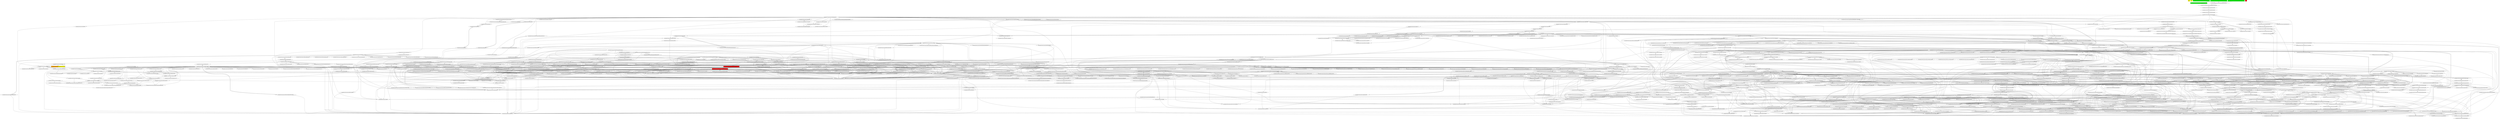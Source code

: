 digraph enhanced {
	"ochiai" [style=striped shape=box fillcolor="yellow"];
	"d4" [style=striped shape=box fillcolor="yellow"];
	"com.google.javascript.jscomp.DeadAssignmentsEliminationTest#459" [style=striped shape=box fillcolor="green"];
	"com.google.javascript.jscomp.DeadAssignmentsEliminationTest#501" [style=striped shape=box fillcolor="green"];
	"com.google.javascript.rhino.Node$NodeMismatch#2245" [style=striped shape=box fillcolor="orange:yellow"];
	"com.google.javascript.jscomp.DeadAssignmentsElimination#341" [style=striped shape=box fillcolor="red"];
	"real" [style=striped shape=box fillcolor="red"];
	"com.google.javascript.jscomp.DeadAssignmentsEliminationTest#515" [style=striped shape=box fillcolor="green"];
	"com.google.javascript.jscomp.DeadAssignmentsElimination#292" [style=striped shape=box fillcolor="red"];
	"com.google.javascript.jscomp.DeadAssignmentsEliminationTest#508" [style=striped shape=box fillcolor="green"];
	"com.google.common.collect.RegularImmutableMap$NonTerminalEntry#116" -> "com.google.common.collect.ImmutableEntry#34";
	"com.google.common.collect.RegularImmutableMap$TerminalEntry#134" -> "com.google.common.collect.ImmutableEntry#34";
	"com.google.common.collect.Maps#533" -> "com.google.common.collect.ImmutableEntry#34";
	"com.google.common.collect.RegularImmutableMap#98" -> "com.google.common.collect.RegularImmutableMap$NonTerminalEntry#116";
	"com.google.javascript.jscomp.JSSourceFile#78" -> "com.google.javascript.jscomp.SourceFile#94" [style=bold];
	"com.google.javascript.jscomp.Compiler#1441" -> "com.google.javascript.jscomp.CodePrinter$Builder#550";
	"com.google.javascript.jscomp.ControlFlowAnalysis#150" -> "com.google.javascript.jscomp.ControlFlowAnalysis#780";
	"com.google.javascript.jscomp.ControlFlowAnalysis#483" -> "com.google.javascript.jscomp.ControlFlowAnalysis#780";
	"com.google.javascript.jscomp.ControlFlowAnalysis#695" -> "com.google.javascript.jscomp.ControlFlowAnalysis#780";
	"com.google.javascript.jscomp.ControlFlowAnalysis#358" -> "com.google.javascript.jscomp.ControlFlowAnalysis#780";
	"com.google.javascript.jscomp.ControlFlowAnalysis#525" -> "com.google.javascript.jscomp.ControlFlowAnalysis#780";
	"com.google.javascript.jscomp.mozilla.rhino.ObjToIntMap#362" -> "com.google.javascript.jscomp.mozilla.rhino.ObjToIntMap#326" [style=bold];
	"com.google.javascript.jscomp.Compiler#1441" -> "com.google.javascript.jscomp.CodePrinter$Builder#558" [style=bold];
	"com.google.javascript.jscomp.DataFlowAnalysis$1#551" -> "com.google.javascript.jscomp.NodeTraversal$AbstractPostOrderCallback#125";
	"com.google.javascript.jscomp.DeadAssignmentsElimination#58" -> "com.google.javascript.jscomp.NodeTraversal$AbstractPostOrderCallback#125";
	"com.google.javascript.rhino.Node#835" -> "com.google.javascript.rhino.Node$PropListItem#351";
	"com.google.javascript.rhino.jstype.JSTypeRegistry#238" -> "com.google.javascript.rhino.jstype.BooleanType#53" [style=bold];
	"com.google.javascript.rhino.Node#824" -> "com.google.javascript.rhino.Node$PropListItem#355";
	"com.google.javascript.rhino.Node$PropListItem#355" -> "com.google.javascript.rhino.Node$PropListItem#359";
	"com.google.javascript.rhino.Node#776" -> "com.google.javascript.rhino.Node$PropListItem#359";
	"com.google.javascript.rhino.Node$PropListItem#351" -> "com.google.javascript.rhino.Node$PropListItem#359";
	"com.google.javascript.rhino.jstype.JSTypeRegistry#238" -> "com.google.javascript.rhino.jstype.AllType#53" [style=bold];
	"com.google.javascript.jscomp.parsing.IRFactory$TransformDispatcher#323" -> "com.google.javascript.jscomp.mozilla.rhino.Node$NodeIterator#393";
	"com.google.javascript.jscomp.parsing.IRFactory$TransformDispatcher#320" -> "com.google.javascript.jscomp.mozilla.rhino.Node$NodeIterator#393";
	"com.google.javascript.jscomp.mozilla.rhino.Parser#772" -> "com.google.javascript.jscomp.mozilla.rhino.Parser$PerFunctionVariables#3494" [style=bold];
	"com.google.javascript.jscomp.parsing.IRFactory#317" -> "com.google.javascript.jscomp.parsing.TypeSafeDispatcher#119" [style=bold];
	"com.google.javascript.jscomp.CodeConsumer#154" -> "com.google.javascript.jscomp.CodePrinter$CompactCodePrinter#435";
	"com.google.javascript.jscomp.CodeConsumer#139" -> "com.google.javascript.jscomp.CodePrinter$CompactCodePrinter#435";
	"com.google.javascript.jscomp.CodeConsumer#124" -> "com.google.javascript.jscomp.CodePrinter$CompactCodePrinter#435";
	"com.google.javascript.jscomp.CodeGenerator#83" -> "com.google.javascript.jscomp.CodePrinter$CompactCodePrinter#435";
	"com.google.javascript.rhino.Node#916" -> "com.google.javascript.rhino.Node#929" [style=bold];
	"com.google.javascript.jscomp.Compiler#1441" -> "com.google.javascript.jscomp.CodePrinter$Builder#568" [style=bold];
	"com.google.common.collect.RegularImmutableMap#48" -> "com.google.common.collect.RegularImmutableMap$NonTerminalEntry#121";
	"com.google.common.collect.RegularImmutableMap#143" -> "com.google.common.collect.RegularImmutableMap$NonTerminalEntry#121";
	"com.google.javascript.jscomp.NodeTraversal#439" -> "com.google.javascript.jscomp.NodeTraversal#471";
	"com.google.javascript.rhino.testing.BaseJSTypeTestCase#229" -> "com.google.javascript.rhino.jstype.JSTypeRegistry#921";
	"com.google.javascript.jscomp.mozilla.rhino.Node#430" -> "com.google.javascript.jscomp.mozilla.rhino.Node$NodeIterator#388" [style=bold];
	"com.google.javascript.jscomp.mozilla.rhino.Node$NodeIterator#382" -> "com.google.javascript.jscomp.mozilla.rhino.Node$NodeIterator#382";
	"com.google.javascript.jscomp.parsing.IRFactory$TransformDispatcher#323" -> "com.google.javascript.jscomp.mozilla.rhino.Node$NodeIterator#382";
	"com.google.javascript.jscomp.parsing.IRFactory$TransformDispatcher#320" -> "com.google.javascript.jscomp.mozilla.rhino.Node$NodeIterator#382";
	"com.google.javascript.rhino.jstype.JSType#890" -> "com.google.javascript.rhino.jstype.FunctionType#634";
	"com.google.javascript.rhino.jstype.PrototypeObjectType#404" -> "com.google.javascript.rhino.jstype.FunctionType#870";
	"com.google.javascript.jscomp.ControlFlowGraph#151" -> "com.google.javascript.rhino.Node#1267";
	"com.google.javascript.jscomp.NodeUtil#2785" -> "com.google.javascript.rhino.Node#1267";
	"com.google.javascript.jscomp.ControlFlowAnalysis#483" -> "com.google.javascript.rhino.Node#1267";
	"com.google.javascript.jscomp.NodeUtil#1668" -> "com.google.javascript.rhino.Node#1267";
	"com.google.javascript.jscomp.ControlFlowAnalysis#695" -> "com.google.javascript.rhino.Node#1267";
	"com.google.javascript.jscomp.DeadAssignmentsElimination#341" -> "com.google.javascript.rhino.Node#1267";
	"com.google.javascript.jscomp.DeadAssignmentsElimination#292" -> "com.google.javascript.rhino.Node#1267";
	"com.google.javascript.jscomp.Scope$Var#133" -> "com.google.javascript.rhino.Node#1267";
	"com.google.javascript.jscomp.DeadAssignmentsElimination#172" -> "com.google.javascript.rhino.Node#1267";
	"com.google.javascript.jscomp.CodeGenerator#83" -> "com.google.javascript.rhino.Node#1267";
	"com.google.javascript.jscomp.DeadAssignmentsElimination#156" -> "com.google.javascript.jscomp.DeadAssignmentsElimination#172";
	"com.google.javascript.jscomp.DeadAssignmentsElimination#172" -> "com.google.javascript.jscomp.DeadAssignmentsElimination#172";
	"com.google.javascript.rhino.Node#1048" -> "com.google.javascript.rhino.Node#1057" [style=bold];
	"com.google.javascript.jscomp.parsing.Config#90" -> "com.google.common.collect.ImmutableMap#312" [style=bold];
	"com.google.javascript.rhino.jstype.UnionTypeBuilder#98" -> "com.google.javascript.rhino.jstype.StringType#49";
	"com.google.javascript.rhino.jstype.JSTypeRegistry#899" -> "com.google.javascript.rhino.jstype.AllType#68";
	"com.google.javascript.jscomp.CodePrinter$CompactCodePrinter#379" -> "com.google.javascript.jscomp.CodePrinter$CompactCodePrinter#407" [style=bold];
	"com.google.javascript.jscomp.Compiler#1441" -> "com.google.javascript.jscomp.CodePrinter$Builder#576";
	"com.google.javascript.jscomp.DataFlowAnalysis#551" -> "com.google.javascript.jscomp.DefaultCodingConvention#71";
	"com.google.javascript.jscomp.ControlFlowAnalysis#296" -> "com.google.javascript.jscomp.ControlFlowAnalysis#525";
	"com.google.javascript.rhino.jstype.JSTypeRegistry#238" -> "com.google.javascript.rhino.jstype.JSTypeRegistry#937";
	"com.google.javascript.rhino.jstype.JSTypeRegistry#921" -> "com.google.javascript.rhino.jstype.JSTypeRegistry#937";
	"com.google.javascript.jscomp.ControlFlowAnalysis$1#71" -> "com.google.javascript.jscomp.ControlFlowAnalysis$1#75";
	"com.google.javascript.jscomp.NodeTraversal#196" -> "com.google.javascript.jscomp.NodeTraversal#204" [style=bold];
	"com.google.javascript.jscomp.GoogleCodingConvention#131" -> "com.google.javascript.jscomp.DefaultCodingConvention#66";
	"com.google.javascript.jscomp.mozilla.rhino.ast.FunctionNode#237" -> "com.google.javascript.jscomp.mozilla.rhino.Node#513";
	"com.google.javascript.jscomp.mozilla.rhino.Node#227" -> "com.google.javascript.jscomp.mozilla.rhino.Node#513";
	"com.google.javascript.rhino.jstype.JSTypeRegistry#238" -> "com.google.javascript.rhino.jstype.StringType#53" [style=bold];
	"com.google.javascript.jscomp.JSSourceFile#72" -> "com.google.javascript.jscomp.SourceFile#79";
	"com.google.javascript.jscomp.SourceFile$Preloaded#301" -> "com.google.javascript.jscomp.SourceFile#79";
	"com.google.javascript.jscomp.ControlFlowAnalysis#197" -> "com.google.javascript.jscomp.ControlFlowAnalysis$1#71";
	"com.google.javascript.jscomp.ControlFlowAnalysis#138" -> "com.google.javascript.jscomp.ControlFlowAnalysis$1#71";
	"com.google.javascript.jscomp.mozilla.rhino.ScriptRuntime#3639" -> "com.google.javascript.jscomp.mozilla.rhino.ScriptRuntime#3691";
	"com.google.common.collect.RegularImmutableMap#48" -> "com.google.common.collect.ImmutableEntry#44";
	"com.google.common.collect.RegularImmutableMap#143" -> "com.google.common.collect.ImmutableEntry#44";
	"com.google.common.collect.ImmutableMap$Builder#189" -> "com.google.common.collect.ImmutableEntry#44";
	"com.google.javascript.jscomp.SuppressDocWarningsGuard#38" -> "com.google.common.collect.ImmutableEntry#44";
	"com.google.javascript.rhino.Node#1367" -> "com.google.javascript.rhino.Node#1043";
	"com.google.javascript.jscomp.CodeConsumer#154" -> "com.google.javascript.jscomp.CodePrinter$CompactCodePrinter#416";
	"com.google.javascript.jscomp.CodeConsumer#200" -> "com.google.javascript.jscomp.CodePrinter$CompactCodePrinter#416";
	"com.google.javascript.jscomp.CodeConsumer#182" -> "com.google.javascript.jscomp.CodePrinter$CompactCodePrinter#416";
	"com.google.javascript.jscomp.CodeConsumer#77" -> "com.google.javascript.jscomp.CodePrinter$CompactCodePrinter#416";
	"com.google.javascript.jscomp.CodeConsumer#139" -> "com.google.javascript.jscomp.CodePrinter$CompactCodePrinter#416";
	"com.google.javascript.jscomp.CodeConsumer#81" -> "com.google.javascript.jscomp.CodePrinter$CompactCodePrinter#416";
	"com.google.javascript.jscomp.Compiler#1441" -> "com.google.javascript.jscomp.CodePrinter$Builder#584";
	"com.google.javascript.rhino.jstype.FunctionType#287" -> "com.google.javascript.rhino.jstype.FunctionType#603" [style=bold];
	"com.google.common.collect.RegularImmutableMap#48" -> "com.google.common.collect.ImmutableEntry#40";
	"com.google.common.collect.RegularImmutableMap#143" -> "com.google.common.collect.ImmutableEntry#40";
	"com.google.common.collect.ImmutableMap$Builder#189" -> "com.google.common.collect.ImmutableEntry#40";
	"com.google.javascript.jscomp.SuppressDocWarningsGuard#38" -> "com.google.common.collect.ImmutableEntry#40";
	"com.google.javascript.rhino.jstype.UnionTypeBuilder#98" -> "com.google.javascript.rhino.jstype.BooleanType#49";
	"com.google.javascript.jscomp.ControlFlowAnalysis#296" -> "com.google.javascript.jscomp.ControlFlowAnalysis#533";
	"com.google.javascript.jscomp.CodeGenerator#83" -> "com.google.javascript.jscomp.CodePrinter$MappedCodePrinter#91" [style=bold];
	"com.google.javascript.rhino.jstype.FunctionPrototypeType#55" -> "com.google.javascript.rhino.jstype.PrototypeObjectType#110";
	"com.google.javascript.rhino.jstype.InstanceObjectType#60" -> "com.google.javascript.rhino.jstype.PrototypeObjectType#110";
	"com.google.javascript.rhino.jstype.FunctionType#125" -> "com.google.javascript.rhino.jstype.PrototypeObjectType#110";
	"com.google.javascript.jscomp.mozilla.rhino.Context#418" -> "com.google.javascript.jscomp.mozilla.rhino.ContextFactory#501" [style=bold];
	"com.google.javascript.rhino.Node#1043" -> "com.google.javascript.rhino.Node#1048" [style=bold];
	"com.google.javascript.rhino.jstype.UnionType#82" -> "com.google.common.collect.RegularImmutableList#168" [style=bold];
	"com.google.common.collect.RegularImmutableMap#48" -> "com.google.common.collect.RegularImmutableMap$TerminalEntry#138";
	"com.google.common.collect.RegularImmutableMap#143" -> "com.google.common.collect.RegularImmutableMap$TerminalEntry#138";
	"com.google.javascript.jscomp.parsing.Config#90" -> "com.google.common.collect.ImmutableMap$Builder#207";
	"com.google.javascript.jscomp.mozilla.rhino.Parser#2113" -> "com.google.javascript.jscomp.mozilla.rhino.ast.ConditionalExpression#77";
	"com.google.javascript.jscomp.NodeUtil$MatchNodeType#2549" -> "com.google.javascript.jscomp.NodeUtil$MatchNodeType#2557" [style=bold];
	"com.google.common.collect.RegularImmutableMap#98" -> "com.google.common.collect.RegularImmutableMap$TerminalEntry#134" [style=bold];
	"com.google.javascript.jscomp.mozilla.rhino.Parser#2320" -> "com.google.javascript.jscomp.mozilla.rhino.Parser#394";
	"com.google.javascript.jscomp.mozilla.rhino.Parser#1674" -> "com.google.javascript.jscomp.mozilla.rhino.Parser#394";
	"com.google.javascript.jscomp.DeadAssignmentsEliminationTest$1#40" -> "com.google.javascript.jscomp.NodeTraversal#421";
	"com.google.javascript.jscomp.ControlFlowAnalysis#150" -> "com.google.javascript.jscomp.NodeTraversal#421";
	"com.google.javascript.jscomp.LineNumberCheck#52" -> "com.google.javascript.jscomp.NodeTraversal#421";
	"com.google.javascript.jscomp.PrepareAst#57" -> "com.google.javascript.jscomp.NodeTraversal#421";
	"com.google.javascript.jscomp.parsing.ParserRunner#95" -> "com.google.javascript.jscomp.mozilla.rhino.Parser#152";
	"com.google.javascript.jscomp.Compiler#1441" -> "com.google.javascript.jscomp.CodePrinter$Builder#510";
	"com.google.javascript.jscomp.NodeUtil#2169" -> "com.google.javascript.jscomp.NodeUtil$MatchNodeType#2552";
	"com.google.javascript.jscomp.DeadAssignmentsEliminationTest#345" -> "com.google.javascript.jscomp.CompilerTestCase#292";
	"com.google.javascript.jscomp.mozilla.rhino.Node#234" -> "com.google.javascript.jscomp.mozilla.rhino.Node#534" [style=bold];
	"com.google.javascript.rhino.jstype.JSTypeRegistry#578" -> "com.google.javascript.rhino.jstype.BooleanType#103";
	"com.google.javascript.jscomp.CodePrinter$CompactCodePrinter#435" -> "com.google.javascript.jscomp.CodePrinter$CompactCodePrinter#461";
	"com.google.javascript.jscomp.CodeConsumer#204" -> "com.google.javascript.jscomp.CodePrinter$CompactCodePrinter#461";
	"com.google.javascript.jscomp.mozilla.rhino.ast.IfStatement#71" -> "com.google.javascript.jscomp.mozilla.rhino.ast.AstNode#182";
	"com.google.javascript.jscomp.mozilla.rhino.ast.ConditionalExpression#77" -> "com.google.javascript.jscomp.mozilla.rhino.ast.AstNode#182";
	"com.google.javascript.jscomp.mozilla.rhino.ast.VariableInitializer#81" -> "com.google.javascript.jscomp.mozilla.rhino.ast.AstNode#182";
	"com.google.javascript.jscomp.mozilla.rhino.ast.KeywordLiteral#71" -> "com.google.javascript.jscomp.mozilla.rhino.ast.AstNode#182";
	"com.google.javascript.jscomp.mozilla.rhino.ast.ParenthesizedExpression#73" -> "com.google.javascript.jscomp.mozilla.rhino.ast.AstNode#182";
	"com.google.javascript.jscomp.mozilla.rhino.ast.ReturnStatement#69" -> "com.google.javascript.jscomp.mozilla.rhino.ast.AstNode#182";
	"com.google.javascript.jscomp.mozilla.rhino.ast.ExpressionStatement#106" -> "com.google.javascript.jscomp.mozilla.rhino.ast.AstNode#182";
	"com.google.javascript.jscomp.mozilla.rhino.Parser#2078" -> "com.google.javascript.jscomp.mozilla.rhino.TokenStream#299";
	"com.google.javascript.jscomp.mozilla.rhino.Parser#322" -> "com.google.javascript.jscomp.mozilla.rhino.TokenStream#299";
	"com.google.javascript.jscomp.mozilla.rhino.Parser#1874" -> "com.google.javascript.jscomp.mozilla.rhino.TokenStream#299";
	"com.google.javascript.jscomp.mozilla.rhino.ast.FunctionNode#136" -> "com.google.javascript.jscomp.mozilla.rhino.ast.ScriptNode#85";
	"com.google.javascript.jscomp.mozilla.rhino.ast.AstRoot#70" -> "com.google.javascript.jscomp.mozilla.rhino.ast.ScriptNode#85";
	"com.google.javascript.jscomp.Tracer#234" -> "com.google.javascript.jscomp.Tracer#958";
	"com.google.javascript.jscomp.Tracer#407" -> "com.google.javascript.jscomp.Tracer#958";
	"com.google.javascript.rhino.jstype.FunctionType#287" -> "com.google.javascript.rhino.jstype.FunctionType#840" [style=bold];
	"com.google.javascript.jscomp.parsing.IRFactory$TransformDispatcher#320" -> "com.google.javascript.jscomp.mozilla.rhino.ast.ConditionalExpression#84";
	"com.google.javascript.jscomp.CodeGenerator#83" -> "com.google.javascript.jscomp.CodePrinter$CompactCodePrinter#479";
	"com.google.javascript.rhino.jstype.BooleanType#103" -> "com.google.javascript.rhino.jstype.BooleanType#108" [style=bold];
	"com.google.javascript.rhino.Node#1057" -> "com.google.javascript.rhino.Node#1063";
	"com.google.javascript.rhino.Node#1063" -> "com.google.javascript.rhino.Node#1063";
	"com.google.common.collect.RegularImmutableMap$EntrySet#201" -> "com.google.common.collect.RegularImmutableMap#36";
	"com.google.common.collect.RegularImmutableMap#35" -> "com.google.common.collect.RegularImmutableMap#35";
	"com.google.common.collect.ImmutableMap$Builder#189" -> "com.google.common.collect.RegularImmutableMap#35";
	"com.google.javascript.jscomp.SuppressDocWarningsGuard#38" -> "com.google.common.collect.RegularImmutableMap#35";
	"com.google.javascript.jscomp.Compiler#1441" -> "com.google.javascript.jscomp.CodePrinter$Builder#519";
	"com.google.javascript.jscomp.NodeTraversal#439" -> "com.google.javascript.jscomp.NodeTraversal#439";
	"com.google.javascript.jscomp.NodeTraversal#246" -> "com.google.javascript.jscomp.NodeTraversal#439";
	"com.google.javascript.jscomp.NodeTraversal#321" -> "com.google.javascript.jscomp.NodeTraversal#439";
	"com.google.javascript.jscomp.NodeTraversal#471" -> "com.google.javascript.jscomp.NodeTraversal#439";
	"com.google.javascript.jscomp.mozilla.rhino.Parser#1127" -> "com.google.javascript.jscomp.mozilla.rhino.Parser#379";
	"com.google.javascript.jscomp.mozilla.rhino.Parser#2137" -> "com.google.javascript.jscomp.mozilla.rhino.Parser#379";
	"com.google.javascript.jscomp.mozilla.rhino.Parser#2059" -> "com.google.javascript.jscomp.mozilla.rhino.Parser#379";
	"com.google.javascript.jscomp.mozilla.rhino.Parser#1874" -> "com.google.javascript.jscomp.mozilla.rhino.Parser#379";
	"com.google.javascript.jscomp.mozilla.rhino.Parser#2113" -> "com.google.javascript.jscomp.mozilla.rhino.Parser#379";
	"com.google.javascript.jscomp.mozilla.rhino.Parser#2433" -> "com.google.javascript.jscomp.mozilla.rhino.Parser#379";
	"com.google.javascript.jscomp.mozilla.rhino.Parser#412" -> "com.google.javascript.jscomp.mozilla.rhino.Parser#379";
	"com.google.javascript.jscomp.mozilla.rhino.Parser#621" -> "com.google.javascript.jscomp.mozilla.rhino.Parser#379";
	"com.google.javascript.jscomp.mozilla.rhino.Parser#2189" -> "com.google.javascript.jscomp.mozilla.rhino.Parser#379";
	"com.google.javascript.jscomp.mozilla.rhino.Parser#2176" -> "com.google.javascript.jscomp.mozilla.rhino.Parser#379";
	"com.google.javascript.jscomp.mozilla.rhino.Parser#772" -> "com.google.javascript.jscomp.mozilla.rhino.Parser#379";
	"com.google.javascript.jscomp.mozilla.rhino.Parser#2163" -> "com.google.javascript.jscomp.mozilla.rhino.Parser#379";
	"com.google.javascript.jscomp.mozilla.rhino.Parser#692" -> "com.google.javascript.jscomp.mozilla.rhino.Parser#379";
	"com.google.javascript.jscomp.mozilla.rhino.Parser#2150" -> "com.google.javascript.jscomp.mozilla.rhino.Parser#379";
	"com.google.javascript.jscomp.DeadAssignmentsElimination$1#49" -> "com.google.javascript.jscomp.DeadAssignmentsElimination$1#52" [style=bold];
	"com.google.javascript.rhino.jstype.FunctionType#287" -> "com.google.javascript.rhino.jstype.FunctionType#832" [style=bold];
	"com.google.javascript.jscomp.mozilla.rhino.ast.VariableDeclaration#72" -> "com.google.javascript.jscomp.mozilla.rhino.ast.AstNode#171";
	"com.google.javascript.jscomp.mozilla.rhino.ast.Name#84" -> "com.google.javascript.jscomp.mozilla.rhino.ast.AstNode#171";
	"com.google.javascript.jscomp.mozilla.rhino.ast.Block#63" -> "com.google.javascript.jscomp.mozilla.rhino.ast.AstNode#171";
	"com.google.javascript.jscomp.mozilla.rhino.ast.FunctionCall#68" -> "com.google.javascript.jscomp.mozilla.rhino.ast.AstNode#171";
	"com.google.javascript.jscomp.mozilla.rhino.ast.NumberLiteral#70" -> "com.google.javascript.jscomp.mozilla.rhino.ast.AstNode#171";
	"com.google.javascript.jscomp.CompilerTestCase#909" -> "com.google.javascript.jscomp.JSSourceFile#55";
	"com.google.javascript.jscomp.CompilerTestCase#394" -> "com.google.javascript.jscomp.JSSourceFile#55";
	"com.google.javascript.jscomp.mozilla.rhino.Parser#2113" -> "com.google.javascript.jscomp.mozilla.rhino.ast.ConditionalExpression#93";
	"com.google.javascript.jscomp.Compiler#177" -> "com.google.javascript.jscomp.Compiler#184";
	"com.google.javascript.jscomp.RhinoErrorReporter#73" -> "com.google.common.collect.ImmutableMap#117" [style=bold];
	"com.google.javascript.jscomp.mozilla.rhino.ObjToIntMap#362" -> "com.google.javascript.jscomp.mozilla.rhino.ObjToIntMap#304" [style=bold];
	"com.google.javascript.rhino.jstype.NoObjectType#67" -> "com.google.javascript.rhino.jstype.JSTypeRegistry#972";
	"com.google.javascript.rhino.jstype.ErrorFunctionType#51" -> "com.google.javascript.rhino.jstype.JSTypeRegistry#972";
	"com.google.javascript.rhino.jstype.JSTypeRegistry#238" -> "com.google.javascript.rhino.jstype.JSTypeRegistry#972";
	"com.google.javascript.jscomp.Compiler#1441" -> "com.google.javascript.jscomp.CodePrinter$Builder#539";
	"com.google.javascript.jscomp.parsing.IRFactory#1333" -> "com.google.javascript.rhino.Node#756";
	"com.google.javascript.jscomp.parsing.IRFactory#1321" -> "com.google.javascript.rhino.Node#756";
	"com.google.javascript.jscomp.parsing.IRFactory#1317" -> "com.google.javascript.rhino.Node#756";
	"com.google.javascript.jscomp.parsing.IRFactory#1313" -> "com.google.javascript.rhino.Node#756";
	"com.google.javascript.jscomp.parsing.IRFactory#1337" -> "com.google.javascript.rhino.Node#756";
	"com.google.javascript.jscomp.parsing.IRFactory#1325" -> "com.google.javascript.rhino.Node#756";
	"com.google.javascript.jscomp.parsing.IRFactory#1337" -> "com.google.javascript.rhino.Node#512";
	"com.google.javascript.jscomp.CodePrinter$CompactCodePrinter#407" -> "com.google.javascript.jscomp.CodePrinter$MappedCodePrinter#60";
	"com.google.javascript.jscomp.mozilla.rhino.Parser#1733" -> "com.google.javascript.jscomp.mozilla.rhino.Node#557";
	"com.google.javascript.jscomp.mozilla.rhino.Parser#1127" -> "com.google.javascript.jscomp.mozilla.rhino.Node#557";
	"com.google.javascript.jscomp.mozilla.rhino.Parser#2516" -> "com.google.javascript.jscomp.mozilla.rhino.Node#557";
	"com.google.javascript.jscomp.mozilla.rhino.Parser#2887" -> "com.google.javascript.jscomp.mozilla.rhino.Node#557";
	"com.google.javascript.jscomp.mozilla.rhino.Parser#2137" -> "com.google.javascript.jscomp.mozilla.rhino.Node#557";
	"com.google.javascript.jscomp.mozilla.rhino.Parser#1674" -> "com.google.javascript.jscomp.mozilla.rhino.Node#557";
	"com.google.javascript.jscomp.mozilla.rhino.Parser#1874" -> "com.google.javascript.jscomp.mozilla.rhino.Node#557";
	"com.google.javascript.jscomp.mozilla.rhino.Parser#2113" -> "com.google.javascript.jscomp.mozilla.rhino.Node#557";
	"com.google.javascript.jscomp.mozilla.rhino.Parser#2078" -> "com.google.javascript.jscomp.mozilla.rhino.Node#557";
	"com.google.javascript.jscomp.mozilla.rhino.Parser#897" -> "com.google.javascript.jscomp.mozilla.rhino.Node#557";
	"com.google.javascript.jscomp.mozilla.rhino.Parser#621" -> "com.google.javascript.jscomp.mozilla.rhino.Node#557";
	"com.google.javascript.jscomp.mozilla.rhino.ast.ExpressionStatement#122" -> "com.google.javascript.jscomp.mozilla.rhino.Node#557";
	"com.google.javascript.jscomp.mozilla.rhino.Parser#2461" -> "com.google.javascript.jscomp.mozilla.rhino.Node#557";
	"com.google.javascript.jscomp.mozilla.rhino.Parser#3273" -> "com.google.javascript.jscomp.mozilla.rhino.Node#557";
	"com.google.javascript.jscomp.mozilla.rhino.Parser#2150" -> "com.google.javascript.jscomp.mozilla.rhino.Node#557";
	"com.google.javascript.jscomp.mozilla.rhino.Parser#988" -> "com.google.javascript.jscomp.mozilla.rhino.Node#557";
	"com.google.javascript.jscomp.DataFlowAnalysis#180" -> "com.google.javascript.jscomp.DataFlowAnalysis#202";
	"com.google.javascript.rhino.Node#512" -> "com.google.javascript.rhino.Node$NumberNode#244" [style=bold];
	"com.google.javascript.jscomp.parsing.IRFactory#158" -> "com.google.javascript.jscomp.mozilla.rhino.ast.ScriptNode#93";
	"com.google.javascript.rhino.jstype.FunctionType#789" -> "com.google.javascript.rhino.jstype.FunctionType#805" [style=bold];
	"com.google.javascript.jscomp.mozilla.rhino.ast.AstNode#235" -> "com.google.javascript.jscomp.mozilla.rhino.ast.AstNode#198";
	"com.google.javascript.rhino.jstype.JSTypeRegistry#238" -> "com.google.javascript.rhino.jstype.JSTypeRegistry#982" [style=bold];
	"com.google.javascript.jscomp.CompilerTestCase#1009" -> "com.google.javascript.jscomp.Compiler#177";
	"com.google.javascript.rhino.jstype.JSTypeRegistry#238" -> "com.google.javascript.rhino.jstype.ErrorFunctionType#51" [style=bold];
	"com.google.javascript.jscomp.ControlFlowAnalysis$1#75" -> "com.google.javascript.jscomp.ControlFlowAnalysis#41" [style=bold];
	"com.google.javascript.jscomp.LiveVariablesAnalysis#266" -> "com.google.javascript.jscomp.Scope#435";
	"com.google.javascript.jscomp.DeadAssignmentsElimination#172" -> "com.google.javascript.jscomp.Scope#435";
	"com.google.javascript.jscomp.JSSourceFile#55" -> "com.google.javascript.jscomp.JSSourceFile#72" [style=bold];
	"com.google.javascript.rhino.Node#792" -> "com.google.javascript.rhino.Node#741";
	"com.google.javascript.rhino.Node#808" -> "com.google.javascript.rhino.Node#741";
	"com.google.javascript.rhino.Node#929" -> "com.google.javascript.rhino.Node#741";
	"com.google.javascript.jscomp.JsAst#77" -> "com.google.javascript.jscomp.JSSourceFile#78";
	"com.google.javascript.jscomp.mozilla.rhino.ast.FunctionNode#237" -> "com.google.javascript.jscomp.mozilla.rhino.ast.AstNode#191";
	"com.google.javascript.jscomp.mozilla.rhino.ast.AstNode#287" -> "com.google.javascript.jscomp.mozilla.rhino.ast.AstNode#191";
	"com.google.javascript.jscomp.mozilla.rhino.Parser#2516" -> "com.google.javascript.jscomp.mozilla.rhino.ast.AstNode#191";
	"com.google.javascript.jscomp.mozilla.rhino.Parser#2887" -> "com.google.javascript.jscomp.mozilla.rhino.ast.AstNode#191";
	"com.google.javascript.jscomp.mozilla.rhino.Parser#2059" -> "com.google.javascript.jscomp.mozilla.rhino.ast.AstNode#191";
	"com.google.javascript.jscomp.mozilla.rhino.ast.AstNode#207" -> "com.google.javascript.jscomp.mozilla.rhino.ast.AstNode#191";
	"com.google.javascript.jscomp.mozilla.rhino.Parser#2113" -> "com.google.javascript.jscomp.mozilla.rhino.ast.AstNode#191";
	"com.google.javascript.jscomp.mozilla.rhino.Parser#1098" -> "com.google.javascript.jscomp.mozilla.rhino.ast.AstNode#191";
	"com.google.javascript.jscomp.mozilla.rhino.ast.InfixExpression#85" -> "com.google.javascript.jscomp.mozilla.rhino.ast.AstNode#191";
	"com.google.javascript.jscomp.mozilla.rhino.Parser#276" -> "com.google.javascript.jscomp.mozilla.rhino.ast.AstNode#191";
	"com.google.javascript.jscomp.mozilla.rhino.ast.ParenthesizedExpression#67" -> "com.google.javascript.jscomp.mozilla.rhino.ast.AstNode#191";
	"com.google.javascript.jscomp.mozilla.rhino.Parser#692" -> "com.google.javascript.jscomp.mozilla.rhino.ast.AstNode#191";
	"com.google.javascript.jscomp.mozilla.rhino.ast.AstNode#263" -> "com.google.javascript.jscomp.mozilla.rhino.ast.AstNode#191";
	"com.google.javascript.jscomp.mozilla.rhino.ast.InfixExpression#92" -> "com.google.javascript.jscomp.mozilla.rhino.ast.AstNode#191";
	"com.google.javascript.jscomp.mozilla.rhino.ast.ExpressionStatement#91" -> "com.google.javascript.jscomp.mozilla.rhino.ast.AstNode#191";
	"com.google.common.collect.ImmutableMap#117" -> "com.google.common.collect.ImmutableMap#139";
	"com.google.common.collect.ImmutableMap$Builder#178" -> "com.google.common.collect.ImmutableMap#139";
	"com.google.common.collect.ImmutableMap#240" -> "com.google.common.collect.ImmutableMap#139";
	"com.google.javascript.jscomp.NodeTraversal#573" -> "com.google.javascript.jscomp.ControlFlowAnalysis#145";
	"com.google.javascript.jscomp.CompilerOptions#922" -> "com.google.javascript.jscomp.DiagnosticGroupWarningsGuard#31";
	"com.google.javascript.jscomp.SuppressDocWarningsGuard#38" -> "com.google.javascript.jscomp.DiagnosticGroupWarningsGuard#31";
	"com.google.javascript.jscomp.mozilla.rhino.Parser#2113" -> "com.google.javascript.jscomp.mozilla.rhino.ast.ConditionalExpression#112";
	"com.google.javascript.jscomp.parsing.IRFactory#79" -> "com.google.javascript.jscomp.parsing.IRFactory#999";
	"com.google.javascript.jscomp.CodeGenerator#83" -> "com.google.javascript.jscomp.CodeGenerator#851";
	"com.google.javascript.rhino.jstype.UnionTypeBuilder#192" -> "com.google.javascript.rhino.jstype.UnionType#82" [style=bold];
	"com.google.javascript.jscomp.mozilla.rhino.Parser#2516" -> "com.google.javascript.jscomp.mozilla.rhino.ast.FunctionCall#89";
	"com.google.javascript.jscomp.mozilla.rhino.TokenStream#320" -> "com.google.javascript.jscomp.mozilla.rhino.ScriptRuntime#432";
	"com.google.common.collect.ImmutableSet#144" -> "com.google.common.collect.ImmutableSet#160";
	"com.google.javascript.rhino.Node#1584" -> "com.google.javascript.rhino.Node$NumberNode#265";
	"com.google.javascript.rhino.Node#1397" -> "com.google.javascript.rhino.Node$NumberNode#265";
	"com.google.javascript.jscomp.DiagnosticGroupWarningsGuard#48" -> "com.google.javascript.jscomp.DiagnosticGroup#108" [style=bold];
	"com.google.javascript.jscomp.Compiler#314" -> "com.google.javascript.jscomp.Compiler#390" [style=bold];
	"com.google.javascript.jscomp.CodeConsumer#204" -> "com.google.javascript.jscomp.CodeConsumer#200";
	"com.google.javascript.jscomp.CompilerTestCase#909" -> "com.google.common.base.Joiner#164";
	"com.google.javascript.jscomp.CompilerTestCase#700" -> "com.google.common.base.Joiner#164";
	"com.google.javascript.jscomp.NodeTraversal#573" -> "com.google.javascript.jscomp.ControlFlowAnalysis#150";
	"com.google.javascript.jscomp.parsing.Config#90" -> "com.google.common.collect.ImmutableMap#128";
	"com.google.javascript.jscomp.mozilla.rhino.ContextFactory#440" -> "com.google.javascript.jscomp.mozilla.rhino.Kit#316";
	"com.google.javascript.jscomp.mozilla.rhino.ContextFactory#451" -> "com.google.javascript.jscomp.mozilla.rhino.Kit#316";
	"com.google.javascript.jscomp.CodeGenerator#831" -> "com.google.javascript.jscomp.CodeGenerator#839";
	"com.google.javascript.jscomp.CodeGenerator#835" -> "com.google.javascript.jscomp.CodeGenerator#839";
	"com.google.javascript.jscomp.CodeGenerator#83" -> "com.google.javascript.jscomp.CodeGenerator#839";
	"com.google.javascript.jscomp.CodeGenerator#860" -> "com.google.javascript.jscomp.CodeGenerator#835";
	"com.google.javascript.jscomp.CodeGenerator#83" -> "com.google.javascript.jscomp.CodeGenerator#835";
	"com.google.javascript.jscomp.parsing.IRFactory$TransformDispatcher#320" -> "com.google.javascript.jscomp.mozilla.rhino.ast.ConditionalExpression#102";
	"com.google.javascript.jscomp.Compiler#222" -> "com.google.javascript.jscomp.CompilerOptions#907" [style=bold];
	"com.google.javascript.jscomp.mozilla.rhino.ast.NumberLiteral#79" -> "com.google.javascript.jscomp.mozilla.rhino.Node#566" [style=bold];
	"com.google.javascript.jscomp.mozilla.rhino.Parser#434" -> "com.google.javascript.jscomp.mozilla.rhino.ast.Scope#116" [style=bold];
	"com.google.javascript.jscomp.parsing.IRFactory$TransformDispatcher#320" -> "com.google.javascript.jscomp.mozilla.rhino.ast.FunctionCall#79";
	"com.google.javascript.jscomp.CodeGenerator#83" -> "com.google.javascript.jscomp.CodeConsumer#204";
	"com.google.javascript.rhino.Node#929" -> "com.google.javascript.rhino.Node$NumberNode#255";
	"com.google.javascript.rhino.Node$NumberNode#265" -> "com.google.javascript.rhino.Node$NumberNode#255";
	"com.google.javascript.jscomp.CodeGenerator#83" -> "com.google.javascript.rhino.Node$NumberNode#255";
	"com.google.javascript.jscomp.mozilla.rhino.Parser#772" -> "com.google.javascript.jscomp.mozilla.rhino.CompilerEnvirons#200";
	"com.google.javascript.jscomp.mozilla.rhino.Parser#948" -> "com.google.javascript.jscomp.mozilla.rhino.CompilerEnvirons#200";
	"com.google.javascript.jscomp.mozilla.rhino.CompilerEnvirons#69" -> "com.google.javascript.jscomp.mozilla.rhino.Context#2188" [style=bold];
	"com.google.javascript.jscomp.DataFlowAnalysis#202" -> "com.google.javascript.jscomp.DataFlowAnalysis#252";
	"com.google.javascript.jscomp.mozilla.rhino.Parser#988" -> "com.google.javascript.jscomp.mozilla.rhino.Parser#1733";
	"com.google.javascript.rhino.jstype.NoType#65" -> "com.google.javascript.rhino.jstype.NoObjectType#67";
	"com.google.javascript.rhino.jstype.JSTypeRegistry#238" -> "com.google.javascript.rhino.jstype.NoObjectType#67";
	"com.google.javascript.jscomp.mozilla.rhino.Parser#2113" -> "com.google.javascript.jscomp.mozilla.rhino.ast.ConditionalExpression#132";
	"com.google.common.collect.ImmutableMap$Builder#212" -> "com.google.common.collect.RegularImmutableMap#48";
	"com.google.common.collect.ImmutableMap#117" -> "com.google.common.collect.RegularImmutableMap#48";
	"com.google.common.collect.ImmutableMap#240" -> "com.google.common.collect.RegularImmutableMap#48";
	"com.google.javascript.jscomp.mozilla.rhino.ast.InfixExpression#85" -> "com.google.javascript.jscomp.mozilla.rhino.ast.AstNode#163";
	"com.google.javascript.jscomp.mozilla.rhino.ast.Jump#61" -> "com.google.javascript.jscomp.mozilla.rhino.ast.AstNode#163";
	"com.google.javascript.jscomp.mozilla.rhino.ast.AstNode#171" -> "com.google.javascript.jscomp.mozilla.rhino.ast.AstNode#163";
	"com.google.javascript.jscomp.mozilla.rhino.ast.AstNode#182" -> "com.google.javascript.jscomp.mozilla.rhino.ast.AstNode#163";
	"com.google.javascript.jscomp.mozilla.rhino.Parser#2516" -> "com.google.javascript.jscomp.mozilla.rhino.ast.FunctionCall#68";
	"com.google.javascript.jscomp.graph.LinkedDirectedGraph#71" -> "com.google.javascript.jscomp.graph.DiGraph#28" [style=bold];
	"com.google.common.collect.ImmutableMap$Builder#207" -> "com.google.common.collect.ImmutableMap$Builder#212" [style=bold];
	"com.google.javascript.jscomp.Compiler#314" -> "com.google.javascript.jscomp.Compiler#376" [style=bold];
	"com.google.javascript.jscomp.mozilla.rhino.Parser#2461" -> "com.google.javascript.jscomp.mozilla.rhino.Parser#2810";
	"com.google.javascript.jscomp.Compiler#1441" -> "com.google.javascript.jscomp.CodePrinter$Builder#501";
	"com.google.javascript.jscomp.NodeTraversal#573" -> "com.google.javascript.jscomp.ControlFlowAnalysis#138";
	"com.google.javascript.rhino.jstype.PrototypeObjectType#469" -> "com.google.javascript.rhino.jstype.FunctionPrototypeType#48";
	"com.google.javascript.rhino.jstype.PrototypeObjectType#424" -> "com.google.javascript.rhino.jstype.FunctionPrototypeType#48";
	"com.google.javascript.rhino.jstype.UnionTypeBuilder#98" -> "com.google.javascript.rhino.jstype.FunctionPrototypeType#48";
	"com.google.javascript.rhino.jstype.FunctionType#603" -> "com.google.javascript.rhino.jstype.FunctionPrototypeType#48";
	"com.google.javascript.rhino.jstype.ObjectType#448" -> "com.google.javascript.rhino.jstype.FunctionPrototypeType#48";
	"com.google.javascript.rhino.jstype.ObjectType#404" -> "com.google.javascript.rhino.jstype.FunctionPrototypeType#48";
	"com.google.javascript.rhino.jstype.ObjectType#471" -> "com.google.javascript.rhino.jstype.FunctionPrototypeType#48";
	"com.google.javascript.rhino.jstype.PrototypeObjectType#404" -> "com.google.javascript.rhino.jstype.FunctionPrototypeType#48";
	"com.google.javascript.jscomp.mozilla.rhino.TokenStream#1284" -> "com.google.javascript.jscomp.mozilla.rhino.TokenStream#1410";
	"com.google.javascript.jscomp.parsing.IRFactory#79" -> "com.google.javascript.jscomp.parsing.IRFactory#307";
	"com.google.javascript.jscomp.parsing.IRFactory#257" -> "com.google.javascript.jscomp.parsing.IRFactory#307";
	"com.google.javascript.jscomp.Compiler#222" -> "com.google.javascript.jscomp.CompilerOptions#926" [style=bold];
	"com.google.javascript.jscomp.CompilerTestCase#168" -> "com.google.javascript.jscomp.GoogleCodingConvention#31";
	"com.google.javascript.jscomp.NodeTraversal#439" -> "com.google.javascript.jscomp.NodeTraversal#614";
	"com.google.javascript.jscomp.NodeTraversal#321" -> "com.google.javascript.jscomp.NodeTraversal#614";
	"com.google.javascript.jscomp.CompilerTestCase#151" -> "com.google.javascript.jscomp.CompilerOptions#922";
	"com.google.javascript.jscomp.CodeGenerator#83" -> "com.google.javascript.jscomp.CodePrinter$MappedCodePrinter#114" [style=bold];
	"com.google.javascript.jscomp.parsing.IRFactory$TransformDispatcher#320" -> "com.google.javascript.jscomp.mozilla.rhino.ast.ConditionalExpression#121";
	"com.google.javascript.jscomp.CodeGenerator#851" -> "com.google.javascript.jscomp.CodeGenerator#860";
	"com.google.javascript.jscomp.CodeGenerator#83" -> "com.google.javascript.jscomp.CodeGenerator#860";
	"com.google.javascript.jscomp.CompilerInput#102" -> "com.google.javascript.jscomp.JsAst#49";
	"com.google.common.collect.AbstractIndexedListIterator#68" -> "com.google.common.collect.UnmodifiableListIterator#36";
	"com.google.javascript.jscomp.CompilerInput#81" -> "com.google.javascript.jscomp.JsAst#42";
	"com.google.javascript.jscomp.DataFlowAnalysis#551" -> "com.google.javascript.jscomp.Scope$Var#133";
	"com.google.javascript.rhino.jstype.FunctionType#272" -> "com.google.javascript.rhino.jstype.FunctionPrototypeType#55";
	"com.google.javascript.rhino.jstype.FunctionPrototypeType#62" -> "com.google.javascript.rhino.jstype.FunctionPrototypeType#55";
	"com.google.javascript.rhino.jstype.FunctionType#435" -> "com.google.javascript.rhino.jstype.FunctionPrototypeType#55";
	"com.google.javascript.rhino.jstype.JSTypeRegistry#238" -> "com.google.javascript.rhino.jstype.FunctionPrototypeType#55";
	"com.google.javascript.jscomp.LightweightMessageFormatter#49" -> "com.google.javascript.jscomp.AbstractMessageFormatter#32";
	"com.google.javascript.jscomp.ErrorFormat$2#38" -> "com.google.javascript.jscomp.AbstractMessageFormatter#37";
	"com.google.javascript.rhino.jstype.JSTypeRegistry#228" -> "com.google.javascript.rhino.jstype.JSTypeRegistry#552" [style=bold];
	"com.google.javascript.jscomp.mozilla.rhino.Parser#1989" -> "com.google.javascript.jscomp.mozilla.rhino.Parser#1993";
	"com.google.javascript.jscomp.mozilla.rhino.Parser#1874" -> "com.google.javascript.jscomp.mozilla.rhino.Parser#1993";
	"com.google.javascript.jscomp.parsing.IRFactory#236" -> "com.google.javascript.jscomp.parsing.IRFactory#317" [style=bold];
	"com.google.common.collect.ImmutableSet$ArrayImmutableSet#396" -> "com.google.common.collect.ImmutableSet#364";
	"com.google.javascript.rhino.jstype.FunctionPrototypeType#48" -> "com.google.javascript.rhino.jstype.PrototypeObjectType#389";
	"com.google.javascript.jscomp.Compiler#184" -> "com.google.javascript.jscomp.Compiler#1615";
	"com.google.javascript.jscomp.CompilerTestCase#700" -> "com.google.javascript.jscomp.Compiler#1615";
	"com.google.common.collect.AbstractIndexedListIterator#68" -> "com.google.common.base.Preconditions#330";
	"com.google.javascript.jscomp.mozilla.rhino.ast.AstNode#163" -> "com.google.javascript.jscomp.mozilla.rhino.Node#132" [style=bold];
	"com.google.javascript.jscomp.DataFlowAnalysis#202" -> "com.google.javascript.jscomp.DataFlowAnalysis#268";
	"com.google.javascript.jscomp.DataFlowAnalysis#202" -> "com.google.javascript.jscomp.DataFlowAnalysis#287";
	"com.google.javascript.jscomp.parsing.IRFactory#79" -> "com.google.javascript.jscomp.parsing.IRFactory#1321";
	"com.google.javascript.jscomp.DeadAssignmentsElimination#341" -> "com.google.javascript.jscomp.NodeUtil#2004";
	"com.google.javascript.jscomp.mozilla.rhino.Parser#772" -> "com.google.javascript.jscomp.mozilla.rhino.Parser#1989";
	"com.google.javascript.jscomp.mozilla.rhino.Parser#692" -> "com.google.javascript.jscomp.mozilla.rhino.Parser#1989";
	"com.google.javascript.rhino.jstype.FunctionType#260" -> "com.google.javascript.rhino.jstype.FunctionPrototypeType#62";
	"com.google.javascript.rhino.testing.BaseJSTypeTestCase#229" -> "com.google.javascript.rhino.testing.BaseJSTypeTestCase#386" [style=bold];
	"com.google.javascript.rhino.jstype.JSTypeRegistry#623" -> "com.google.javascript.rhino.jstype.FunctionPrototypeType#67";
	"com.google.javascript.jscomp.mozilla.rhino.Parser#2113" -> "com.google.javascript.jscomp.mozilla.rhino.ast.ConditionalExpression#149";
	"com.google.javascript.jscomp.ControlFlowAnalysis#296" -> "com.google.javascript.jscomp.ControlFlowAnalysis#358";
	"com.google.common.base.Joiner#156" -> "com.google.common.base.Joiner#125" [style=bold];
	"com.google.javascript.jscomp.Compiler#314" -> "com.google.javascript.jscomp.Compiler#356" [style=bold];
	"com.google.javascript.jscomp.ClosureCodingConvention#38" -> "com.google.javascript.jscomp.DefaultCodingConvention#32";
	"com.google.javascript.rhino.jstype.JSTypeRegistry#578" -> "com.google.javascript.rhino.jstype.VoidType#96" [style=bold];
	"com.google.javascript.jscomp.CodePrinter#615" -> "com.google.javascript.jscomp.CodePrinter$MappedCodePrinter#179" [style=bold];
	"com.google.javascript.jscomp.parsing.IRFactory#79" -> "com.google.javascript.jscomp.parsing.IRFactory#1317";
	"com.google.javascript.jscomp.mozilla.rhino.Parser#2078" -> "com.google.javascript.jscomp.mozilla.rhino.ast.Assignment#68";
	"com.google.javascript.jscomp.parsing.IRFactory#79" -> "com.google.javascript.jscomp.parsing.IRFactory#1313" [style=bold];
	"com.google.javascript.jscomp.parsing.IRFactory#79" -> "com.google.javascript.jscomp.parsing.IRFactory#1333";
	"com.google.javascript.rhino.jstype.JSTypeRegistry#623" -> "com.google.javascript.rhino.jstype.FunctionPrototypeType#76";
	"com.google.common.collect.RegularImmutableMap#48" -> "com.google.common.collect.RegularImmutableMap#81" [style=bold];
	"com.google.javascript.rhino.Node#908" -> "com.google.javascript.rhino.Node#916";
	"com.google.javascript.rhino.jstype.JSTypeRegistry#552" -> "com.google.javascript.rhino.jstype.JSTypeRegistry#578" [style=bold];
	"com.google.common.base.Joiner#164" -> "com.google.common.base.Joiner#156";
	"com.google.javascript.jscomp.CompilerTestCase#700" -> "com.google.common.base.Joiner#156";
	"com.google.javascript.jscomp.ClosureCodingConvention#38" -> "com.google.common.collect.ImmutableSet#144" [style=bold];
	"com.google.javascript.jscomp.Compiler#314" -> "com.google.javascript.jscomp.Compiler#349" [style=bold];
	"com.google.javascript.jscomp.parsing.IRFactory#119" -> "com.google.javascript.rhino.Node#1937";
	"com.google.common.base.Preconditions#330" -> "com.google.common.base.Preconditions#350" [style=bold];
	"com.google.javascript.rhino.jstype.StringType#92" -> "com.google.javascript.rhino.jstype.StringType#97" [style=bold];
	"com.google.javascript.rhino.jstype.FunctionParamBuilder#123" -> "com.google.javascript.rhino.Node#1933";
	"com.google.common.collect.RegularImmutableMap#81" -> "com.google.common.base.Preconditions#114";
	"com.google.common.collect.RegularImmutableMap#48" -> "com.google.common.base.Preconditions#114";
	"com.google.javascript.jscomp.JsAst#49" -> "com.google.javascript.jscomp.JsAst#77" [style=bold];
	"com.google.javascript.jscomp.parsing.IRFactory#79" -> "com.google.javascript.jscomp.parsing.IRFactory#1325";
	"com.google.javascript.rhino.jstype.JSTypeRegistry#578" -> "com.google.javascript.rhino.jstype.StringType#92";
	"com.google.common.collect.RegularImmutableMap#48" -> "com.google.common.collect.RegularImmutableMap#93" [style=bold];
	"com.google.javascript.rhino.jstype.JSTypeRegistry#552" -> "com.google.javascript.rhino.jstype.JSTypeRegistry#582";
	"com.google.javascript.rhino.jstype.JSTypeRegistry#578" -> "com.google.javascript.rhino.jstype.JSTypeRegistry#582";
	"com.google.javascript.rhino.Node#1063" -> "com.google.javascript.rhino.Node#908";
	"com.google.javascript.rhino.jstype.FunctionType#65" -> "com.google.javascript.rhino.jstype.PrototypeObjectType#394";
	"com.google.javascript.rhino.jstype.FunctionPrototypeType#48" -> "com.google.javascript.rhino.jstype.PrototypeObjectType#394";
	"com.google.common.collect.RegularImmutableMap#48" -> "com.google.common.collect.RegularImmutableMap#98" [style=bold];
	"com.google.javascript.jscomp.Scope#289" -> "com.google.javascript.rhino.Node#1929";
	"com.google.javascript.jscomp.mozilla.rhino.Parser#2113" -> "com.google.javascript.jscomp.mozilla.rhino.ast.ConditionalExpression#164";
	"com.google.javascript.jscomp.CompilerTestCase#700" -> "com.google.javascript.jscomp.CompilerTestCase$BlackHoleErrorManager#996" [style=bold];
	"com.google.javascript.jscomp.ComposeWarningsGuard#127" -> "com.google.javascript.jscomp.DiagnosticGroupWarningsGuard#48" [style=bold];
	"com.google.javascript.jscomp.CompilerTestCase$BlackHoleErrorManager#996" -> "com.google.javascript.jscomp.CompilerTestCase$BlackHoleErrorManager#997" [style=bold];
	"com.google.javascript.rhino.jstype.InstanceObjectType#49" -> "com.google.javascript.rhino.jstype.PrototypeObjectType#154";
	"com.google.javascript.rhino.jstype.FunctionPrototypeType#48" -> "com.google.javascript.rhino.jstype.PrototypeObjectType#154";
	"com.google.javascript.jscomp.JsAst#77" -> "com.google.javascript.jscomp.JsAst#87" [style=bold];
	"com.google.javascript.jscomp.parsing.IRFactory#79" -> "com.google.javascript.jscomp.parsing.IRFactory#1337";
	"com.google.javascript.rhino.jstype.NumberType#53" -> "com.google.javascript.rhino.jstype.ValueType#49";
	"com.google.javascript.rhino.jstype.VoidType#54" -> "com.google.javascript.rhino.jstype.ValueType#49";
	"com.google.javascript.rhino.jstype.StringType#53" -> "com.google.javascript.rhino.jstype.ValueType#49";
	"com.google.javascript.rhino.jstype.NullType#54" -> "com.google.javascript.rhino.jstype.ValueType#49";
	"com.google.javascript.rhino.jstype.BooleanType#53" -> "com.google.javascript.rhino.jstype.ValueType#49";
	"com.google.javascript.jscomp.mozilla.rhino.ast.FunctionNode#136" -> "com.google.javascript.jscomp.mozilla.rhino.ast.FunctionNode#153" [style=bold];
	"com.google.javascript.jscomp.Compiler#1068" -> "com.google.javascript.jscomp.Compiler#1777";
	"com.google.javascript.jscomp.mozilla.rhino.Parser#2810" -> "com.google.javascript.jscomp.mozilla.rhino.Parser#2887";
	"com.google.javascript.jscomp.Compiler#314" -> "com.google.javascript.jscomp.Compiler#440" [style=bold];
	"com.google.javascript.rhino.jstype.ArrowType#69" -> "com.google.javascript.rhino.jstype.JSType#110";
	"com.google.javascript.rhino.jstype.JSTypeRegistry#228" -> "com.google.javascript.rhino.jstype.JSTypeRegistry#238" [style=bold];
	"com.google.javascript.jscomp.CompilerTestCase$BlackHoleErrorManager#997" -> "com.google.javascript.jscomp.Compiler#203";
	"com.google.javascript.jscomp.Compiler#222" -> "com.google.javascript.jscomp.Compiler#203";
	"com.google.javascript.jscomp.mozilla.rhino.TokenStream#320" -> "com.google.javascript.jscomp.mozilla.rhino.TokenStream#1253";
	"com.google.javascript.jscomp.parsing.IRFactory#190" -> "com.google.javascript.jscomp.parsing.IRFactory#236";
	"com.google.javascript.jscomp.parsing.IRFactory#79" -> "com.google.javascript.jscomp.parsing.IRFactory#236";
	"com.google.javascript.jscomp.parsing.IRFactory#158" -> "com.google.javascript.jscomp.parsing.IRFactory#236";
	"com.google.javascript.jscomp.RhinoErrorReporter#105" -> "com.google.javascript.jscomp.RhinoErrorReporter$NewRhinoErrorReporter#154" [style=bold];
	"com.google.javascript.jscomp.RhinoErrorReporter$NewRhinoErrorReporter#154" -> "com.google.javascript.jscomp.RhinoErrorReporter$NewRhinoErrorReporter#158" [style=bold];
	"com.google.javascript.jscomp.mozilla.rhino.Parser#948" -> "com.google.javascript.jscomp.mozilla.rhino.Parser#988" [style=bold];
	"com.google.javascript.rhino.jstype.JSTypeRegistry#1223" -> "com.google.javascript.rhino.jstype.FunctionBuilder#90";
	"com.google.javascript.jscomp.mozilla.rhino.Parser#3309" -> "com.google.javascript.jscomp.mozilla.rhino.CompilerEnvirons#292";
	"com.google.common.collect.RegularImmutableMap#48" -> "com.google.common.collect.Hashing#40";
	"com.google.common.collect.RegularImmutableMap#143" -> "com.google.common.collect.Hashing#40";
	"com.google.common.collect.RegularImmutableSet#46" -> "com.google.common.collect.Hashing#40";
	"com.google.common.collect.ImmutableSet#160" -> "com.google.common.collect.Hashing#40";
	"com.google.javascript.jscomp.ControlFlowAnalysis#150" -> "com.google.javascript.jscomp.ControlFlowAnalysis$AstControlFlowGraph#987";
	"com.google.javascript.jscomp.ControlFlowAnalysis$AstControlFlowGraph$2#1025" -> "com.google.javascript.jscomp.ControlFlowAnalysis$AstControlFlowGraph#987";
	"com.google.javascript.jscomp.JSSourceFile#55" -> "com.google.javascript.jscomp.SourceFile#257" [style=bold];
	"com.google.common.collect.RegularImmutableList#168" -> "com.google.javascript.rhino.jstype.JSType#346";
	"com.google.javascript.rhino.jstype.UnionTypeBuilder$1#204" -> "com.google.javascript.rhino.jstype.JSType#346";
	"com.google.javascript.jscomp.Compiler#1777" -> "com.google.javascript.jscomp.Compiler#1764";
	"com.google.javascript.jscomp.JsAst#87" -> "com.google.javascript.jscomp.Compiler#1764";
	"com.google.javascript.rhino.jstype.ObjectType#86" -> "com.google.javascript.rhino.jstype.JSType#102";
	"com.google.javascript.rhino.jstype.ValueType#49" -> "com.google.javascript.rhino.jstype.JSType#102";
	"com.google.javascript.rhino.jstype.UnionType#82" -> "com.google.javascript.rhino.jstype.JSType#102";
	"com.google.javascript.rhino.jstype.AllType#53" -> "com.google.javascript.rhino.jstype.JSType#102";
	"com.google.javascript.rhino.jstype.ArrowType#69" -> "com.google.javascript.rhino.jstype.JSType#102";
	"com.google.javascript.rhino.jstype.StringType#49" -> "com.google.javascript.rhino.jstype.ValueType#54";
	"com.google.javascript.rhino.jstype.BooleanType#49" -> "com.google.javascript.rhino.jstype.ValueType#54";
	"com.google.javascript.rhino.jstype.NullType#50" -> "com.google.javascript.rhino.jstype.ValueType#54";
	"com.google.javascript.rhino.jstype.NumberType#49" -> "com.google.javascript.rhino.jstype.ValueType#54";
	"com.google.javascript.jscomp.mozilla.rhino.ast.AstNode#287" -> "com.google.javascript.jscomp.mozilla.rhino.Node#282";
	"com.google.javascript.jscomp.mozilla.rhino.Parser#537" -> "com.google.javascript.jscomp.mozilla.rhino.Node#282";
	"com.google.javascript.jscomp.CodeGenerator#83" -> "com.google.javascript.jscomp.CodeConsumer#168";
	"com.google.javascript.jscomp.mozilla.rhino.Parser#498" -> "com.google.javascript.jscomp.mozilla.rhino.CompilerEnvirons#288";
	"com.google.javascript.jscomp.mozilla.rhino.Parser#772" -> "com.google.javascript.jscomp.mozilla.rhino.CompilerEnvirons#288";
	"com.google.javascript.rhino.jstype.JSTypeRegistry#1223" -> "com.google.javascript.rhino.jstype.FunctionBuilder#96";
	"com.google.javascript.rhino.testing.BaseJSTypeTestCase#386" -> "com.google.javascript.rhino.jstype.FunctionBuilder#96";
	"com.google.javascript.jscomp.mozilla.rhino.Context#418" -> "com.google.javascript.jscomp.mozilla.rhino.jdk13.VMBridge_jdk13#66";
	"com.google.javascript.jscomp.mozilla.rhino.Context#379" -> "com.google.javascript.jscomp.mozilla.rhino.jdk13.VMBridge_jdk13#66";
	"com.google.javascript.jscomp.mozilla.rhino.Context#456" -> "com.google.javascript.jscomp.mozilla.rhino.jdk13.VMBridge_jdk13#66";
	"com.google.javascript.jscomp.CodeConsumer#182" -> "com.google.javascript.jscomp.CodeConsumer#154";
	"com.google.javascript.jscomp.CodeConsumer#204" -> "com.google.javascript.jscomp.CodeConsumer#154";
	"com.google.javascript.rhino.jstype.JSTypeRegistry#1143" -> "com.google.javascript.rhino.jstype.FunctionParamBuilder#54";
	"com.google.javascript.rhino.jstype.JSTypeRegistry#1159" -> "com.google.javascript.rhino.jstype.FunctionParamBuilder#54";
	"com.google.javascript.jscomp.mozilla.rhino.Parser#772" -> "com.google.javascript.jscomp.mozilla.rhino.ast.FunctionNode#136" [style=bold];
	"com.google.javascript.jscomp.Compiler#1068" -> "com.google.javascript.jscomp.CompilerInput#102";
	"com.google.common.collect.ImmutableSet$ArrayImmutableSet#392" -> "com.google.common.collect.Iterators#961" [style=bold];
	"com.google.javascript.jscomp.ControlFlowAnalysis$AstControlFlowGraph#987" -> "com.google.javascript.jscomp.ControlFlowAnalysis$AstControlFlowGraph#999" [style=bold];
	"com.google.javascript.jscomp.mozilla.rhino.Parser#772" -> "com.google.javascript.jscomp.mozilla.rhino.ast.ScriptNode#192";
	"com.google.javascript.jscomp.mozilla.rhino.Parser#537" -> "com.google.javascript.jscomp.mozilla.rhino.ast.ScriptNode#192";
	"com.google.javascript.jscomp.mozilla.rhino.Parser#772" -> "com.google.javascript.jscomp.mozilla.rhino.ast.FunctionNode#370" [style=bold];
	"com.google.javascript.jscomp.NodeTraversal#439" -> "com.google.javascript.jscomp.PrepareAst$PrepareAnnotations#142";
	"com.google.javascript.jscomp.CompilerTestCase#700" -> "com.google.javascript.jscomp.Compiler#1752";
	"com.google.javascript.jscomp.Compiler#1764" -> "com.google.javascript.jscomp.Compiler#1752";
	"com.google.javascript.jscomp.mozilla.rhino.TokenStream#320" -> "com.google.javascript.jscomp.mozilla.rhino.TokenStream#1276";
	"com.google.javascript.jscomp.parsing.IRFactory$TransformDispatcher#320" -> "com.google.javascript.jscomp.mozilla.rhino.ast.ExpressionStatement#114";
	"com.google.javascript.jscomp.parsing.Config#75" -> "com.google.javascript.jscomp.parsing.Config#90" [style=bold];
	"com.google.javascript.jscomp.parsing.IRFactory#179" -> "com.google.javascript.rhino.Node#1978";
	"com.google.javascript.jscomp.parsing.IRFactory#236" -> "com.google.javascript.jscomp.parsing.IRFactory#257" [style=bold];
	"com.google.javascript.jscomp.mozilla.rhino.Context#413" -> "com.google.javascript.jscomp.mozilla.rhino.ContextFactory#179" [style=bold];
	"com.google.javascript.jscomp.NodeUtil#2785" -> "com.google.javascript.rhino.Node#1971";
	"com.google.javascript.jscomp.parsing.IRFactory#179" -> "com.google.javascript.rhino.Node#1971";
	"com.google.javascript.jscomp.NodeUtil#2804" -> "com.google.javascript.rhino.Node#1971";
	"com.google.javascript.jscomp.PrepareAst$PrepareAnnotations#197" -> "com.google.javascript.rhino.Node#1971";
	"com.google.javascript.jscomp.Compiler#1068" -> "com.google.javascript.rhino.Node#1971";
	"com.google.common.collect.LinkedHashMultimap#121" -> "com.google.common.collect.AbstractSetMultimap#44";
	"com.google.common.collect.HashMultimap#91" -> "com.google.common.collect.AbstractSetMultimap#44";
	"com.google.javascript.jscomp.PrepareAst#57" -> "com.google.javascript.jscomp.PrepareAst$PrepareAnnotations#136" [style=bold];
	"com.google.javascript.jscomp.Scope#397" -> "com.google.javascript.jscomp.NodeUtil#2785" [style=bold];
	"com.google.javascript.jscomp.parsing.IRFactory$TransformDispatcher#320" -> "com.google.javascript.jscomp.mozilla.rhino.ast.FunctionNode#145";
	"com.google.javascript.jscomp.CompilerTestCase#700" -> "com.google.javascript.jscomp.Compiler#892";
	"com.google.javascript.jscomp.mozilla.rhino.Parser#772" -> "com.google.javascript.jscomp.mozilla.rhino.ast.ScriptNode#182";
	"com.google.javascript.jscomp.mozilla.rhino.Parser#537" -> "com.google.javascript.jscomp.mozilla.rhino.ast.ScriptNode#182";
	"com.google.javascript.jscomp.parsing.ParserRunner#55" -> "com.google.javascript.jscomp.parsing.Config#75";
	"com.google.javascript.jscomp.Compiler#314" -> "com.google.javascript.jscomp.Compiler#413" [style=bold];
	"com.google.javascript.jscomp.mozilla.rhino.Parser#2810" -> "com.google.javascript.jscomp.mozilla.rhino.TokenStream#307";
	"com.google.javascript.jscomp.mozilla.rhino.TokenStream#320" -> "com.google.javascript.jscomp.mozilla.rhino.TokenStream#1259";
	"com.google.javascript.jscomp.mozilla.rhino.Parser#772" -> "com.google.javascript.jscomp.mozilla.rhino.ast.Name#167";
	"com.google.javascript.jscomp.graph.LinkedDirectedGraph#187" -> "com.google.javascript.jscomp.graph.LinkedDirectedGraph$LinkedDirectedGraphNode#376";
	"com.google.javascript.jscomp.graph.LinkedDirectedGraph#225" -> "com.google.javascript.jscomp.graph.LinkedDirectedGraph$LinkedDirectedGraphNode#376";
	"com.google.javascript.jscomp.graph.LinkedDirectedGraph#128" -> "com.google.javascript.jscomp.graph.LinkedDirectedGraph$LinkedDirectedGraphNode#376";
	"com.google.javascript.jscomp.graph.LinkedDirectedGraph#78" -> "com.google.javascript.jscomp.graph.LinkedDirectedGraph$LinkedDirectedGraphNode#376";
	"com.google.javascript.jscomp.graph.LinkedDirectedGraph#212" -> "com.google.javascript.jscomp.graph.LinkedDirectedGraph$LinkedDirectedGraphNode#371";
	"com.google.javascript.jscomp.graph.LinkedDirectedGraph#78" -> "com.google.javascript.jscomp.graph.LinkedDirectedGraph$LinkedDirectedGraphNode#371";
	"com.google.javascript.jscomp.mozilla.rhino.Parser#3273" -> "com.google.javascript.jscomp.mozilla.rhino.TokenStream#301";
	"com.google.javascript.jscomp.mozilla.rhino.Parser#692" -> "com.google.javascript.jscomp.mozilla.rhino.TokenStream#301";
	"com.google.javascript.jscomp.mozilla.rhino.Parser#2810" -> "com.google.javascript.jscomp.mozilla.rhino.TokenStream#301";
	"com.google.javascript.jscomp.mozilla.rhino.Parser#2910" -> "com.google.javascript.jscomp.mozilla.rhino.TokenStream#301";
	"com.google.javascript.jscomp.mozilla.rhino.Parser#1874" -> "com.google.javascript.jscomp.mozilla.rhino.TokenStream#301";
	"com.google.javascript.jscomp.LiveVariablesAnalysis#47" -> "com.google.javascript.jscomp.LiveVariablesAnalysis$LiveVariableLattice#69";
	"com.google.javascript.jscomp.LiveVariablesAnalysis#148" -> "com.google.javascript.jscomp.LiveVariablesAnalysis$LiveVariableLattice#69";
	"com.google.javascript.jscomp.LiveVariablesAnalysis$LiveVariableJoinOp#56" -> "com.google.javascript.jscomp.LiveVariablesAnalysis$LiveVariableLattice#69";
	"com.google.javascript.jscomp.CompilerTestCase#909" -> "com.google.javascript.jscomp.CompilerTestCase#1009";
	"com.google.javascript.jscomp.CompilerTestCase#394" -> "com.google.javascript.jscomp.CompilerTestCase#1009";
	"com.google.javascript.jscomp.CompilerOptions#650" -> "com.google.common.collect.ImmutableList#68";
	"com.google.javascript.rhino.jstype.FunctionType#125" -> "com.google.common.collect.ImmutableList#68";
	"com.google.javascript.jscomp.mozilla.rhino.ast.ExpressionStatement#91" -> "com.google.javascript.jscomp.mozilla.rhino.ast.ExpressionStatement#106" [style=bold];
	"com.google.javascript.jscomp.NodeTraversal#523" -> "com.google.javascript.jscomp.DeadAssignmentsElimination#71";
	"com.google.javascript.jscomp.LiveVariablesAnalysis#181" -> "com.google.javascript.jscomp.NodeUtil#1440";
	"com.google.javascript.jscomp.DeadAssignmentsElimination#341" -> "com.google.javascript.jscomp.NodeUtil#1440";
	"com.google.javascript.jscomp.LiveVariablesAnalysis#266" -> "com.google.javascript.jscomp.NodeUtil#1440";
	"com.google.javascript.jscomp.DeadAssignmentsElimination#172" -> "com.google.javascript.jscomp.NodeUtil#1440";
	"com.google.javascript.rhino.jstype.JSType#156" -> "com.google.javascript.rhino.jstype.JSType#152";
	"com.google.javascript.jscomp.mozilla.rhino.Parser#692" -> "com.google.javascript.jscomp.mozilla.rhino.ast.FunctionNode#198";
	"com.google.javascript.jscomp.CompilerTestCase#909" -> "com.google.javascript.jscomp.Compiler#885";
	"com.google.javascript.jscomp.CompilerTestCase#700" -> "com.google.javascript.jscomp.Compiler#885";
	"com.google.javascript.jscomp.PrepareAst#41" -> "com.google.javascript.jscomp.PrepareAst#44" [style=bold];
	"com.google.javascript.jscomp.LiveVariablesAnalysis#181" -> "com.google.javascript.jscomp.LiveVariablesAnalysis#266" [style=bold];
	"com.google.javascript.jscomp.Compiler#1591" -> "com.google.javascript.jscomp.PrepareAst#41" [style=bold];
	"com.google.javascript.rhino.jstype.FunctionParamBuilder#95" -> "com.google.javascript.rhino.jstype.JSType#156";
	"com.google.javascript.jscomp.mozilla.rhino.Parser#2189" -> "com.google.javascript.jscomp.mozilla.rhino.Parser#2202" [style=bold];
	"com.google.javascript.jscomp.CodeGenerator#739" -> "com.google.javascript.jscomp.CodeConsumer#139";
	"com.google.javascript.jscomp.CodeConsumer#135" -> "com.google.javascript.jscomp.CodeConsumer#139";
	"com.google.javascript.jscomp.mozilla.rhino.Parser#621" -> "com.google.javascript.jscomp.mozilla.rhino.Parser#948";
	"com.google.javascript.jscomp.mozilla.rhino.Parser#1127" -> "com.google.javascript.jscomp.mozilla.rhino.Parser#948";
	"com.google.javascript.jscomp.mozilla.rhino.Parser#537" -> "com.google.javascript.jscomp.mozilla.rhino.Parser#948";
	"com.google.javascript.jscomp.parsing.Config#90" -> "com.google.common.collect.ImmutableSet$ArrayImmutableSet#392";
	"com.google.javascript.jscomp.DiagnosticGroupWarningsGuard#48" -> "com.google.common.collect.ImmutableSet$ArrayImmutableSet#392";
	"com.google.common.collect.ImmutableSet$ArrayImmutableSet#392" -> "com.google.common.collect.ImmutableSet$ArrayImmutableSet#392";
	"com.google.common.collect.ImmutableMap$Builder#189" -> "com.google.common.collect.ImmutableSet$ArrayImmutableSet#392";
	"com.google.javascript.jscomp.SuppressDocWarningsGuard#38" -> "com.google.common.collect.ImmutableSet$ArrayImmutableSet#392";
	"com.google.javascript.rhino.jstype.JSTypeRegistry#1143" -> "com.google.javascript.rhino.jstype.FunctionParamBuilder#80";
	"com.google.javascript.rhino.jstype.FunctionType#272" -> "com.google.javascript.rhino.jstype.FunctionType#287";
	"com.google.javascript.rhino.jstype.FunctionType#260" -> "com.google.javascript.rhino.jstype.FunctionType#287";
	"com.google.javascript.rhino.jstype.FunctionType#435" -> "com.google.javascript.rhino.jstype.FunctionType#287";
	"com.google.javascript.jscomp.CodeGenerator#83" -> "com.google.javascript.jscomp.CodeConsumer#135";
	"com.google.javascript.rhino.jstype.JSTypeRegistry#1223" -> "com.google.javascript.rhino.jstype.FunctionBuilder#64";
	"com.google.javascript.rhino.testing.BaseJSTypeTestCase#386" -> "com.google.javascript.rhino.jstype.FunctionBuilder#64";
	"com.google.javascript.rhino.jstype.JSTypeRegistry#1159" -> "com.google.javascript.rhino.jstype.FunctionParamBuilder#63";
	"com.google.javascript.jscomp.NodeUtil#1668" -> "com.google.javascript.jscomp.NodeUtil#1675";
	"com.google.common.collect.RegularImmutableSet#39" -> "com.google.common.collect.ImmutableSet$ArrayImmutableSet#396";
	"com.google.common.collect.RegularImmutableMap$EntrySet#201" -> "com.google.common.collect.ImmutableSet$ArrayImmutableSet#396";
	"com.google.javascript.jscomp.CodeGenerator#75" -> "com.google.javascript.jscomp.CodeGenerator#1030" [style=bold];
	"com.google.javascript.rhino.jstype.UnionTypeBuilder#98" -> "com.google.javascript.rhino.jstype.JSType#148";
	"com.google.javascript.rhino.jstype.JSType#156" -> "com.google.javascript.rhino.jstype.JSType#148";
	"com.google.javascript.jscomp.NodeTraversal#439" -> "com.google.javascript.jscomp.PrepareAst$PrepareAnnotations#150";
	"com.google.javascript.jscomp.Compiler#1591" -> "com.google.javascript.jscomp.PrepareAst#57" [style=bold];
	"com.google.javascript.jscomp.DeadAssignmentsElimination#119" -> "com.google.javascript.jscomp.graph.LinkedDirectedGraph#106";
	"com.google.javascript.jscomp.DataFlowAnalysis#252" -> "com.google.javascript.jscomp.graph.LinkedDirectedGraph#106";
	"com.google.javascript.jscomp.ControlFlowAnalysis#150" -> "com.google.javascript.jscomp.graph.LinkedDirectedGraph#106";
	"com.google.javascript.jscomp.mozilla.rhino.TokenStream#320" -> "com.google.javascript.jscomp.mozilla.rhino.TokenStream#1284";
	"com.google.javascript.rhino.jstype.UnionTypeBuilder#98" -> "com.google.javascript.rhino.jstype.JSType#144";
	"com.google.javascript.rhino.jstype.JSType#156" -> "com.google.javascript.rhino.jstype.JSType#144";
	"com.google.javascript.jscomp.mozilla.rhino.Parser#2516" -> "com.google.javascript.jscomp.mozilla.rhino.Parser#2433";
	"com.google.javascript.rhino.jstype.UnionTypeBuilder#192" -> "com.google.javascript.rhino.jstype.UnionTypeBuilder#212" [style=bold];
	"com.google.javascript.rhino.jstype.JSTypeRegistry#238" -> "com.google.javascript.rhino.jstype.FunctionType#272" [style=bold];
	"com.google.javascript.jscomp.mozilla.rhino.ast.ExpressionStatement#106" -> "com.google.javascript.jscomp.mozilla.rhino.ast.ExpressionStatement#122" [style=bold];
	"com.google.javascript.jscomp.Compiler#440" -> "com.google.javascript.jscomp.CompilerInput#90";
	"com.google.javascript.jscomp.Compiler#413" -> "com.google.javascript.jscomp.CompilerInput#90";
	"com.google.javascript.rhino.jstype.FunctionType#840" -> "com.google.javascript.rhino.jstype.ObjectType#502" [style=bold];
	"com.google.javascript.jscomp.graph.LinkedDirectedGraph#117" -> "com.google.javascript.jscomp.graph.LinkedDirectedGraph#112";
	"com.google.javascript.jscomp.DeadAssignmentsEliminationTest$1#40" -> "com.google.javascript.jscomp.DeadAssignmentsElimination#58" [style=bold];
	"com.google.javascript.rhino.jstype.FunctionParamBuilder#95" -> "com.google.javascript.rhino.Node#1987";
	"com.google.javascript.jscomp.CodeGenerator#860" -> "com.google.javascript.jscomp.CodeConsumer#124";
	"com.google.javascript.jscomp.parsing.ParserRunner#95" -> "com.google.javascript.jscomp.mozilla.rhino.CompilerEnvirons#263";
	"com.google.javascript.jscomp.SyntacticScopeCreator#118" -> "com.google.javascript.jscomp.NodeUtil#1661";
	"com.google.common.collect.RegularImmutableList#45" -> "com.google.common.collect.RegularImmutableList#38" [style=bold];
	"com.google.javascript.rhino.jstype.JSTypeRegistry#1159" -> "com.google.javascript.rhino.jstype.FunctionParamBuilder#95";
	"com.google.javascript.jscomp.PrepareAst$PrepareAnnotations#176" -> "com.google.javascript.jscomp.NodeUtil#1425";
	"com.google.javascript.jscomp.CodeGenerator#83" -> "com.google.javascript.jscomp.NodeUtil#1425";
	"com.google.javascript.jscomp.NodeUtil#1903" -> "com.google.javascript.jscomp.NodeUtil#1668";
	"com.google.javascript.jscomp.parsing.IRFactory$TransformDispatcher#320" -> "com.google.javascript.jscomp.mozilla.rhino.ast.FunctionNode#172";
	"com.google.javascript.jscomp.graph.Graph#208" -> "com.google.javascript.jscomp.graph.LinkedDirectedGraph#117";
	"com.google.javascript.jscomp.graph.LinkedDirectedGraph$AnnotatedLinkedDirectedGraphNode#420" -> "com.google.javascript.jscomp.graph.LinkedDirectedGraph$LinkedDirectedGraphNode#328";
	"com.google.javascript.jscomp.SourceFile$Preloaded#297" -> "com.google.javascript.jscomp.SourceFile$Preloaded#301" [style=bold];
	"com.google.javascript.jscomp.mozilla.rhino.Parser#2320" -> "com.google.javascript.jscomp.mozilla.rhino.Parser#2461" [style=bold];
	"com.google.javascript.rhino.jstype.JSTypeRegistry#238" -> "com.google.javascript.rhino.jstype.NoType#65";
	"com.google.javascript.rhino.jstype.NoResolvedType#59" -> "com.google.javascript.rhino.jstype.NoType#65";
	"com.google.javascript.jscomp.mozilla.rhino.Parser#2078" -> "com.google.javascript.jscomp.mozilla.rhino.Parser#3790";
	"com.google.javascript.rhino.jstype.InstanceObjectType#151" -> "com.google.javascript.rhino.jstype.ObjectType#514" [style=bold];
	"com.google.javascript.jscomp.CompilerInput#78" -> "com.google.javascript.jscomp.CompilerInput#81";
	"com.google.javascript.jscomp.Compiler#356" -> "com.google.javascript.jscomp.CompilerInput#81";
	"com.google.javascript.rhino.testing.BaseJSTypeTestCase#229" -> "com.google.javascript.rhino.jstype.FunctionType#260";
	"com.google.javascript.rhino.jstype.InstanceObjectType#77" -> "com.google.javascript.rhino.jstype.FunctionType#260";
	"com.google.javascript.rhino.jstype.FunctionType#603" -> "com.google.javascript.rhino.jstype.FunctionType#260";
	"com.google.javascript.rhino.jstype.JSTypeRegistry#238" -> "com.google.javascript.rhino.jstype.FunctionType#260";
	"com.google.javascript.jscomp.Compiler#222" -> "com.google.javascript.jscomp.LoggerErrorManager#37";
	"com.google.javascript.jscomp.CodeGenerator#83" -> "com.google.javascript.jscomp.CodeConsumer#116";
	"com.google.javascript.jscomp.parsing.ParserRunner#95" -> "com.google.javascript.jscomp.mozilla.rhino.CompilerEnvirons#255";
	"com.google.javascript.jscomp.mozilla.rhino.Context#418" -> "com.google.javascript.jscomp.mozilla.rhino.jdk13.VMBridge_jdk13#77";
	"com.google.javascript.jscomp.mozilla.rhino.Context#379" -> "com.google.javascript.jscomp.mozilla.rhino.jdk13.VMBridge_jdk13#77";
	"com.google.javascript.jscomp.mozilla.rhino.Context#456" -> "com.google.javascript.jscomp.mozilla.rhino.jdk13.VMBridge_jdk13#77";
	"com.google.javascript.jscomp.CodeGenerator#83" -> "com.google.javascript.jscomp.CodeConsumer#101";
	"com.google.common.collect.ImmutableList#308" -> "com.google.common.collect.RegularImmutableList#45" [style=bold];
	"com.google.javascript.jscomp.DeadAssignmentsElimination#71" -> "com.google.javascript.jscomp.NodeUtil#1411";
	"com.google.javascript.jscomp.NodeTraversal#439" -> "com.google.javascript.jscomp.ControlFlowAnalysis#296";
	"com.google.javascript.jscomp.mozilla.rhino.ast.FunctionNode#237" -> "com.google.javascript.jscomp.mozilla.rhino.ast.ScriptNode#141";
	"com.google.javascript.jscomp.mozilla.rhino.Parser#772" -> "com.google.javascript.jscomp.mozilla.rhino.ast.ScriptNode#141";
	"com.google.javascript.jscomp.mozilla.rhino.Parser#3273" -> "com.google.javascript.jscomp.mozilla.rhino.Parser#3309";
	"com.google.javascript.jscomp.CodeGenerator#739" -> "com.google.javascript.jscomp.CodeGenerator#1055";
	"com.google.javascript.jscomp.mozilla.rhino.Parser#988" -> "com.google.javascript.jscomp.mozilla.rhino.Parser#1127";
	"com.google.javascript.jscomp.LiveVariablesAnalysis#148" -> "com.google.javascript.jscomp.graph.LinkedDirectedGraph#128";
	"com.google.javascript.jscomp.JSModule#93" -> "com.google.javascript.jscomp.CompilerInput#78";
	"com.google.javascript.jscomp.PrepareAst$PrepareAnnotations#150" -> "com.google.javascript.jscomp.PrepareAst$PrepareAnnotations#176";
	"com.google.javascript.jscomp.Compiler$3#757" -> "com.google.javascript.jscomp.PassFactory#42";
	"com.google.javascript.jscomp.DeadAssignmentsElimination#119" -> "com.google.javascript.jscomp.graph.LinkedDirectedGraph$LinkedDirectedGraphNode#334";
	"com.google.javascript.jscomp.ControlFlowAnalysis$1#75" -> "com.google.javascript.jscomp.graph.LinkedDirectedGraph$LinkedDirectedGraphNode#334";
	"com.google.javascript.jscomp.ControlFlowAnalysis#220" -> "com.google.javascript.jscomp.graph.LinkedDirectedGraph$LinkedDirectedGraphNode#334";
	"com.google.javascript.jscomp.DataFlowAnalysis#268" -> "com.google.javascript.jscomp.graph.LinkedDirectedGraph$LinkedDirectedGraphNode#334";
	"com.google.javascript.jscomp.Compiler#1591" -> "com.google.javascript.jscomp.Compiler#857";
	"com.google.javascript.jscomp.Compiler#1068" -> "com.google.javascript.jscomp.Compiler#857";
	"com.google.javascript.rhino.jstype.NoObjectType#67" -> "com.google.javascript.rhino.jstype.FunctionType#251";
	"com.google.javascript.rhino.jstype.ErrorFunctionType#51" -> "com.google.javascript.rhino.jstype.FunctionType#251";
	"com.google.javascript.rhino.jstype.JSTypeRegistry#238" -> "com.google.javascript.rhino.jstype.FunctionType#251";
	"com.google.javascript.jscomp.mozilla.rhino.ContextFactory#258" -> "com.google.javascript.jscomp.mozilla.rhino.Context#639";
	"com.google.javascript.jscomp.mozilla.rhino.CompilerEnvirons#69" -> "com.google.javascript.jscomp.mozilla.rhino.Context#639";
	"com.google.javascript.rhino.jstype.JSType#156" -> "com.google.javascript.rhino.jstype.NoType#75";
	"com.google.javascript.jscomp.graph.LinkedDirectedGraph#159" -> "com.google.javascript.jscomp.graph.LinkedDirectedGraph#134";
	"com.google.javascript.jscomp.ControlFlowGraph#49" -> "com.google.javascript.jscomp.graph.LinkedDirectedGraph#134";
	"com.google.javascript.jscomp.mozilla.rhino.Context#418" -> "com.google.javascript.jscomp.mozilla.rhino.jdk13.VMBridge_jdk13#84";
	"com.google.javascript.jscomp.mozilla.rhino.Context#456" -> "com.google.javascript.jscomp.mozilla.rhino.jdk13.VMBridge_jdk13#84";
	"com.google.javascript.jscomp.CompilerTestCase#700" -> "com.google.javascript.rhino.Node#1792";
	"com.google.javascript.jscomp.NodeTraversal#439" -> "com.google.javascript.jscomp.DeadAssignmentsElimination#107";
	"com.google.javascript.jscomp.NodeTraversal#543" -> "com.google.javascript.jscomp.DeadAssignmentsElimination#103";
	"com.google.javascript.jscomp.CompilerTestCase#700" -> "com.google.javascript.jscomp.BasicErrorManager#77";
	"com.google.javascript.jscomp.mozilla.rhino.Parser#2516" -> "com.google.javascript.jscomp.mozilla.rhino.Parser#3338";
	"com.google.javascript.jscomp.Compiler#1752" -> "com.google.javascript.jscomp.BasicErrorManager#73";
	"com.google.javascript.jscomp.mozilla.rhino.Context#685" -> "com.google.javascript.jscomp.mozilla.rhino.Context#667" [style=bold];
	"com.google.javascript.jscomp.parsing.IRFactory$TransformDispatcher#320" -> "com.google.javascript.jscomp.mozilla.rhino.ast.FunctionCall#100";
	"com.google.javascript.jscomp.mozilla.rhino.Parser#1812" -> "com.google.javascript.jscomp.mozilla.rhino.ast.ExpressionStatement#78";
	"com.google.javascript.jscomp.mozilla.rhino.Parser#988" -> "com.google.javascript.jscomp.mozilla.rhino.ast.ExpressionStatement#78";
	"com.google.javascript.jscomp.Compiler#1591" -> "com.google.javascript.jscomp.Compiler#848";
	"com.google.javascript.jscomp.Compiler#1068" -> "com.google.javascript.jscomp.Compiler#848";
	"com.google.javascript.jscomp.ControlFlowAnalysis#803" -> "com.google.javascript.jscomp.graph.Graph#120";
	"com.google.javascript.jscomp.SyntacticScopeCreator#55" -> "com.google.javascript.jscomp.SyntacticScopeCreator$DefaultRedeclarationHandler#183";
	"com.google.javascript.jscomp.SyntacticScopeCreator$DefaultRedeclarationHandler#183" -> "com.google.javascript.jscomp.SyntacticScopeCreator$DefaultRedeclarationHandler#183";
	"com.google.javascript.jscomp.mozilla.rhino.Parser#2516" -> "com.google.javascript.jscomp.mozilla.rhino.ast.FunctionCall#109";
	"com.google.javascript.jscomp.DeadAssignmentsElimination#386" -> "com.google.javascript.jscomp.DeadAssignmentsElimination#341";
	"com.google.javascript.jscomp.DeadAssignmentsElimination#341" -> "com.google.javascript.jscomp.DeadAssignmentsElimination#341";
	"com.google.javascript.jscomp.DeadAssignmentsElimination#292" -> "com.google.javascript.jscomp.DeadAssignmentsElimination#341";
	"com.google.javascript.jscomp.ComposeWarningsGuard$1#45" -> "com.google.javascript.jscomp.ComposeWarningsGuard$1#48" [style=bold];
	"com.google.javascript.jscomp.GoogleCodingConvention#31" -> "com.google.javascript.jscomp.ClosureCodingConvention#38";
	"com.google.javascript.jscomp.Compiler#184" -> "com.google.javascript.jscomp.ClosureCodingConvention#38";
	"com.google.common.base.Predicates$IsEqualToPredicate#377" -> "com.google.common.base.Predicates$IsEqualToPredicate#381" [style=bold];
	"com.google.javascript.jscomp.ComposeWarningsGuard#73" -> "com.google.javascript.jscomp.ComposeWarningsGuard$1#45";
	"com.google.javascript.jscomp.ComposeWarningsGuard#64" -> "com.google.javascript.jscomp.ComposeWarningsGuard$1#45";
	"com.google.javascript.rhino.jstype.JSTypeRegistry#937" -> "com.google.javascript.rhino.jstype.UnionTypeBuilder#79";
	"com.google.javascript.rhino.jstype.JSTypeRegistry#608" -> "com.google.javascript.rhino.jstype.UnionTypeBuilder#79";
	"com.google.javascript.jscomp.DeadAssignmentsElimination#119" -> "com.google.javascript.jscomp.NodeUtil#1637";
	"com.google.javascript.jscomp.LiveVariablesAnalysis#181" -> "com.google.javascript.jscomp.NodeUtil#1637";
	"com.google.javascript.jscomp.ControlFlowAnalysis#358" -> "com.google.javascript.jscomp.NodeUtil#1637";
	"com.google.javascript.jscomp.parsing.ParserRunner#95" -> "com.google.javascript.jscomp.mozilla.rhino.Context#654";
	"com.google.javascript.jscomp.mozilla.rhino.Context#355" -> "com.google.javascript.jscomp.mozilla.rhino.Context#654";
	"com.google.javascript.jscomp.DataFlowAnalysis#551" -> "com.google.javascript.jscomp.NodeTraversal#196";
	"com.google.javascript.jscomp.NodeTraversal#421" -> "com.google.javascript.jscomp.NodeTraversal#196";
	"com.google.javascript.jscomp.mozilla.rhino.Context#393" -> "com.google.javascript.jscomp.mozilla.rhino.Context#413" [style=bold];
	"com.google.javascript.jscomp.parsing.IRFactory$TransformDispatcher#320" -> "com.google.javascript.jscomp.parsing.TypeSafeDispatcher#73" [style=bold];
	"com.google.javascript.jscomp.mozilla.rhino.Parser#2202" -> "com.google.javascript.jscomp.mozilla.rhino.Parser#2232" [style=bold];
	"com.google.javascript.jscomp.mozilla.rhino.Context#413" -> "com.google.javascript.jscomp.mozilla.rhino.Context#418" [style=bold];
	"com.google.javascript.jscomp.parsing.IRFactory#1325" -> "com.google.javascript.rhino.Node#408";
	"com.google.javascript.rhino.jstype.JSTypeRegistry#1029" -> "com.google.javascript.rhino.jstype.JSTypeRegistry#1135";
	"com.google.javascript.rhino.jstype.JSTypeRegistry#238" -> "com.google.javascript.rhino.jstype.JSTypeRegistry#1135";
	"com.google.javascript.rhino.jstype.ArrowType#69" -> "com.google.javascript.rhino.jstype.JSTypeRegistry#1135";
	"com.google.javascript.rhino.jstype.JSTypeRegistry#238" -> "com.google.javascript.rhino.jstype.NoResolvedType#59" [style=bold];
	"com.google.javascript.jscomp.NodeUtil#2785" -> "com.google.javascript.rhino.Node#1331";
	"com.google.javascript.jscomp.ComposeWarningsGuard#85" -> "com.google.javascript.jscomp.ComposeWarningsGuard#73" [style=bold];
	"com.google.javascript.jscomp.NodeUtil#2631" -> "com.google.common.base.Predicates$ObjectPredicate$1#259";
	"com.google.javascript.jscomp.DataFlowAnalysis#287" -> "com.google.javascript.jscomp.DataFlowAnalysis$FlowState#349";
	"com.google.javascript.jscomp.DeadAssignmentsElimination#172" -> "com.google.javascript.jscomp.DataFlowAnalysis$FlowState#349";
	"com.google.javascript.jscomp.JsAst#87" -> "com.google.javascript.jscomp.Compiler#1591";
	"com.google.common.base.Predicates#174" -> "com.google.common.base.Predicates$IsEqualToPredicate#377" [style=bold];
	"com.google.javascript.jscomp.graph.LinkedDirectedGraph$AnnotatedLinkedDirectedGraphEdge#549" -> "com.google.javascript.jscomp.graph.LinkedDirectedGraph$LinkedDirectedGraphEdge#454";
	"com.google.javascript.jscomp.mozilla.rhino.Parser#2810" -> "com.google.javascript.jscomp.mozilla.rhino.Parser#370" [style=bold];
	"com.google.javascript.jscomp.mozilla.rhino.Context#654" -> "com.google.javascript.jscomp.mozilla.rhino.Context#685" [style=bold];
	"com.google.javascript.jscomp.LiveVariablesAnalysis#181" -> "com.google.javascript.jscomp.LiveVariablesAnalysis#289";
	"com.google.javascript.jscomp.BasicErrorManager#81" -> "com.google.javascript.jscomp.BasicErrorManager#97";
	"com.google.javascript.jscomp.BasicErrorManager#85" -> "com.google.javascript.jscomp.BasicErrorManager#97";
	"com.google.javascript.rhino.jstype.ErrorFunctionType#51" -> "com.google.javascript.rhino.jstype.JSTypeRegistry#1143";
	"com.google.javascript.rhino.jstype.JSTypeRegistry#238" -> "com.google.javascript.rhino.jstype.JSTypeRegistry#1143";
	"com.google.javascript.rhino.jstype.FunctionType#65" -> "com.google.javascript.rhino.jstype.PrototypeObjectType#522";
	"com.google.javascript.rhino.jstype.InstanceObjectType#49" -> "com.google.javascript.rhino.jstype.PrototypeObjectType#522";
	"com.google.javascript.rhino.jstype.FunctionPrototypeType#48" -> "com.google.javascript.rhino.jstype.PrototypeObjectType#522";
	"com.google.javascript.jscomp.NodeTraversal#321" -> "com.google.javascript.jscomp.Scope#346";
	"com.google.javascript.jscomp.NodeTraversal#584" -> "com.google.javascript.jscomp.Scope#346";
	"com.google.javascript.jscomp.mozilla.rhino.ast.FunctionCall#109" -> "com.google.javascript.jscomp.mozilla.rhino.ast.FunctionCall#126";
	"com.google.javascript.jscomp.mozilla.rhino.ast.ExpressionStatement#78" -> "com.google.javascript.jscomp.mozilla.rhino.ast.ExpressionStatement#91" [style=bold];
	"com.google.javascript.jscomp.mozilla.rhino.Parser#1874" -> "com.google.javascript.jscomp.mozilla.rhino.ast.VariableDeclaration#104";
	"com.google.javascript.jscomp.DeadAssignmentsElimination#71" -> "com.google.javascript.jscomp.DeadAssignmentsElimination#119";
	"com.google.javascript.jscomp.CompilerTestCase#700" -> "com.google.javascript.jscomp.BasicErrorManager#81";
	"com.google.javascript.jscomp.Compiler#885" -> "com.google.javascript.jscomp.BasicErrorManager#81";
	"com.google.javascript.rhino.jstype.JSTypeRegistry#937" -> "com.google.javascript.rhino.jstype.UnionTypeBuilder#98";
	"com.google.javascript.rhino.jstype.JSTypeRegistry#608" -> "com.google.javascript.rhino.jstype.UnionTypeBuilder#98";
	"com.google.javascript.jscomp.DeadAssignmentsElimination#172" -> "com.google.javascript.jscomp.DataFlowAnalysis$FlowState#358";
	"com.google.javascript.jscomp.mozilla.rhino.TokenStream#320" -> "com.google.javascript.jscomp.mozilla.rhino.ObjToIntMap#192";
	"com.google.javascript.jscomp.DeadAssignmentsEliminationTest#38" -> "com.google.javascript.jscomp.DeadAssignmentsEliminationTest$1#38" [style=bold];
	"com.google.javascript.jscomp.CompilerOptions#933" -> "com.google.javascript.jscomp.ComposeWarningsGuard#69" [style=bold];
	"com.google.javascript.jscomp.mozilla.rhino.Parser#2232" -> "com.google.javascript.jscomp.mozilla.rhino.Parser#2259" [style=bold];
	"com.google.javascript.jscomp.Compiler#892" -> "com.google.javascript.jscomp.BasicErrorManager#85" [style=bold];
	"com.google.javascript.jscomp.Compiler#222" -> "com.google.javascript.jscomp.ComposeWarningsGuard#64";
	"com.google.javascript.jscomp.ComposeWarningsGuard#69" -> "com.google.javascript.jscomp.ComposeWarningsGuard#64";
	"com.google.javascript.jscomp.mozilla.rhino.Parser#1098" -> "com.google.javascript.jscomp.mozilla.rhino.Parser#356";
	"com.google.javascript.jscomp.mozilla.rhino.Parser#2078" -> "com.google.javascript.jscomp.mozilla.rhino.Parser#356";
	"com.google.javascript.jscomp.mozilla.rhino.Parser#379" -> "com.google.javascript.jscomp.mozilla.rhino.Parser#356";
	"com.google.javascript.jscomp.mozilla.rhino.Parser#1733" -> "com.google.javascript.jscomp.mozilla.rhino.Parser#356";
	"com.google.javascript.jscomp.mozilla.rhino.Parser#1127" -> "com.google.javascript.jscomp.mozilla.rhino.Parser#356";
	"com.google.javascript.jscomp.mozilla.rhino.Parser#2516" -> "com.google.javascript.jscomp.mozilla.rhino.Parser#356";
	"com.google.javascript.jscomp.mozilla.rhino.Parser#370" -> "com.google.javascript.jscomp.mozilla.rhino.Parser#356";
	"com.google.javascript.jscomp.mozilla.rhino.Parser#1674" -> "com.google.javascript.jscomp.mozilla.rhino.Parser#356";
	"com.google.javascript.jscomp.mozilla.rhino.Parser#988" -> "com.google.javascript.jscomp.mozilla.rhino.Parser#356";
	"com.google.javascript.jscomp.mozilla.rhino.Parser#537" -> "com.google.javascript.jscomp.mozilla.rhino.Parser#356";
	"com.google.javascript.rhino.jstype.JSTypeRegistry#1135" -> "com.google.javascript.rhino.jstype.JSTypeRegistry#1159";
	"com.google.javascript.rhino.jstype.JSTypeRegistry#238" -> "com.google.javascript.rhino.jstype.JSTypeRegistry#1159";
	"com.google.javascript.jscomp.graph.LinkedDirectedGraph#78" -> "com.google.javascript.jscomp.graph.LinkedDirectedGraph$AnnotatedLinkedDirectedGraphEdge#549";
	"com.google.javascript.jscomp.mozilla.rhino.Parser#1098" -> "com.google.javascript.jscomp.mozilla.rhino.Parser#351" [style=bold];
	"com.google.javascript.jscomp.SyntacticScopeCreator#83" -> "com.google.javascript.jscomp.Scope#350";
	"com.google.javascript.jscomp.CompilerTestCase#700" -> "com.google.javascript.rhino.Node#1566";
	"com.google.javascript.jscomp.DataFlowAnalysis#287" -> "com.google.javascript.jscomp.DataFlowAnalysis$FlowState#362";
	"com.google.javascript.rhino.jstype.FunctionType#870" -> "com.google.javascript.rhino.jstype.PrototypeObjectType#516";
	"com.google.javascript.rhino.jstype.InstanceObjectType#49" -> "com.google.javascript.rhino.jstype.PrototypeObjectType#516";
	"com.google.javascript.rhino.jstype.FunctionPrototypeType#48" -> "com.google.javascript.rhino.jstype.PrototypeObjectType#516";
	"com.google.javascript.jscomp.parsing.IRFactory$TransformDispatcher#320" -> "com.google.javascript.jscomp.mozilla.rhino.ast.FunctionCall#138";
	"com.google.javascript.jscomp.mozilla.rhino.ObjToIntMap#192" -> "com.google.javascript.jscomp.mozilla.rhino.ObjToIntMap#362" [style=bold];
	"com.google.javascript.jscomp.CompilerTestCase#700" -> "com.google.javascript.jscomp.DeadAssignmentsEliminationTest$1#40";
	"com.google.javascript.jscomp.mozilla.rhino.TokenStream#76" -> "com.google.javascript.jscomp.mozilla.rhino.ObjToIntMap#128" [style=bold];
	"com.google.javascript.jscomp.CompilerTestCase#394" -> "com.google.javascript.jscomp.CompilerOptions#1126";
	"com.google.javascript.jscomp.CompilerTestCase#151" -> "com.google.javascript.jscomp.CompilerOptions#1126";
	"com.google.javascript.jscomp.mozilla.rhino.Parser#2910" -> "com.google.javascript.jscomp.mozilla.rhino.Parser#3376";
	"com.google.javascript.jscomp.mozilla.rhino.Parser#2516" -> "com.google.javascript.jscomp.mozilla.rhino.ast.FunctionCall#146";
	"com.google.javascript.jscomp.CompilerTestCase$BlackHoleErrorManager#997" -> "com.google.javascript.jscomp.BasicErrorManager#37";
	"com.google.javascript.jscomp.LoggerErrorManager#37" -> "com.google.javascript.jscomp.BasicErrorManager#37";
	"com.google.javascript.jscomp.Compiler#1663" -> "com.google.javascript.jscomp.CompilerOptions#1131" [style=bold];
	"com.google.javascript.rhino.jstype.UnionTypeBuilder#98" -> "com.google.javascript.rhino.jstype.NullType#50";
	"com.google.javascript.jscomp.DeadAssignmentsElimination#341" -> "com.google.javascript.jscomp.DeadAssignmentsElimination#386";
	"com.google.javascript.jscomp.ControlFlowAnalysis$AstControlFlowGraph$2#1021" -> "com.google.javascript.jscomp.ControlFlowAnalysis$AstControlFlowGraph$2#1025" [style=bold];
	"com.google.javascript.jscomp.mozilla.rhino.Parser#2259" -> "com.google.javascript.jscomp.mozilla.rhino.Parser#2280" [style=bold];
	"com.google.javascript.jscomp.mozilla.rhino.Node$NodeIterator#388" -> "com.google.javascript.jscomp.mozilla.rhino.Node#61" [style=bold];
	"com.google.javascript.rhino.jstype.JSTypeRegistry#238" -> "com.google.javascript.rhino.jstype.NullType#54" [style=bold];
	"com.google.javascript.jscomp.DataFlowAnalysis#252" -> "com.google.javascript.jscomp.ControlFlowAnalysis$AstControlFlowGraph$2#1021";
	"com.google.javascript.jscomp.ControlFlowAnalysis$AstControlFlowGraph#1012" -> "com.google.javascript.jscomp.ControlFlowAnalysis$AstControlFlowGraph$2#1021";
	"com.google.javascript.jscomp.DataFlowAnalysis#202" -> "com.google.javascript.jscomp.ControlFlowAnalysis$AstControlFlowGraph$2#1021";
	"com.google.javascript.jscomp.CompilerTestCase#151" -> "com.google.javascript.jscomp.CompilerOptions#650";
	"com.google.javascript.jscomp.SyntacticScopeCreator#83" -> "com.google.javascript.jscomp.SyntacticScopeCreator#232";
	"com.google.javascript.jscomp.SyntacticScopeCreator#118" -> "com.google.javascript.jscomp.SyntacticScopeCreator#232";
	"com.google.javascript.jscomp.DataFlowAnalysis#252" -> "com.google.javascript.jscomp.DataFlowAnalysis$FlowState#331";
	"com.google.javascript.jscomp.DataFlowAnalysis#268" -> "com.google.javascript.jscomp.DataFlowAnalysis$FlowState#331";
	"com.google.javascript.jscomp.DeadAssignmentsElimination#172" -> "com.google.javascript.rhino.Node#695";
	"com.google.javascript.rhino.Node#1584" -> "com.google.javascript.rhino.Node#1584";
	"com.google.javascript.rhino.Node$StringNode#315" -> "com.google.javascript.rhino.Node#1584";
	"com.google.javascript.rhino.Node#1397" -> "com.google.javascript.rhino.Node#1584";
	"com.google.javascript.rhino.Node#1566" -> "com.google.javascript.rhino.Node#1584";
	"com.google.javascript.rhino.Node$NumberNode#265" -> "com.google.javascript.rhino.Node#1584";
	"com.google.javascript.jscomp.ComposeWarningsGuard#73" -> "com.google.javascript.jscomp.ComposeWarningsGuard#85";
	"com.google.javascript.jscomp.ComposeWarningsGuard#64" -> "com.google.javascript.jscomp.ComposeWarningsGuard#85";
	"com.google.javascript.jscomp.SourceFile$Preloaded#301" -> "com.google.javascript.jscomp.SourceFile#40" [style=bold];
	"com.google.javascript.jscomp.graph.LinkedDirectedGraph#187" -> "com.google.javascript.jscomp.graph.LinkedDirectedGraph$LinkedDirectedGraphEdge#467";
	"com.google.javascript.jscomp.graph.LinkedDirectedGraph#225" -> "com.google.javascript.jscomp.graph.LinkedDirectedGraph$LinkedDirectedGraphEdge#467";
	"com.google.common.collect.ArrayListMultimap#103" -> "com.google.common.collect.AbstractListMultimap#46" [style=bold];
	"com.google.javascript.jscomp.Compiler#1441" -> "com.google.javascript.jscomp.CompilerOptions#1135" [style=bold];
	"com.google.javascript.jscomp.mozilla.rhino.Parser#2516" -> "com.google.javascript.jscomp.mozilla.rhino.ast.FunctionCall#160";
	"com.google.javascript.jscomp.parsing.ParserRunner#95" -> "com.google.javascript.jscomp.mozilla.rhino.Context#456" [style=bold];
	"com.google.javascript.jscomp.graph.LinkedDirectedGraph#212" -> "com.google.javascript.jscomp.graph.LinkedDirectedGraph$LinkedDirectedGraphEdge#462";
	"com.google.javascript.jscomp.mozilla.rhino.Parser#537" -> "com.google.javascript.jscomp.mozilla.rhino.Parser#772";
	"com.google.javascript.jscomp.mozilla.rhino.ast.Name#84" -> "com.google.javascript.jscomp.mozilla.rhino.ast.Name#101";
	"com.google.javascript.rhino.jstype.ObjectType#249" -> "com.google.javascript.rhino.jstype.FunctionType#435";
	"com.google.javascript.rhino.Node#1792" -> "com.google.javascript.rhino.Node#681";
	"com.google.javascript.jscomp.DeadAssignmentsElimination#172" -> "com.google.javascript.rhino.Node#681";
	"com.google.javascript.jscomp.DataFlowAnalysis$FlowState#331" -> "com.google.javascript.jscomp.DataFlowAnalysis$FlowState#341" [style=bold];
	"com.google.javascript.jscomp.mozilla.rhino.Parser#498" -> "com.google.javascript.jscomp.mozilla.rhino.Parser#537" [style=bold];
	"com.google.javascript.jscomp.mozilla.rhino.Parser#1874" -> "com.google.javascript.jscomp.mozilla.rhino.ast.VariableDeclaration#115" [style=bold];
	"com.google.javascript.rhino.Node#1584" -> "com.google.javascript.rhino.Node#1345";
	"com.google.javascript.jscomp.NodeTraversal#471" -> "com.google.javascript.rhino.Node#1345";
	"com.google.javascript.jscomp.ControlFlowAnalysis#525" -> "com.google.javascript.rhino.Node#1345";
	"com.google.javascript.jscomp.CodeGenerator#83" -> "com.google.javascript.rhino.Node#1345";
	"com.google.javascript.jscomp.ControlFlowAnalysis#814" -> "com.google.javascript.jscomp.NodeUtil#1826";
	"com.google.javascript.jscomp.ControlFlowAnalysis#623" -> "com.google.javascript.jscomp.NodeUtil#1826";
	"com.google.javascript.jscomp.Compiler#1663" -> "com.google.javascript.jscomp.parsing.ParserRunner#55";
	"com.google.javascript.jscomp.mozilla.rhino.Parser#394" -> "com.google.javascript.jscomp.mozilla.rhino.Parser#322";
	"com.google.javascript.jscomp.mozilla.rhino.Parser#2516" -> "com.google.javascript.jscomp.mozilla.rhino.Parser#322";
	"com.google.javascript.jscomp.mozilla.rhino.Parser#370" -> "com.google.javascript.jscomp.mozilla.rhino.Parser#322";
	"com.google.javascript.jscomp.mozilla.rhino.Parser#2910" -> "com.google.javascript.jscomp.mozilla.rhino.Parser#322";
	"com.google.javascript.jscomp.mozilla.rhino.Parser#2259" -> "com.google.javascript.jscomp.mozilla.rhino.Parser#322";
	"com.google.javascript.jscomp.mozilla.rhino.Parser#1874" -> "com.google.javascript.jscomp.mozilla.rhino.Parser#322";
	"com.google.javascript.jscomp.mozilla.rhino.Parser#2202" -> "com.google.javascript.jscomp.mozilla.rhino.Parser#322";
	"com.google.javascript.jscomp.mozilla.rhino.Parser#2433" -> "com.google.javascript.jscomp.mozilla.rhino.Parser#322";
	"com.google.javascript.jscomp.mozilla.rhino.Parser#2078" -> "com.google.javascript.jscomp.mozilla.rhino.Parser#322";
	"com.google.javascript.jscomp.mozilla.rhino.Parser#2320" -> "com.google.javascript.jscomp.mozilla.rhino.Parser#322";
	"com.google.javascript.jscomp.mozilla.rhino.Parser#2298" -> "com.google.javascript.jscomp.mozilla.rhino.Parser#322";
	"com.google.javascript.jscomp.mozilla.rhino.Parser#2232" -> "com.google.javascript.jscomp.mozilla.rhino.Parser#322";
	"com.google.javascript.jscomp.mozilla.rhino.Parser#897" -> "com.google.javascript.jscomp.mozilla.rhino.Parser#322";
	"com.google.javascript.jscomp.mozilla.rhino.Parser#379" -> "com.google.javascript.jscomp.mozilla.rhino.Parser#322";
	"com.google.javascript.jscomp.mozilla.rhino.Parser#621" -> "com.google.javascript.jscomp.mozilla.rhino.Parser#322";
	"com.google.javascript.jscomp.mozilla.rhino.Parser#2461" -> "com.google.javascript.jscomp.mozilla.rhino.Parser#322";
	"com.google.javascript.jscomp.mozilla.rhino.Parser#351" -> "com.google.javascript.jscomp.mozilla.rhino.Parser#322";
	"com.google.javascript.jscomp.mozilla.rhino.Parser#692" -> "com.google.javascript.jscomp.mozilla.rhino.Parser#322";
	"com.google.javascript.jscomp.mozilla.rhino.Parser#2280" -> "com.google.javascript.jscomp.mozilla.rhino.Parser#322";
	"com.google.javascript.jscomp.mozilla.rhino.Parser#537" -> "com.google.javascript.jscomp.mozilla.rhino.Parser#322";
	"com.google.javascript.jscomp.mozilla.rhino.Parser#988" -> "com.google.javascript.jscomp.mozilla.rhino.Parser#322";
	"com.google.javascript.rhino.jstype.JSTypeRegistry#238" -> "com.google.javascript.rhino.jstype.JSTypeRegistry#1180" [style=bold];
	"com.google.javascript.jscomp.SyntacticScopeCreator#232" -> "com.google.javascript.jscomp.Scope#382";
	"com.google.javascript.jscomp.parsing.IRFactory$TransformDispatcher#613" -> "com.google.javascript.rhino.Node#1137";
	"com.google.javascript.jscomp.parsing.IRFactory#257" -> "com.google.javascript.rhino.Node#1137";
	"com.google.javascript.jscomp.parsing.IRFactory$TransformDispatcher#320" -> "com.google.javascript.rhino.Node#1137";
	"com.google.javascript.jscomp.parsing.IRFactory$TransformDispatcher#320" -> "com.google.javascript.jscomp.mozilla.rhino.ast.VariableInitializer#99";
	"com.google.common.collect.AbstractListMultimap#46" -> "com.google.common.collect.AbstractMultimap#117";
	"com.google.common.collect.AbstractSetMultimap#44" -> "com.google.common.collect.AbstractMultimap#117";
	"com.google.javascript.jscomp.CodeConsumer#62" -> "com.google.javascript.jscomp.CodeConsumer#182";
	"com.google.javascript.jscomp.CodeConsumer#124" -> "com.google.javascript.jscomp.CodeConsumer#182";
	"com.google.javascript.jscomp.CodeGenerator#71" -> "com.google.javascript.jscomp.CodeConsumer#182";
	"com.google.javascript.jscomp.CodeConsumer#236" -> "com.google.javascript.jscomp.CodeConsumer#182";
	"com.google.javascript.rhino.jstype.JSType#890" -> "com.google.javascript.rhino.jstype.JSType#323";
	"com.google.javascript.rhino.jstype.ObjectType#448" -> "com.google.javascript.rhino.jstype.JSType#323";
	"com.google.javascript.rhino.jstype.FunctionType#435" -> "com.google.javascript.rhino.jstype.JSType#323";
	"com.google.common.collect.LinkedHashMultimap#121" -> "com.google.common.collect.Sets#245";
	"com.google.javascript.jscomp.mozilla.rhino.Parser#1812" -> "com.google.javascript.jscomp.mozilla.rhino.Parser#2059";
	"com.google.javascript.jscomp.mozilla.rhino.Parser#925" -> "com.google.javascript.jscomp.mozilla.rhino.Parser#2059";
	"com.google.javascript.jscomp.mozilla.rhino.Parser#2887" -> "com.google.javascript.jscomp.mozilla.rhino.Parser#2059";
	"com.google.javascript.jscomp.mozilla.rhino.Parser#1674" -> "com.google.javascript.jscomp.mozilla.rhino.Parser#2059";
	"com.google.javascript.jscomp.mozilla.rhino.Parser#988" -> "com.google.javascript.jscomp.mozilla.rhino.Parser#2059";
	"com.google.javascript.jscomp.LiveVariablesAnalysis#148" -> "com.google.javascript.jscomp.graph.LinkedDirectedGraph$LinkedDirectedGraphEdge#482";
	"com.google.javascript.jscomp.mozilla.rhino.Parser#2280" -> "com.google.javascript.jscomp.mozilla.rhino.Parser#2298" [style=bold];
	"com.google.javascript.jscomp.NodeTraversal#439" -> "com.google.javascript.jscomp.NodeTraversal$AbstractPostOrderCallback#128";
	"com.google.javascript.rhino.jstype.JSTypeRegistry#238" -> "com.google.javascript.rhino.jstype.UnknownType#59" [style=bold];
	"com.google.javascript.rhino.jstype.NumberType#97" -> "com.google.javascript.rhino.jstype.NumberType#102" [style=bold];
	"com.google.javascript.jscomp.mozilla.rhino.Parser#1874" -> "com.google.javascript.jscomp.mozilla.rhino.ast.VariableInitializer#81";
	"com.google.javascript.jscomp.DeadAssignmentsElimination#119" -> "com.google.javascript.jscomp.DeadAssignmentsElimination#156" [style=bold];
	"com.google.javascript.jscomp.parsing.IRFactory$TransformDispatcher#320" -> "com.google.javascript.jscomp.parsing.IRFactory$TransformDispatcher#323";
	"com.google.javascript.jscomp.parsing.IRFactory$TransformDispatcher#613" -> "com.google.javascript.rhino.Node#1129";
	"com.google.javascript.jscomp.parsing.IRFactory#257" -> "com.google.javascript.rhino.Node#1129";
	"com.google.javascript.jscomp.parsing.IRFactory$TransformDispatcher#320" -> "com.google.javascript.rhino.Node#1129";
	"com.google.javascript.jscomp.CompilerTestCase#700" -> "com.google.javascript.rhino.Node#1367";
	"com.google.javascript.jscomp.Scope#382" -> "com.google.javascript.jscomp.Scope#397";
	"com.google.javascript.jscomp.parsing.IRFactory#119" -> "com.google.javascript.jscomp.parsing.IRFactory$TransformDispatcher#320";
	"com.google.javascript.jscomp.parsing.TypeSafeDispatcher#119" -> "com.google.javascript.jscomp.parsing.IRFactory$TransformDispatcher#320";
	"com.google.javascript.jscomp.parsing.IRFactory$TransformDispatcher#320" -> "com.google.javascript.jscomp.parsing.IRFactory$TransformDispatcher#320";
	"com.google.javascript.rhino.Node#1397" -> "com.google.javascript.rhino.Node#1397";
	"com.google.javascript.rhino.Node#1367" -> "com.google.javascript.rhino.Node#1397";
	"com.google.javascript.jscomp.mozilla.rhino.ast.Scope#116" -> "com.google.javascript.jscomp.mozilla.rhino.ast.Scope#90" [style=bold];
	"com.google.javascript.jscomp.DeadAssignmentsElimination#71" -> "com.google.javascript.jscomp.NodeTraversal#584";
	"com.google.javascript.jscomp.NodeTraversal#573" -> "com.google.javascript.jscomp.NodeTraversal#584";
	"com.google.javascript.rhino.jstype.UnionTypeBuilder#212" -> "com.google.common.collect.ImmutableList#255";
	"com.google.javascript.jscomp.ControlFlowAnalysis#483" -> "com.google.javascript.jscomp.ControlFlowAnalysis#658";
	"com.google.javascript.jscomp.ControlFlowAnalysis#653" -> "com.google.javascript.jscomp.ControlFlowAnalysis#658";
	"com.google.javascript.jscomp.ControlFlowAnalysis#533" -> "com.google.javascript.jscomp.ControlFlowAnalysis#658";
	"com.google.javascript.jscomp.ControlFlowAnalysis#358" -> "com.google.javascript.jscomp.ControlFlowAnalysis#658";
	"com.google.javascript.rhino.jstype.PrototypeObjectType#424" -> "com.google.javascript.rhino.jstype.PrototypeObjectType#469" [style=bold];
	"com.google.javascript.jscomp.ControlFlowAnalysis#894" -> "com.google.javascript.jscomp.ControlFlowGraph#151";
	"com.google.javascript.jscomp.DeadAssignmentsElimination#341" -> "com.google.javascript.jscomp.ControlFlowGraph#151";
	"com.google.javascript.jscomp.DeadAssignmentsElimination#292" -> "com.google.javascript.jscomp.ControlFlowGraph#151";
	"com.google.javascript.jscomp.DeadAssignmentsElimination#172" -> "com.google.javascript.jscomp.ControlFlowGraph#151";
	"com.google.javascript.jscomp.parsing.IRFactory$TransformDispatcher#613" -> "com.google.javascript.jscomp.mozilla.rhino.ast.InfixExpression#148";
	"com.google.javascript.jscomp.mozilla.rhino.ast.Symbol#68" -> "com.google.javascript.jscomp.mozilla.rhino.ast.Symbol#104" [style=bold];
	"com.google.javascript.rhino.jstype.FunctionParamBuilder#80" -> "com.google.javascript.rhino.Node#2005" [style=bold];
	"com.google.javascript.jscomp.ComposeWarningsGuard$1#48" -> "com.google.javascript.jscomp.WarningsGuard#82";
	"com.google.javascript.jscomp.parsing.ParserRunner#55" -> "com.google.javascript.jscomp.parsing.ParserRunner#62" [style=bold];
	"com.google.javascript.rhino.Node#1584" -> "com.google.javascript.rhino.Node#1384";
	"com.google.javascript.rhino.Node#800" -> "com.google.javascript.rhino.Node#808";
	"com.google.javascript.jscomp.mozilla.rhino.Parser#434" -> "com.google.javascript.jscomp.mozilla.rhino.ast.Scope#83";
	"com.google.javascript.jscomp.mozilla.rhino.Parser#447" -> "com.google.javascript.jscomp.mozilla.rhino.ast.Scope#83";
	"com.google.javascript.jscomp.mozilla.rhino.ScriptRuntime$DefaultMessageProvider#3700" -> "com.google.javascript.jscomp.mozilla.rhino.Context#379" [style=bold];
	"com.google.javascript.jscomp.mozilla.rhino.Parser#2078" -> "com.google.javascript.jscomp.mozilla.rhino.Parser#2078";
	"com.google.javascript.jscomp.mozilla.rhino.Parser#2059" -> "com.google.javascript.jscomp.mozilla.rhino.Parser#2078";
	"com.google.javascript.jscomp.mozilla.rhino.Parser#2113" -> "com.google.javascript.jscomp.mozilla.rhino.Parser#2078";
	"com.google.javascript.jscomp.mozilla.rhino.Parser#2433" -> "com.google.javascript.jscomp.mozilla.rhino.Parser#2078";
	"com.google.javascript.rhino.Node#2030" -> "com.google.javascript.rhino.Node#800";
	"com.google.javascript.jscomp.CodeGenerator#83" -> "com.google.javascript.rhino.Node#800";
	"com.google.javascript.jscomp.ControlFlowAnalysis#138" -> "com.google.common.collect.HashMultimap#61";
	"com.google.javascript.jscomp.mozilla.rhino.Parser#2078" -> "com.google.javascript.jscomp.mozilla.rhino.Parser#297";
	"com.google.javascript.jscomp.mozilla.rhino.Parser#621" -> "com.google.javascript.jscomp.mozilla.rhino.Parser#297";
	"com.google.javascript.jscomp.mozilla.rhino.Parser#772" -> "com.google.javascript.jscomp.mozilla.rhino.Parser#297";
	"com.google.javascript.jscomp.mozilla.rhino.Parser#2887" -> "com.google.javascript.jscomp.mozilla.rhino.Parser#297";
	"com.google.javascript.jscomp.mozilla.rhino.Parser#1874" -> "com.google.javascript.jscomp.mozilla.rhino.Parser#297";
	"com.google.javascript.jscomp.mozilla.rhino.ast.InfixExpression#92" -> "com.google.javascript.jscomp.mozilla.rhino.ast.InfixExpression#157";
	"com.google.javascript.jscomp.Compiler#213" -> "com.google.javascript.jscomp.ErrorFormat$2#38" [style=bold];
	"com.google.javascript.jscomp.DeadAssignmentsElimination#172" -> "com.google.javascript.jscomp.DeadAssignmentsElimination#292";
	"com.google.javascript.jscomp.Tracer#440" -> "com.google.javascript.jscomp.Tracer#407" [style=bold];
	"com.google.javascript.rhino.Node#1129" -> "com.google.javascript.rhino.Node#1147";
	"com.google.javascript.rhino.Node#1137" -> "com.google.javascript.rhino.Node#1147";
	"com.google.javascript.jscomp.JsAst#87" -> "com.google.javascript.jscomp.parsing.ParserRunner#95";
	"com.google.javascript.jscomp.RhinoErrorReporter#33" -> "com.google.javascript.jscomp.RhinoErrorReporter#73" [style=bold];
	"com.google.javascript.jscomp.parsing.ParserRunner#95" -> "com.google.javascript.rhino.Node#2022";
	"com.google.javascript.jscomp.Compiler#1068" -> "com.google.javascript.rhino.Node#2022";
	"com.google.javascript.jscomp.mozilla.rhino.ast.NumberLiteral#70" -> "com.google.javascript.jscomp.mozilla.rhino.ast.NumberLiteral#100" [style=bold];
	"com.google.javascript.rhino.Node#863" -> "com.google.javascript.rhino.Node#1173";
	"com.google.javascript.rhino.jstype.UnionTypeBuilder#98" -> "com.google.javascript.rhino.jstype.FunctionType#736";
	"com.google.javascript.jscomp.DataFlowAnalysis#551" -> "com.google.javascript.jscomp.NodeTraversal#321";
	"com.google.javascript.jscomp.parsing.IRFactory$TransformDispatcher#320" -> "com.google.javascript.jscomp.mozilla.rhino.ast.NumberLiteral#108";
	"com.google.javascript.jscomp.SyntacticScopeCreator#83" -> "com.google.javascript.jscomp.NodeUtil#1903";
	"com.google.javascript.jscomp.SyntacticScopeCreator#118" -> "com.google.javascript.jscomp.NodeUtil#1903";
	"com.google.javascript.jscomp.NodeUtil#2804" -> "com.google.javascript.jscomp.NodeUtil#1903";
	"com.google.javascript.jscomp.NodeTraversal#471" -> "com.google.javascript.jscomp.NodeUtil#1903";
	"com.google.javascript.jscomp.mozilla.rhino.Parser#1733" -> "com.google.javascript.jscomp.mozilla.rhino.ast.Scope#73";
	"com.google.javascript.jscomp.mozilla.rhino.ast.ScriptNode#85" -> "com.google.javascript.jscomp.mozilla.rhino.ast.Scope#73";
	"com.google.javascript.rhino.ScriptRuntime#458" -> "com.google.javascript.rhino.Context#400" [style=bold];
	"com.google.common.collect.ImmutableSet#160" -> "com.google.common.collect.ImmutableSet#222" [style=bold];
	"com.google.javascript.rhino.Node#2022" -> "com.google.javascript.rhino.Node#831";
	"com.google.javascript.rhino.Node#1987" -> "com.google.javascript.rhino.Node#831";
	"com.google.javascript.rhino.Node#2005" -> "com.google.javascript.rhino.Node#831";
	"com.google.javascript.jscomp.PrepareAst$PrepareAnnotations#176" -> "com.google.javascript.rhino.Node#831";
	"com.google.javascript.rhino.testing.BaseJSTypeTestCase#229" -> "com.google.javascript.rhino.jstype.JSTypeRegistry#818";
	"com.google.javascript.rhino.jstype.JSTypeRegistry#826" -> "com.google.javascript.rhino.jstype.JSTypeRegistry#818";
	"com.google.javascript.rhino.jstype.JSTypeRegistry#552" -> "com.google.javascript.rhino.jstype.JSTypeRegistry#818";
	"com.google.javascript.rhino.jstype.ErrorFunctionType#51" -> "com.google.javascript.rhino.jstype.JSTypeRegistry#818";
	"com.google.javascript.rhino.jstype.JSType#110" -> "com.google.javascript.rhino.jstype.JSTypeRegistry#818";
	"com.google.javascript.rhino.jstype.JSTypeRegistry#822" -> "com.google.javascript.rhino.jstype.JSTypeRegistry#818";
	"com.google.javascript.rhino.jstype.JSTypeRegistry#921" -> "com.google.javascript.rhino.jstype.JSTypeRegistry#818";
	"com.google.common.collect.HashMultimap#61" -> "com.google.common.collect.HashMultimap#91" [style=bold];
	"com.google.javascript.jscomp.mozilla.rhino.Parser#1127" -> "com.google.javascript.jscomp.mozilla.rhino.ast.IfStatement#103" [style=bold];
	"com.google.javascript.rhino.Node#831" -> "com.google.javascript.rhino.Node#835";
	"com.google.javascript.jscomp.CompilerOptions#907" -> "com.google.javascript.jscomp.ComposeWarningsGuard#127";
	"com.google.javascript.jscomp.parsing.IRFactory$TransformDispatcher#613" -> "com.google.javascript.jscomp.mozilla.rhino.ast.InfixExpression#166" [style=bold];
	"com.google.javascript.jscomp.mozilla.rhino.CompilerEnvirons#69" -> "com.google.javascript.jscomp.mozilla.rhino.Context#1816" [style=bold];
	"com.google.javascript.jscomp.SourceFile#257" -> "com.google.javascript.jscomp.SourceFile$Preloaded#297" [style=bold];
	"com.google.javascript.jscomp.parsing.ParserRunner#95" -> "com.google.javascript.jscomp.mozilla.rhino.Context#393" [style=bold];
	"com.google.javascript.jscomp.ControlFlowAnalysis$AstControlFlowGraph#987" -> "com.google.javascript.jscomp.ControlFlowAnalysis$AstControlFlowGraph#1036";
	"com.google.javascript.rhino.Node#859" -> "com.google.javascript.rhino.Node#1161";
	"com.google.javascript.rhino.jstype.InstanceObjectType#88" -> "com.google.javascript.rhino.jstype.PrototypeObjectType#230";
	"com.google.javascript.rhino.jstype.ObjectType#249" -> "com.google.javascript.rhino.jstype.PrototypeObjectType#230";
	"com.google.javascript.jscomp.ControlFlowAnalysis#814" -> "com.google.javascript.jscomp.ControlFlowAnalysis#894";
	"com.google.javascript.jscomp.ControlFlowAnalysis#894" -> "com.google.javascript.jscomp.ControlFlowAnalysis#894";
	"com.google.javascript.jscomp.DeadAssignmentsElimination#71" -> "com.google.javascript.jscomp.NodeTraversal#573";
	"com.google.javascript.jscomp.ControlFlowAnalysis#296" -> "com.google.javascript.jscomp.ControlFlowAnalysis#653";
	"com.google.javascript.jscomp.DataFlowAnalysis#120" -> "com.google.common.collect.Sets#324";
	"com.google.javascript.jscomp.BasicErrorManager#37" -> "com.google.common.collect.Sets#324";
	"com.google.javascript.jscomp.CompilerTestCase#909" -> "com.google.javascript.jscomp.Compiler#1068";
	"com.google.javascript.jscomp.CompilerTestCase#700" -> "com.google.javascript.jscomp.Compiler#1068";
	"com.google.javascript.rhino.testing.BaseJSTypeTestCase#229" -> "com.google.javascript.rhino.jstype.JSTypeRegistry#822";
	"com.google.javascript.rhino.jstype.PrototypeObjectType#110" -> "com.google.javascript.rhino.jstype.JSTypeRegistry#822";
	"com.google.javascript.jscomp.Scope#310" -> "com.google.javascript.rhino.jstype.JSTypeRegistry#822";
	"com.google.javascript.rhino.jstype.FunctionType#125" -> "com.google.javascript.rhino.jstype.JSTypeRegistry#822";
	"com.google.javascript.jscomp.Compiler#222" -> "com.google.javascript.jscomp.SuppressDocWarningsGuard#38" [style=bold];
	"com.google.javascript.rhino.testing.BaseJSTypeTestCase#229" -> "com.google.javascript.rhino.jstype.JSTypeRegistry#826";
	"com.google.javascript.rhino.jstype.JSType#156" -> "com.google.javascript.rhino.jstype.JSTypeRegistry#826";
	"com.google.javascript.jscomp.parsing.IRFactory#149" -> "com.google.javascript.rhino.Node#824";
	"com.google.javascript.rhino.Node#1978" -> "com.google.javascript.rhino.Node#824";
	"com.google.javascript.rhino.Node#1898" -> "com.google.javascript.rhino.Node#824";
	"com.google.javascript.jscomp.JsAst#87" -> "com.google.javascript.rhino.Node#824";
	"com.google.javascript.jscomp.parsing.IRFactory$TransformDispatcher#320" -> "com.google.javascript.rhino.Node#824";
	"com.google.javascript.jscomp.RhinoErrorReporter#73" -> "com.google.javascript.jscomp.RhinoErrorReporter#69" [style=bold];
	"com.google.javascript.jscomp.mozilla.rhino.ast.InfixExpression#85" -> "com.google.javascript.jscomp.mozilla.rhino.ast.InfixExpression#174";
	"com.google.javascript.jscomp.LiveVariablesAnalysis#117" -> "com.google.javascript.jscomp.DataFlowAnalysis#551";
	"com.google.javascript.rhino.jstype.JSTypeRegistry#196" -> "com.google.common.collect.LinkedHashMultimap#89";
	"com.google.javascript.jscomp.ControlFlowAnalysis#296" -> "com.google.javascript.jscomp.ControlFlowAnalysis#623";
	"com.google.common.collect.Iterators$11#962" -> "com.google.common.collect.AbstractIndexedListIterator#54";
	"com.google.javascript.rhino.jstype.InstanceObjectType#49" -> "com.google.javascript.rhino.jstype.PrototypeObjectType#424";
	"com.google.javascript.rhino.jstype.FunctionPrototypeType#48" -> "com.google.javascript.rhino.jstype.PrototypeObjectType#424";
	"com.google.javascript.jscomp.LineNumberCheck#67" -> "com.google.javascript.rhino.Node#859";
	"com.google.javascript.rhino.Node#929" -> "com.google.javascript.rhino.Node#859";
	"com.google.javascript.jscomp.parsing.IRFactory#257" -> "com.google.javascript.rhino.Node#859";
	"com.google.javascript.rhino.Node#1137" -> "com.google.javascript.rhino.Node#859";
	"com.google.javascript.jscomp.NodeTraversal#246" -> "com.google.javascript.jscomp.NodeTraversal#543";
	"com.google.javascript.jscomp.NodeTraversal#321" -> "com.google.javascript.jscomp.NodeTraversal#543";
	"com.google.javascript.jscomp.NodeTraversal#471" -> "com.google.javascript.jscomp.NodeTraversal#543";
	"com.google.common.collect.ImmutableList#255" -> "com.google.common.collect.ImmutableList#291" [style=bold];
	"com.google.javascript.jscomp.mozilla.rhino.ast.Scope#222" -> "com.google.javascript.jscomp.mozilla.rhino.ast.Symbol#146" [style=bold];
	"com.google.javascript.jscomp.ComposeWarningsGuard$1#48" -> "com.google.javascript.jscomp.SuppressDocWarningsGuard#92" [style=bold];
	"com.google.javascript.jscomp.mozilla.rhino.Node#566" -> "com.google.javascript.jscomp.mozilla.rhino.ast.NumberLiteral#115" [style=bold];
	"com.google.javascript.jscomp.RhinoErrorReporter#109" -> "com.google.javascript.jscomp.RhinoErrorReporter$OldRhinoErrorReporter#140" [style=bold];
	"com.google.javascript.jscomp.ControlFlowAnalysis#483" -> "com.google.javascript.rhino.Node#2030";
	"com.google.javascript.jscomp.mozilla.rhino.Parser#1993" -> "com.google.javascript.jscomp.mozilla.rhino.ast.Symbol#68" [style=bold];
	"com.google.javascript.jscomp.parsing.IRFactory$TransformDispatcher#667" -> "com.google.javascript.jscomp.parsing.IRFactory#79";
	"com.google.javascript.jscomp.parsing.IRFactory$TransformDispatcher#613" -> "com.google.javascript.jscomp.parsing.IRFactory#79";
	"com.google.javascript.jscomp.parsing.IRFactory$TransformDispatcher#684" -> "com.google.javascript.jscomp.parsing.IRFactory#79";
	"com.google.javascript.jscomp.parsing.IRFactory$TransformDispatcher#323" -> "com.google.javascript.jscomp.parsing.IRFactory#79";
	"com.google.javascript.jscomp.parsing.IRFactory$TransformDispatcher#320" -> "com.google.javascript.jscomp.parsing.IRFactory#79";
	"com.google.common.collect.ImmutableSet#364" -> "com.google.common.collect.ImmutableCollection#47";
	"com.google.common.collect.ImmutableList#323" -> "com.google.common.collect.ImmutableCollection#47";
	"com.google.javascript.jscomp.RhinoErrorReporter$OldRhinoErrorReporter#140" -> "com.google.javascript.jscomp.RhinoErrorReporter$OldRhinoErrorReporter#144" [style=bold];
	"com.google.javascript.rhino.jstype.FunctionParamBuilder#123" -> "com.google.javascript.rhino.Node#602";
	"com.google.javascript.jscomp.parsing.IRFactory$TransformDispatcher#323" -> "com.google.javascript.rhino.Node#602";
	"com.google.javascript.jscomp.Compiler#1068" -> "com.google.javascript.rhino.Node#602";
	"com.google.javascript.jscomp.parsing.IRFactory$TransformDispatcher#320" -> "com.google.javascript.rhino.Node#602";
	"com.google.javascript.rhino.Node#929" -> "com.google.javascript.rhino.Node#843";
	"com.google.javascript.jscomp.parsing.ParserRunner#95" -> "com.google.javascript.jscomp.mozilla.rhino.Parser#498";
	"com.google.javascript.rhino.jstype.ObjectType#249" -> "com.google.javascript.rhino.jstype.JSTypeRegistry#608";
	"com.google.javascript.rhino.jstype.JSTypeRegistry#238" -> "com.google.javascript.rhino.jstype.JSTypeRegistry#608";
	"com.google.javascript.rhino.jstype.FunctionType#65" -> "com.google.javascript.rhino.jstype.PrototypeObjectType#410";
	"com.google.javascript.jscomp.CodePrinter$Builder#584" -> "com.google.javascript.jscomp.CodePrinter#35" [style=bold];
	"com.google.javascript.jscomp.DeadAssignmentsElimination#71" -> "com.google.javascript.jscomp.NodeTraversal#556";
	"com.google.javascript.jscomp.DataFlowAnalysis$1#554" -> "com.google.javascript.jscomp.NodeTraversal#556";
	"com.google.javascript.jscomp.DeadAssignmentsElimination#172" -> "com.google.javascript.jscomp.NodeTraversal#556";
	"com.google.javascript.jscomp.JSModule#93" -> "com.google.javascript.jscomp.JSModule#103";
	"com.google.javascript.rhino.jstype.FunctionType#65" -> "com.google.javascript.rhino.jstype.PrototypeObjectType#419";
	"com.google.javascript.jscomp.DiagnosticGroupWarningsGuard#31" -> "com.google.javascript.jscomp.WarningsGuard#43";
	"com.google.javascript.jscomp.ComposeWarningsGuard#64" -> "com.google.javascript.jscomp.WarningsGuard#43";
	"com.google.javascript.jscomp.SuppressDocWarningsGuard#38" -> "com.google.javascript.jscomp.WarningsGuard#43";
	"com.google.common.collect.AbstractIndexedListIterator#54" -> "com.google.common.collect.AbstractIndexedListIterator#68";
	"com.google.javascript.jscomp.NodeUtil#2176" -> "com.google.common.base.Predicates#54";
	"com.google.javascript.jscomp.DeadAssignmentsElimination#71" -> "com.google.common.base.Predicates#54";
	"com.google.javascript.jscomp.ComposeWarningsGuard$1#48" -> "com.google.javascript.jscomp.ComposeWarningsGuard#38" [style=bold];
	"com.google.javascript.jscomp.mozilla.rhino.Parser#988" -> "com.google.javascript.jscomp.mozilla.rhino.Parser#1812";
	"com.google.javascript.jscomp.mozilla.rhino.ScriptRuntime#3691" -> "com.google.javascript.jscomp.mozilla.rhino.ScriptRuntime$DefaultMessageProvider#3700" [style=bold];
	"com.google.javascript.jscomp.mozilla.rhino.ast.ParenthesizedExpression#73" -> "com.google.javascript.jscomp.mozilla.rhino.ast.ParenthesizedExpression#91" [style=bold];
	"com.google.javascript.jscomp.parsing.Config#90" -> "com.google.common.collect.AbstractIndexedListIterator#75";
	"com.google.javascript.jscomp.DiagnosticGroupWarningsGuard#48" -> "com.google.common.collect.AbstractIndexedListIterator#75";
	"com.google.common.collect.ImmutableMap$Builder#189" -> "com.google.common.collect.AbstractIndexedListIterator#75";
	"com.google.javascript.jscomp.SuppressDocWarningsGuard#38" -> "com.google.common.collect.AbstractIndexedListIterator#75";
	"com.google.common.collect.AbstractIndexedListIterator#79" -> "com.google.common.collect.AbstractIndexedListIterator#75";
	"com.google.javascript.jscomp.parsing.IRFactory$TransformDispatcher#613" -> "com.google.javascript.jscomp.mozilla.rhino.ast.InfixExpression#126";
	"com.google.javascript.jscomp.NodeTraversal#246" -> "com.google.javascript.jscomp.NodeTraversal#523";
	"com.google.javascript.jscomp.NodeTraversal#471" -> "com.google.javascript.jscomp.NodeTraversal#523";
	"com.google.javascript.jscomp.parsing.IRFactory$TransformDispatcher#323" -> "com.google.javascript.jscomp.mozilla.rhino.Node#430";
	"com.google.javascript.jscomp.parsing.IRFactory$TransformDispatcher#320" -> "com.google.javascript.jscomp.mozilla.rhino.Node#430";
	"com.google.javascript.jscomp.parsing.Config#90" -> "com.google.common.collect.AbstractIndexedListIterator#79";
	"com.google.javascript.jscomp.DiagnosticGroupWarningsGuard#48" -> "com.google.common.collect.AbstractIndexedListIterator#79";
	"com.google.common.collect.ImmutableMap$Builder#189" -> "com.google.common.collect.AbstractIndexedListIterator#79";
	"com.google.javascript.jscomp.SuppressDocWarningsGuard#38" -> "com.google.common.collect.AbstractIndexedListIterator#79";
	"com.google.javascript.rhino.jstype.JSTypeRegistry#608" -> "com.google.javascript.rhino.jstype.JSTypeRegistry#623" [style=bold];
	"com.google.javascript.jscomp.parsing.IRFactory$TransformDispatcher#320" -> "com.google.javascript.jscomp.mozilla.rhino.ast.VariableInitializer#120";
	"com.google.javascript.jscomp.Tracer#234" -> "com.google.javascript.jscomp.Tracer$1#223" [style=bold];
	"com.google.javascript.jscomp.mozilla.rhino.ast.InfixExpression#92" -> "com.google.javascript.jscomp.mozilla.rhino.ast.InfixExpression#136";
	"com.google.javascript.jscomp.mozilla.rhino.Parser#1127" -> "com.google.javascript.jscomp.mozilla.rhino.Parser#276";
	"com.google.javascript.jscomp.mozilla.rhino.Parser#1674" -> "com.google.javascript.jscomp.mozilla.rhino.Parser#276";
	"com.google.javascript.jscomp.mozilla.rhino.Parser#537" -> "com.google.javascript.jscomp.mozilla.rhino.Parser#276";
	"com.google.javascript.jscomp.mozilla.rhino.Parser#2113" -> "com.google.javascript.jscomp.mozilla.rhino.Parser#276";
	"com.google.javascript.jscomp.NodeTraversal#321" -> "com.google.javascript.jscomp.NodeTraversal#533";
	"com.google.javascript.jscomp.mozilla.rhino.Parser#1874" -> "com.google.javascript.jscomp.mozilla.rhino.ast.VariableInitializer#128";
	"com.google.javascript.jscomp.SyntacticScopeCreator#67" -> "com.google.javascript.jscomp.Scope#310";
	"com.google.javascript.jscomp.parsing.IRFactory#257" -> "com.google.javascript.rhino.Node#863";
	"com.google.javascript.rhino.Node#1129" -> "com.google.javascript.rhino.Node#863";
	"com.google.javascript.jscomp.DiagnosticGroupWarningsGuard#48" -> "com.google.javascript.jscomp.CheckLevel#30";
	"com.google.javascript.jscomp.NodeUtil#1411" -> "com.google.javascript.jscomp.NodeUtil#2176";
	"com.google.javascript.jscomp.CompilerTestCase#909" -> "com.google.javascript.jscomp.Compiler#280";
	"com.google.javascript.jscomp.CompilerTestCase#394" -> "com.google.javascript.jscomp.Compiler#280";
	"com.google.javascript.jscomp.mozilla.rhino.ast.Scope#222" -> "com.google.javascript.jscomp.mozilla.rhino.ast.Symbol#97" [style=bold];
	"com.google.javascript.jscomp.DiagnosticGroupWarningsGuard#48" -> "com.google.javascript.jscomp.DiagnosticGroup#89";
	"com.google.javascript.jscomp.JSModule#103" -> "com.google.javascript.jscomp.CompilerInput#288" [style=bold];
	"com.google.javascript.jscomp.mozilla.rhino.ast.ParenthesizedExpression#67" -> "com.google.javascript.jscomp.mozilla.rhino.ast.ParenthesizedExpression#73" [style=bold];
	"com.google.javascript.jscomp.CodeGenerator#83" -> "com.google.javascript.jscomp.CodeGenerator#726";
	"com.google.javascript.jscomp.Compiler#280" -> "com.google.javascript.jscomp.Compiler#289";
	"com.google.javascript.jscomp.mozilla.rhino.Parser#1127" -> "com.google.javascript.jscomp.mozilla.rhino.ast.IfStatement#172" [style=bold];
	"com.google.common.base.Predicates#54" -> "com.google.common.base.Predicates$ObjectPredicate#280";
	"com.google.javascript.rhino.jstype.ObjectType#249" -> "com.google.javascript.rhino.jstype.InstanceObjectType#88";
	"com.google.javascript.rhino.jstype.JSTypeRegistry#982" -> "com.google.javascript.rhino.jstype.ArrowType#64";
	"com.google.javascript.rhino.jstype.JSTypeRegistry#972" -> "com.google.javascript.rhino.jstype.ArrowType#64";
	"com.google.common.collect.ImmutableMap$Builder#189" -> "com.google.common.collect.RegularImmutableMap#166" [style=bold];
	"com.google.javascript.jscomp.mozilla.rhino.ast.Scope#222" -> "com.google.javascript.jscomp.mozilla.rhino.ast.Scope#246" [style=bold];
	"com.google.javascript.jscomp.mozilla.rhino.ast.FunctionNode#237" -> "com.google.javascript.jscomp.mozilla.rhino.ast.AstNode#263";
	"com.google.javascript.jscomp.mozilla.rhino.ast.ConditionalExpression#93" -> "com.google.javascript.jscomp.mozilla.rhino.ast.AstNode#263";
	"com.google.javascript.jscomp.mozilla.rhino.ast.AstNode#287" -> "com.google.javascript.jscomp.mozilla.rhino.ast.AstNode#263";
	"com.google.javascript.jscomp.mozilla.rhino.ast.FunctionNode#198" -> "com.google.javascript.jscomp.mozilla.rhino.ast.AstNode#263";
	"com.google.javascript.jscomp.mozilla.rhino.ast.FunctionNode#153" -> "com.google.javascript.jscomp.mozilla.rhino.ast.AstNode#263";
	"com.google.javascript.jscomp.mozilla.rhino.ast.ParenthesizedExpression#91" -> "com.google.javascript.jscomp.mozilla.rhino.ast.AstNode#263";
	"com.google.javascript.jscomp.mozilla.rhino.ast.ExpressionStatement#122" -> "com.google.javascript.jscomp.mozilla.rhino.ast.AstNode#263";
	"com.google.javascript.jscomp.mozilla.rhino.ast.ConditionalExpression#112" -> "com.google.javascript.jscomp.mozilla.rhino.ast.AstNode#263";
	"com.google.javascript.jscomp.mozilla.rhino.ast.VariableInitializer#110" -> "com.google.javascript.jscomp.mozilla.rhino.ast.AstNode#263";
	"com.google.javascript.jscomp.mozilla.rhino.ast.InfixExpression#136" -> "com.google.javascript.jscomp.mozilla.rhino.ast.AstNode#263";
	"com.google.javascript.jscomp.mozilla.rhino.ast.IfStatement#103" -> "com.google.javascript.jscomp.mozilla.rhino.ast.AstNode#263";
	"com.google.javascript.jscomp.mozilla.rhino.ast.ConditionalExpression#132" -> "com.google.javascript.jscomp.mozilla.rhino.ast.AstNode#263";
	"com.google.javascript.jscomp.mozilla.rhino.ast.ReturnStatement#85" -> "com.google.javascript.jscomp.mozilla.rhino.ast.AstNode#263";
	"com.google.javascript.jscomp.mozilla.rhino.ast.IfStatement#86" -> "com.google.javascript.jscomp.mozilla.rhino.ast.AstNode#263";
	"com.google.javascript.jscomp.mozilla.rhino.ast.FunctionCall#89" -> "com.google.javascript.jscomp.mozilla.rhino.ast.AstNode#263";
	"com.google.javascript.jscomp.mozilla.rhino.ast.InfixExpression#157" -> "com.google.javascript.jscomp.mozilla.rhino.ast.AstNode#263";
	"com.google.javascript.jscomp.mozilla.rhino.Parser#537" -> "com.google.javascript.jscomp.mozilla.rhino.ast.AstNode#263";
	"com.google.javascript.jscomp.mozilla.rhino.ast.FunctionCall#126" -> "com.google.javascript.jscomp.mozilla.rhino.ast.AstNode#263";
	"com.google.javascript.jscomp.mozilla.rhino.ast.VariableDeclaration#104" -> "com.google.javascript.jscomp.mozilla.rhino.ast.AstNode#263";
	"com.google.javascript.rhino.jstype.InstanceObjectType#67" -> "com.google.javascript.rhino.jstype.InstanceObjectType#82";
	"com.google.javascript.rhino.jstype.PrototypeObjectType#424" -> "com.google.javascript.rhino.jstype.InstanceObjectType#82";
	"com.google.javascript.rhino.jstype.InstanceObjectType#77" -> "com.google.javascript.rhino.jstype.InstanceObjectType#82";
	"com.google.javascript.rhino.jstype.FunctionType#603" -> "com.google.javascript.rhino.jstype.InstanceObjectType#82";
	"com.google.javascript.rhino.jstype.InstanceObjectType#72" -> "com.google.javascript.rhino.jstype.InstanceObjectType#82";
	"com.google.javascript.rhino.jstype.FunctionBuilder#159" -> "com.google.javascript.rhino.jstype.ArrowType#69";
	"com.google.javascript.rhino.jstype.ArrowType#64" -> "com.google.javascript.rhino.jstype.ArrowType#69";
	"com.google.javascript.jscomp.CodeGenerator#839" -> "com.google.javascript.jscomp.CodeGenerator#1118";
	"com.google.javascript.jscomp.CompilerTestCase#394" -> "com.google.javascript.rhino.testing.BaseJSTypeTestCase#229";
	"com.google.javascript.jscomp.Compiler#289" -> "com.google.javascript.jscomp.JSModule#62";
	"com.google.javascript.jscomp.CodeGenerator#839" -> "com.google.javascript.jscomp.NodeUtil#1077";
	"com.google.javascript.jscomp.CodeGenerator#83" -> "com.google.javascript.jscomp.NodeUtil#1077";
	"com.google.javascript.jscomp.LiveVariablesAnalysis#117" -> "com.google.javascript.jscomp.DataFlowAnalysis#120";
	"com.google.javascript.jscomp.NodeUtil#2176" -> "com.google.javascript.jscomp.NodeUtil#2169";
	"com.google.javascript.jscomp.mozilla.rhino.ast.AstNode#207" -> "com.google.javascript.jscomp.mozilla.rhino.ast.AstNode#254";
	"com.google.javascript.jscomp.mozilla.rhino.Parser#2810" -> "com.google.javascript.jscomp.mozilla.rhino.Parser#2910";
	"com.google.javascript.jscomp.PrepareAst$PrepareAnnotations#150" -> "com.google.javascript.jscomp.PrepareAst$PrepareAnnotations#197";
	"com.google.javascript.jscomp.parsing.IRFactory$TransformDispatcher#320" -> "com.google.javascript.jscomp.mozilla.rhino.ast.ParenthesizedExpression#81";
	"com.google.javascript.jscomp.DiagnosticGroups#45" -> "com.google.common.collect.ImmutableMap#240" [style=bold];
	"com.google.javascript.jscomp.LiveVariablesAnalysis#266" -> "com.google.javascript.jscomp.Scope$Var#275";
	"com.google.javascript.jscomp.DeadAssignmentsElimination#172" -> "com.google.javascript.jscomp.Scope$Var#275";
	"com.google.javascript.rhino.jstype.PrototypeObjectType#469" -> "com.google.javascript.rhino.jstype.InstanceObjectType#77";
	"com.google.javascript.rhino.jstype.InstanceObjectType#88" -> "com.google.javascript.rhino.jstype.InstanceObjectType#77";
	"com.google.javascript.rhino.jstype.ObjectType#448" -> "com.google.javascript.rhino.jstype.InstanceObjectType#77";
	"com.google.javascript.rhino.jstype.ObjectType#471" -> "com.google.javascript.rhino.jstype.InstanceObjectType#77";
	"com.google.javascript.jscomp.PrepareAst$PrepareAnnotations#235" -> "com.google.javascript.rhino.Node$StringNode#298";
	"com.google.javascript.jscomp.SyntacticScopeCreator#118" -> "com.google.javascript.rhino.Node$StringNode#298";
	"com.google.javascript.jscomp.GoogleCodingConvention#115" -> "com.google.javascript.rhino.Node$StringNode#298";
	"com.google.javascript.rhino.Node#929" -> "com.google.javascript.rhino.Node$StringNode#298";
	"com.google.javascript.jscomp.LiveVariablesAnalysis#289" -> "com.google.javascript.rhino.Node$StringNode#298";
	"com.google.javascript.jscomp.LiveVariablesAnalysis#266" -> "com.google.javascript.rhino.Node$StringNode#298";
	"com.google.javascript.jscomp.CodeGenerator#726" -> "com.google.javascript.rhino.Node$StringNode#298";
	"com.google.javascript.jscomp.PrepareAst$PrepareAnnotations#176" -> "com.google.javascript.rhino.Node$StringNode#298";
	"com.google.javascript.jscomp.SyntacticScopeCreator#83" -> "com.google.javascript.rhino.Node$StringNode#298";
	"com.google.javascript.jscomp.GoogleCodingConvention#120" -> "com.google.javascript.rhino.Node$StringNode#298";
	"com.google.javascript.jscomp.DeadAssignmentsElimination#341" -> "com.google.javascript.rhino.Node$StringNode#298";
	"com.google.javascript.jscomp.SyntacticScopeCreator#232" -> "com.google.javascript.rhino.Node$StringNode#298";
	"com.google.javascript.jscomp.DeadAssignmentsElimination#172" -> "com.google.javascript.rhino.Node$StringNode#298";
	"com.google.javascript.jscomp.CodeGenerator#83" -> "com.google.javascript.rhino.Node$StringNode#298";
	"com.google.javascript.jscomp.mozilla.rhino.ast.InfixExpression#85" -> "com.google.javascript.jscomp.mozilla.rhino.Node#204";
	"com.google.javascript.jscomp.mozilla.rhino.ast.VariableDeclaration#115" -> "com.google.javascript.jscomp.mozilla.rhino.Node#204";
	"com.google.javascript.jscomp.mozilla.rhino.Parser#1874" -> "com.google.javascript.jscomp.mozilla.rhino.Node#204";
	"com.google.javascript.jscomp.mozilla.rhino.ast.Scope#200" -> "com.google.javascript.jscomp.mozilla.rhino.ast.Scope#235" [style=bold];
	"com.google.javascript.rhino.jstype.InstanceObjectType#146" -> "com.google.javascript.rhino.jstype.InstanceObjectType#72";
	"com.google.javascript.rhino.jstype.InstanceObjectType#168" -> "com.google.javascript.rhino.jstype.InstanceObjectType#72";
	"com.google.javascript.rhino.jstype.JSTypeRegistry#623" -> "com.google.javascript.rhino.jstype.InstanceObjectType#72";
	"com.google.javascript.jscomp.mozilla.rhino.TokenStream#320" -> "com.google.javascript.jscomp.mozilla.rhino.TokenStream#126";
	"com.google.javascript.jscomp.CodeGenerator#83" -> "com.google.javascript.jscomp.CodeGenerator#1107";
	"com.google.javascript.jscomp.mozilla.rhino.ast.ScriptNode#278" -> "com.google.javascript.jscomp.mozilla.rhino.ast.Symbol#77" [style=bold];
	"com.google.javascript.jscomp.CompilerTestCase#335" -> "com.google.javascript.jscomp.CompilerTestCase#394";
	"com.google.javascript.jscomp.CompilerTestCase#909" -> "com.google.javascript.jscomp.CompilerTestCase#151";
	"com.google.javascript.jscomp.CompilerTestCase#394" -> "com.google.javascript.jscomp.CompilerTestCase#151";
	"com.google.javascript.jscomp.ControlFlowAnalysis#296" -> "com.google.javascript.jscomp.ControlFlowAnalysis#483" [style=bold];
	"com.google.javascript.jscomp.mozilla.rhino.ast.Block#74" -> "com.google.javascript.jscomp.mozilla.rhino.ast.AstNode#287";
	"com.google.javascript.jscomp.DataFlowAnalysis#287" -> "com.google.javascript.jscomp.ControlFlowGraph#60";
	"com.google.javascript.jscomp.DataFlowAnalysis#252" -> "com.google.javascript.jscomp.ControlFlowGraph#60";
	"com.google.javascript.jscomp.ControlFlowAnalysis#150" -> "com.google.javascript.jscomp.ControlFlowGraph#60";
	"com.google.javascript.jscomp.DataFlowAnalysis#202" -> "com.google.javascript.jscomp.ControlFlowGraph#60";
	"com.google.javascript.jscomp.ControlFlowAnalysis#803" -> "com.google.javascript.jscomp.graph.LinkedDirectedGraph#159";
	"com.google.javascript.rhino.jstype.FunctionParamBuilder#95" -> "com.google.javascript.rhino.jstype.JSTypeRegistry#899";
	"com.google.javascript.rhino.jstype.FunctionParamBuilder#80" -> "com.google.javascript.rhino.jstype.JSTypeRegistry#899";
	"com.google.javascript.jscomp.mozilla.rhino.Parser#1993" -> "com.google.javascript.jscomp.mozilla.rhino.ast.Scope#222" [style=bold];
	"com.google.javascript.rhino.jstype.InstanceObjectType#151" -> "com.google.javascript.rhino.jstype.InstanceObjectType#67";
	"com.google.javascript.rhino.jstype.InstanceObjectType#168" -> "com.google.javascript.rhino.jstype.InstanceObjectType#67";
	"com.google.javascript.rhino.jstype.JSTypeRegistry#623" -> "com.google.javascript.rhino.jstype.InstanceObjectType#67";
	"com.google.javascript.jscomp.mozilla.rhino.TokenStream#320" -> "com.google.javascript.jscomp.mozilla.rhino.TokenStream#1303" [style=bold];
	"com.google.javascript.rhino.jstype.PrototypeObjectType#110" -> "com.google.common.collect.Maps#198";
	"com.google.javascript.jscomp.DefaultCodingConvention#71" -> "com.google.javascript.jscomp.GoogleCodingConvention#131";
	"com.google.javascript.jscomp.mozilla.rhino.TokenStream#1303" -> "com.google.javascript.jscomp.mozilla.rhino.TokenStream#1308" [style=bold];
	"com.google.javascript.rhino.jstype.FunctionType#125" -> "com.google.javascript.rhino.jstype.InstanceObjectType#60";
	"com.google.javascript.jscomp.mozilla.rhino.Node#513" -> "com.google.javascript.jscomp.mozilla.rhino.Node#474" [style=bold];
	"com.google.javascript.jscomp.mozilla.rhino.Parser#1127" -> "com.google.javascript.jscomp.mozilla.rhino.Parser#925";
	"com.google.javascript.jscomp.mozilla.rhino.Parser#772" -> "com.google.javascript.jscomp.mozilla.rhino.Node#234";
	"com.google.javascript.jscomp.mozilla.rhino.Parser#1874" -> "com.google.javascript.jscomp.mozilla.rhino.Node#234";
	"com.google.javascript.rhino.jstype.UnknownType#59" -> "com.google.javascript.rhino.jstype.ObjectType#86";
	"com.google.javascript.rhino.jstype.PrototypeObjectType#110" -> "com.google.javascript.rhino.jstype.ObjectType#86";
	"com.google.common.collect.RegularImmutableMap#48" -> "com.google.common.collect.ImmutableMap#269";
	"com.google.javascript.jscomp.mozilla.rhino.Parser#772" -> "com.google.javascript.jscomp.mozilla.rhino.ast.ScriptNode#101";
	"com.google.javascript.jscomp.mozilla.rhino.Parser#537" -> "com.google.javascript.jscomp.mozilla.rhino.ast.ScriptNode#101";
	"com.google.javascript.jscomp.CompilerTestCase#151" -> "com.google.javascript.jscomp.CompilerTestCase#168";
	"com.google.javascript.jscomp.Compiler#848" -> "com.google.javascript.jscomp.Tracer#234";
	"com.google.javascript.jscomp.PrepareAst$PrepareAnnotations#235" -> "com.google.javascript.jscomp.GoogleCodingConvention#115";
	"com.google.javascript.jscomp.ControlFlowAnalysis#150" -> "com.google.javascript.jscomp.ControlFlowGraph#70";
	"com.google.javascript.jscomp.ControlFlowAnalysis#220" -> "com.google.javascript.jscomp.ControlFlowGraph#70";
	"com.google.javascript.jscomp.CodeGenerator#83" -> "com.google.javascript.jscomp.CodeGenerator#739";
	"com.google.javascript.jscomp.mozilla.rhino.ast.Symbol#68" -> "com.google.javascript.jscomp.mozilla.rhino.ast.Symbol#84" [style=bold];
	"com.google.javascript.rhino.jstype.UnionTypeBuilder#98" -> "com.google.javascript.rhino.jstype.InstanceObjectType#49";
	"com.google.javascript.rhino.jstype.ObjectType#404" -> "com.google.javascript.rhino.jstype.InstanceObjectType#49";
	"com.google.javascript.rhino.jstype.ObjectType#471" -> "com.google.javascript.rhino.jstype.InstanceObjectType#49";
	"com.google.javascript.rhino.jstype.PrototypeObjectType#404" -> "com.google.javascript.rhino.jstype.InstanceObjectType#49";
	"com.google.javascript.jscomp.DataFlowAnalysis#551" -> "com.google.javascript.jscomp.DataFlowAnalysis$1#551" [style=bold];
	"com.google.javascript.jscomp.PrepareAst$PrepareAnnotations#235" -> "com.google.javascript.jscomp.GoogleCodingConvention#120";
	"com.google.javascript.jscomp.mozilla.rhino.Parser#2887" -> "com.google.javascript.jscomp.mozilla.rhino.ast.ParenthesizedExpression#67" [style=bold];
	"com.google.javascript.jscomp.NodeTraversal#439" -> "com.google.javascript.jscomp.DataFlowAnalysis$1#554";
	"com.google.javascript.jscomp.parsing.IRFactory#224" -> "com.google.javascript.jscomp.mozilla.rhino.Node#227" [style=bold];
	"com.google.javascript.rhino.Node#524" -> "com.google.javascript.rhino.Node$StringNode#277";
	"com.google.javascript.jscomp.LiveVariablesAnalysis#148" -> "com.google.javascript.jscomp.DataFlowAnalysis#139";
	"com.google.javascript.jscomp.mozilla.rhino.CompilerEnvirons#69" -> "com.google.javascript.jscomp.mozilla.rhino.CompilerEnvirons#102";
	"com.google.javascript.jscomp.graph.LinkedDirectedGraph#134" -> "com.google.javascript.jscomp.graph.LinkedDirectedGraph$AnnotatedLinkedDirectedGraphNode#420";
	"com.google.javascript.jscomp.mozilla.rhino.ast.FunctionNode#237" -> "com.google.javascript.jscomp.mozilla.rhino.ast.AstNode#227";
	"com.google.javascript.jscomp.mozilla.rhino.ast.AstNode#235" -> "com.google.javascript.jscomp.mozilla.rhino.ast.AstNode#227";
	"com.google.javascript.jscomp.mozilla.rhino.ast.AstNode#287" -> "com.google.javascript.jscomp.mozilla.rhino.ast.AstNode#227";
	"com.google.javascript.jscomp.mozilla.rhino.Parser#1733" -> "com.google.javascript.jscomp.mozilla.rhino.ast.AstNode#227";
	"com.google.javascript.jscomp.mozilla.rhino.Parser#2516" -> "com.google.javascript.jscomp.mozilla.rhino.ast.AstNode#227";
	"com.google.javascript.jscomp.mozilla.rhino.Parser#2887" -> "com.google.javascript.jscomp.mozilla.rhino.ast.AstNode#227";
	"com.google.javascript.jscomp.mozilla.rhino.Parser#1874" -> "com.google.javascript.jscomp.mozilla.rhino.ast.AstNode#227";
	"com.google.javascript.jscomp.mozilla.rhino.ast.NumberLiteral#70" -> "com.google.javascript.jscomp.mozilla.rhino.ast.AstNode#227";
	"com.google.javascript.jscomp.mozilla.rhino.Parser#1098" -> "com.google.javascript.jscomp.mozilla.rhino.ast.AstNode#227";
	"com.google.javascript.jscomp.mozilla.rhino.Parser#897" -> "com.google.javascript.jscomp.mozilla.rhino.ast.AstNode#227";
	"com.google.javascript.jscomp.mozilla.rhino.Parser#621" -> "com.google.javascript.jscomp.mozilla.rhino.ast.AstNode#227";
	"com.google.javascript.jscomp.mozilla.rhino.ast.Name#84" -> "com.google.javascript.jscomp.mozilla.rhino.ast.AstNode#227";
	"com.google.javascript.jscomp.mozilla.rhino.Parser#772" -> "com.google.javascript.jscomp.mozilla.rhino.ast.AstNode#227";
	"com.google.javascript.jscomp.mozilla.rhino.ast.Name#101" -> "com.google.javascript.jscomp.mozilla.rhino.ast.AstNode#227";
	"com.google.javascript.jscomp.mozilla.rhino.Parser#537" -> "com.google.javascript.jscomp.mozilla.rhino.ast.AstNode#227";
	"com.google.javascript.jscomp.mozilla.rhino.Parser#772" -> "com.google.javascript.jscomp.mozilla.rhino.ast.FunctionNode#237";
	"com.google.javascript.jscomp.mozilla.rhino.ast.FunctionNode#237" -> "com.google.javascript.jscomp.mozilla.rhino.ast.AstNode#467";
	"com.google.javascript.jscomp.mozilla.rhino.ast.ConditionalExpression#93" -> "com.google.javascript.jscomp.mozilla.rhino.ast.AstNode#467";
	"com.google.javascript.jscomp.mozilla.rhino.ast.NumberLiteral#100" -> "com.google.javascript.jscomp.mozilla.rhino.ast.AstNode#467";
	"com.google.javascript.jscomp.mozilla.rhino.ast.AstNode#287" -> "com.google.javascript.jscomp.mozilla.rhino.ast.AstNode#467";
	"com.google.javascript.jscomp.mozilla.rhino.ast.FunctionNode#198" -> "com.google.javascript.jscomp.mozilla.rhino.ast.AstNode#467";
	"com.google.javascript.jscomp.mozilla.rhino.ast.ParenthesizedExpression#91" -> "com.google.javascript.jscomp.mozilla.rhino.ast.AstNode#467";
	"com.google.javascript.jscomp.mozilla.rhino.ast.ExpressionStatement#122" -> "com.google.javascript.jscomp.mozilla.rhino.ast.AstNode#467";
	"com.google.javascript.jscomp.mozilla.rhino.ast.ConditionalExpression#112" -> "com.google.javascript.jscomp.mozilla.rhino.ast.AstNode#467";
	"com.google.javascript.jscomp.mozilla.rhino.ast.InfixExpression#136" -> "com.google.javascript.jscomp.mozilla.rhino.ast.AstNode#467";
	"com.google.javascript.jscomp.mozilla.rhino.ast.Name#101" -> "com.google.javascript.jscomp.mozilla.rhino.ast.AstNode#467";
	"com.google.javascript.jscomp.mozilla.rhino.ast.IfStatement#103" -> "com.google.javascript.jscomp.mozilla.rhino.ast.AstNode#467";
	"com.google.javascript.jscomp.mozilla.rhino.ast.ConditionalExpression#132" -> "com.google.javascript.jscomp.mozilla.rhino.ast.AstNode#467";
	"com.google.javascript.jscomp.mozilla.rhino.ast.InfixExpression#92" -> "com.google.javascript.jscomp.mozilla.rhino.ast.AstNode#467";
	"com.google.javascript.jscomp.mozilla.rhino.ast.IfStatement#86" -> "com.google.javascript.jscomp.mozilla.rhino.ast.AstNode#467";
	"com.google.javascript.jscomp.mozilla.rhino.ast.FunctionCall#89" -> "com.google.javascript.jscomp.mozilla.rhino.ast.AstNode#467";
	"com.google.javascript.jscomp.mozilla.rhino.ast.InfixExpression#157" -> "com.google.javascript.jscomp.mozilla.rhino.ast.AstNode#467";
	"com.google.javascript.jscomp.mozilla.rhino.ast.FunctionCall#126" -> "com.google.javascript.jscomp.mozilla.rhino.ast.AstNode#467";
	"com.google.javascript.jscomp.mozilla.rhino.ast.VariableDeclaration#104" -> "com.google.javascript.jscomp.mozilla.rhino.ast.AstNode#467";
	"com.google.javascript.jscomp.LiveVariablesAnalysis$LiveVariableLattice#69" -> "com.google.javascript.jscomp.LiveVariablesAnalysis$LiveVariableLattice#75" [style=bold];
	"com.google.javascript.jscomp.NodeTraversal#439" -> "com.google.javascript.jscomp.ControlFlowAnalysis#220";
	"com.google.javascript.jscomp.mozilla.rhino.ast.FunctionNode#237" -> "com.google.javascript.jscomp.mozilla.rhino.ast.AstNode#220";
	"com.google.javascript.jscomp.mozilla.rhino.Parser#276" -> "com.google.javascript.jscomp.mozilla.rhino.ast.AstNode#220";
	"com.google.javascript.jscomp.mozilla.rhino.ast.AstNode#287" -> "com.google.javascript.jscomp.mozilla.rhino.ast.AstNode#220";
	"com.google.javascript.jscomp.mozilla.rhino.ast.ParenthesizedExpression#67" -> "com.google.javascript.jscomp.mozilla.rhino.ast.AstNode#220";
	"com.google.javascript.jscomp.mozilla.rhino.ast.InfixExpression#92" -> "com.google.javascript.jscomp.mozilla.rhino.ast.AstNode#220";
	"com.google.javascript.jscomp.mozilla.rhino.ast.ExpressionStatement#91" -> "com.google.javascript.jscomp.mozilla.rhino.ast.AstNode#220";
	"com.google.javascript.jscomp.Compiler#857" -> "com.google.javascript.jscomp.Tracer#440";
	"com.google.javascript.jscomp.mozilla.rhino.Parser#988" -> "com.google.javascript.jscomp.mozilla.rhino.Parser#1874";
	"com.google.javascript.jscomp.graph.DiGraph#99" -> "com.google.javascript.jscomp.graph.LinkedDirectedGraph#182";
	"com.google.javascript.jscomp.DeadAssignmentsEliminationTest#459" -> "com.google.javascript.jscomp.DeadAssignmentsEliminationTest#345";
	"com.google.javascript.jscomp.DeadAssignmentsEliminationTest#341" -> "com.google.javascript.jscomp.DeadAssignmentsEliminationTest#345";
	"com.google.javascript.jscomp.mozilla.rhino.Parser#1993" -> "com.google.javascript.jscomp.mozilla.rhino.ast.Scope#200" [style=bold];
	"com.google.javascript.rhino.jstype.JSTypeRegistry#1143" -> "com.google.javascript.rhino.jstype.FunctionParamBuilder#130";
	"com.google.javascript.rhino.jstype.JSTypeRegistry#1159" -> "com.google.javascript.rhino.jstype.FunctionParamBuilder#130";
	"com.google.javascript.jscomp.graph.LinkedDirectedGraph#182" -> "com.google.javascript.jscomp.graph.LinkedDirectedGraph#187";
	"com.google.javascript.rhino.jstype.FunctionParamBuilder#63" -> "com.google.javascript.rhino.jstype.FunctionParamBuilder#134" [style=bold];
	"com.google.javascript.jscomp.mozilla.rhino.Node#534" -> "com.google.javascript.jscomp.mozilla.rhino.Node#495";
	"com.google.javascript.jscomp.DataFlowAnalysis#287" -> "com.google.javascript.jscomp.LiveVariablesAnalysis#47";
	"com.google.javascript.jscomp.DataFlowAnalysis#252" -> "com.google.javascript.jscomp.LiveVariablesAnalysis#47";
	"com.google.javascript.jscomp.LiveVariablesAnalysis#47" -> "com.google.javascript.jscomp.LiveVariablesAnalysis#47";
	"com.google.javascript.jscomp.DataFlowAnalysis#268" -> "com.google.javascript.jscomp.LiveVariablesAnalysis#47";
	"com.google.javascript.jscomp.parsing.Config#90" -> "com.google.common.collect.ImmutableMap$Builder#178";
	"com.google.common.collect.ImmutableMap$Builder#189" -> "com.google.common.collect.ImmutableMap$Builder#178";
	"com.google.javascript.jscomp.CompilerTestCase#304" -> "com.google.javascript.jscomp.CompilerTestCase#335";
	"com.google.common.collect.ImmutableMap#128" -> "com.google.common.collect.ImmutableMap$Builder#171" [style=bold];
	"com.google.javascript.rhino.jstype.JSTypeRegistry#196" -> "com.google.javascript.rhino.jstype.JSTypeNative#47" [style=bold];
	"com.google.javascript.rhino.ScriptRuntime#422" -> "com.google.javascript.rhino.ScriptRuntime#458";
	"com.google.javascript.rhino.jstype.UnionTypeBuilder#79" -> "com.google.common.collect.Lists#74";
	"com.google.javascript.jscomp.Compiler#184" -> "com.google.common.collect.Lists#74";
	"com.google.javascript.jscomp.graph.LinkedDirectedGraph#212" -> "com.google.common.collect.Lists#74";
	"com.google.javascript.jscomp.Compiler#222" -> "com.google.common.collect.Lists#74";
	"com.google.javascript.jscomp.CompilerTestCase#700" -> "com.google.common.collect.Lists#74";
	"com.google.javascript.rhino.jstype.FunctionType#832" -> "com.google.common.collect.Lists#74";
	"com.google.javascript.jscomp.graph.LinkedDirectedGraph#225" -> "com.google.common.collect.Lists#74";
	"com.google.common.collect.ImmutableMap$Builder#171" -> "com.google.common.collect.Lists#74";
	"com.google.javascript.jscomp.graph.LinkedDirectedGraph$LinkedDirectedGraphNode#328" -> "com.google.common.collect.Lists#74";
	"com.google.javascript.jscomp.Compiler#413" -> "com.google.common.collect.Lists#74";
	"com.google.javascript.jscomp.Compiler#356" -> "com.google.common.collect.Lists#74";
	"com.google.javascript.jscomp.LiveVariablesAnalysis$LiveVariableLattice#69" -> "com.google.javascript.jscomp.LiveVariablesAnalysis$LiveVariableLattice#79" [style=bold];
	"com.google.javascript.jscomp.parsing.IRFactory$TransformDispatcher#320" -> "com.google.javascript.jscomp.mozilla.rhino.ast.VariableDeclaration#83";
	"com.google.javascript.jscomp.DataFlowAnalysis#268" -> "com.google.javascript.jscomp.LiveVariablesAnalysis$LiveVariableLattice#86";
	"com.google.javascript.jscomp.mozilla.rhino.Parser#1127" -> "com.google.javascript.jscomp.mozilla.rhino.ast.IfStatement#121" [style=bold];
	"com.google.javascript.jscomp.DeadAssignmentsEliminationTest#501" -> "com.google.javascript.jscomp.DeadAssignmentsEliminationTest#341";
	"com.google.javascript.jscomp.DeadAssignmentsEliminationTest#515" -> "com.google.javascript.jscomp.DeadAssignmentsEliminationTest#341";
	"com.google.javascript.jscomp.DeadAssignmentsEliminationTest#508" -> "com.google.javascript.jscomp.DeadAssignmentsEliminationTest#341";
	"com.google.javascript.jscomp.parsing.IRFactory$TransformDispatcher#320" -> "com.google.javascript.jscomp.parsing.IRFactory$TransformDispatcher#902";
	"com.google.javascript.jscomp.parsing.IRFactory$TransformDispatcher#320" -> "com.google.javascript.jscomp.mozilla.rhino.ast.IfStatement#112";
	"com.google.javascript.rhino.jstype.FunctionParamBuilder#63" -> "com.google.javascript.rhino.jstype.FunctionParamBuilder#123";
	"com.google.javascript.rhino.jstype.FunctionParamBuilder#95" -> "com.google.javascript.rhino.jstype.FunctionParamBuilder#123";
	"com.google.javascript.rhino.jstype.FunctionParamBuilder#80" -> "com.google.javascript.rhino.jstype.FunctionParamBuilder#123";
	"com.google.common.collect.ImmutableMap#139" -> "com.google.common.base.Preconditions#203";
	"com.google.javascript.jscomp.Compiler#203" -> "com.google.common.base.Preconditions#203";
	"com.google.javascript.jscomp.mozilla.rhino.Parser#322" -> "com.google.javascript.jscomp.mozilla.rhino.TokenStream#320" [style=bold];
	"com.google.javascript.jscomp.ControlFlowAnalysis$AstControlFlowGraph#999" -> "com.google.javascript.jscomp.ControlFlowGraph#49";
	"com.google.javascript.jscomp.mozilla.rhino.Parser#1874" -> "com.google.javascript.jscomp.mozilla.rhino.ast.VariableDeclaration#72" [style=bold];
	"com.google.javascript.jscomp.mozilla.rhino.ast.AstNode#263" -> "com.google.javascript.jscomp.mozilla.rhino.ast.AstNode#247" [style=bold];
	"com.google.javascript.jscomp.DeadAssignmentsElimination#172" -> "com.google.javascript.jscomp.LiveVariablesAnalysis$LiveVariableLattice#92";
	"com.google.javascript.jscomp.Compiler#289" -> "com.google.javascript.jscomp.JSModule#93";
	"com.google.javascript.jscomp.Compiler#314" -> "com.google.javascript.jscomp.Compiler#222";
	"com.google.javascript.jscomp.DataFlowAnalysis#287" -> "com.google.javascript.jscomp.LiveVariablesAnalysis$LiveVariableJoinOp#52";
	"com.google.javascript.jscomp.LiveVariablesAnalysis#117" -> "com.google.javascript.jscomp.LiveVariablesAnalysis$LiveVariableJoinOp#52";
	"com.google.javascript.jscomp.LiveVariablesAnalysis$LiveVariableJoinOp#52" -> "com.google.javascript.jscomp.LiveVariablesAnalysis$LiveVariableJoinOp#52";
	"com.google.javascript.jscomp.LiveVariablesAnalysis$LiveVariableJoinOp#52" -> "com.google.javascript.jscomp.LiveVariablesAnalysis$LiveVariableJoinOp#56";
	"com.google.javascript.jscomp.graph.Graph#120" -> "com.google.javascript.jscomp.graph.LinkedDirectedGraph#78";
	"com.google.javascript.jscomp.Compiler#184" -> "com.google.javascript.jscomp.RhinoErrorReporter#109" [style=bold];
	"com.google.javascript.jscomp.ControlFlowGraph#49" -> "com.google.javascript.jscomp.graph.LinkedDirectedGraph#71";
	"com.google.common.collect.ImmutableMap#312" -> "com.google.common.collect.RegularImmutableMap#143";
	"com.google.javascript.jscomp.Compiler#184" -> "com.google.javascript.jscomp.RhinoErrorReporter#105" [style=bold];
	"com.google.javascript.jscomp.RhinoErrorReporter$NewRhinoErrorReporter#158" -> "com.google.javascript.jscomp.RhinoErrorReporter#33";
	"com.google.javascript.jscomp.RhinoErrorReporter$OldRhinoErrorReporter#144" -> "com.google.javascript.jscomp.RhinoErrorReporter#33";
	"com.google.javascript.jscomp.Tracer#234" -> "com.google.javascript.jscomp.Tracer$ThreadTrace#745";
	"com.google.javascript.jscomp.Tracer#407" -> "com.google.javascript.jscomp.Tracer$ThreadTrace#745";
	"com.google.javascript.rhino.jstype.PrototypeObjectType$Property#479" -> "com.google.javascript.rhino.jstype.PrototypeObjectType$Property#506" [style=bold];
	"com.google.common.collect.ArrayListMultimap#74" -> "com.google.common.collect.ArrayListMultimap#103" [style=bold];
	"com.google.javascript.jscomp.DataFlowAnalysis#252" -> "com.google.javascript.jscomp.graph.LinkedDirectedGraph$AnnotatedLinkedDirectedGraphNode#431";
	"com.google.javascript.jscomp.CodeGenerator#83" -> "com.google.javascript.jscomp.NodeUtil#2100";
	"com.google.javascript.jscomp.mozilla.rhino.ast.InfixExpression#92" -> "com.google.javascript.jscomp.mozilla.rhino.ast.AstNode#235";
	"com.google.javascript.jscomp.parsing.IRFactory$TransformDispatcher#320" -> "com.google.javascript.jscomp.mozilla.rhino.ast.FunctionNode#222";
	"com.google.javascript.jscomp.DeadAssignmentsElimination#71" -> "com.google.javascript.jscomp.DataFlowAnalysis#180";
	"com.google.javascript.jscomp.ControlFlowAnalysis#658" -> "com.google.javascript.jscomp.ControlFlowAnalysis#695";
	"com.google.javascript.jscomp.ControlFlowAnalysis#695" -> "com.google.javascript.jscomp.ControlFlowAnalysis#695";
	"com.google.javascript.jscomp.Compiler#222" -> "com.google.javascript.jscomp.Compiler#1702" [style=bold];
	"com.google.javascript.rhino.jstype.JSTypeRegistry#196" -> "com.google.javascript.rhino.jstype.JSTypeRegistry#228" [style=bold];
	"com.google.javascript.jscomp.Compiler#222" -> "com.google.javascript.jscomp.Compiler#213";
	"com.google.javascript.rhino.jstype.FunctionParamBuilder#95" -> "com.google.javascript.rhino.jstype.FunctionParamBuilder#140";
	"com.google.javascript.rhino.jstype.FunctionParamBuilder#80" -> "com.google.javascript.rhino.jstype.FunctionParamBuilder#140";
	"com.google.javascript.jscomp.Compiler#184" -> "com.google.javascript.jscomp.AbstractCompiler#35" [style=bold];
	"com.google.javascript.rhino.jstype.JSTypeRegistry#578" -> "com.google.javascript.rhino.jstype.InstanceObjectType#97";
	"com.google.javascript.jscomp.mozilla.rhino.Parser#1127" -> "com.google.javascript.jscomp.mozilla.rhino.ast.IfStatement#137" [style=bold];
	"com.google.javascript.rhino.jstype.JSTypeRegistry#238" -> "com.google.javascript.rhino.jstype.JSTypeRegistry$1#509" [style=bold];
	"com.google.javascript.jscomp.graph.LinkedDirectedGraph#182" -> "com.google.common.base.Predicates#174";
	"com.google.javascript.jscomp.RhinoErrorReporter#73" -> "com.google.javascript.rhino.ScriptRuntime#422";
	"com.google.javascript.jscomp.DataFlowAnalysis#287" -> "com.google.javascript.jscomp.graph.LinkedDirectedGraph$AnnotatedLinkedDirectedGraphNode#426";
	"com.google.javascript.jscomp.DeadAssignmentsElimination#119" -> "com.google.javascript.jscomp.graph.LinkedDirectedGraph$AnnotatedLinkedDirectedGraphNode#426";
	"com.google.javascript.jscomp.DataFlowAnalysis#268" -> "com.google.javascript.jscomp.graph.LinkedDirectedGraph$AnnotatedLinkedDirectedGraphNode#426";
	"com.google.javascript.jscomp.parsing.IRFactory#236" -> "com.google.javascript.jscomp.parsing.IRFactory#224" [style=bold];
	"com.google.javascript.rhino.jstype.JSTypeRegistry#238" -> "com.google.javascript.rhino.jstype.JSTypeRegistry#592" [style=bold];
	"com.google.javascript.jscomp.parsing.IRFactory$TransformDispatcher#320" -> "com.google.javascript.jscomp.mozilla.rhino.ast.IfStatement#95";
	"com.google.javascript.jscomp.mozilla.rhino.Parser#692" -> "com.google.javascript.jscomp.mozilla.rhino.ast.FunctionNode#273" [style=bold];
	"com.google.javascript.jscomp.Scope#397" -> "com.google.javascript.jscomp.Scope$Var#64" [style=bold];
	"com.google.javascript.rhino.jstype.UnionTypeBuilder#98" -> "com.google.javascript.rhino.jstype.JSType#237";
	"com.google.javascript.rhino.jstype.JSType#890" -> "com.google.javascript.rhino.jstype.JSType#237";
	"com.google.javascript.jscomp.Compiler#1663" -> "com.google.javascript.jscomp.Compiler#1658" [style=bold];
	"com.google.javascript.jscomp.mozilla.rhino.Parser#988" -> "com.google.javascript.jscomp.mozilla.rhino.Parser#1674";
	"com.google.javascript.rhino.jstype.UnionTypeBuilder#98" -> "com.google.javascript.rhino.jstype.JSType#233";
	"com.google.javascript.rhino.jstype.JSType#890" -> "com.google.javascript.rhino.jstype.JSType#233";
	"com.google.javascript.jscomp.mozilla.rhino.Parser#772" -> "com.google.javascript.jscomp.mozilla.rhino.Parser#621" [style=bold];
	"com.google.javascript.jscomp.parsing.IRFactory#158" -> "com.google.javascript.jscomp.parsing.IRFactory#119" [style=bold];
	"com.google.javascript.rhino.jstype.InstanceObjectType#151" -> "com.google.javascript.rhino.jstype.InstanceObjectType#146" [style=bold];
	"com.google.javascript.jscomp.parsing.IRFactory#1317" -> "com.google.javascript.rhino.Node#374";
	"com.google.javascript.rhino.Node#1397" -> "com.google.javascript.rhino.Node$NodeMismatch#2245";
	"com.google.javascript.jscomp.SyntacticScopeCreator#67" -> "com.google.javascript.jscomp.Scope#289";
	"com.google.javascript.jscomp.CodePrinter#615" -> "com.google.javascript.jscomp.CodeConsumer#287";
	"com.google.javascript.jscomp.PrepareAst$PrepareAnnotations#150" -> "com.google.javascript.jscomp.PrepareAst$PrepareAnnotations#235";
	"com.google.javascript.jscomp.DeadAssignmentsElimination$1#52" -> "com.google.javascript.jscomp.NodeUtil#1356";
	"com.google.javascript.jscomp.LiveVariablesAnalysis#181" -> "com.google.javascript.jscomp.NodeUtil#1356";
	"com.google.javascript.jscomp.DeadAssignmentsElimination#172" -> "com.google.javascript.jscomp.NodeUtil#1356";
	"com.google.javascript.jscomp.CodeGenerator#83" -> "com.google.javascript.jscomp.NodeUtil#1356";
	"com.google.javascript.jscomp.CodeGenerator#83" -> "com.google.javascript.jscomp.CodeConsumer#283";
	"com.google.javascript.jscomp.Compiler#1663" -> "com.google.javascript.jscomp.Compiler#1644";
	"com.google.javascript.jscomp.Compiler#1764" -> "com.google.javascript.jscomp.Compiler#1644";
	"com.google.javascript.jscomp.CompilerInput#81" -> "com.google.javascript.jscomp.SourceFile#136";
	"com.google.javascript.jscomp.JSSourceFile#72" -> "com.google.javascript.jscomp.SourceFile#136";
	"com.google.javascript.jscomp.JsAst#77" -> "com.google.javascript.jscomp.SourceFile#136";
	"com.google.javascript.jscomp.JsAst#42" -> "com.google.javascript.jscomp.SourceFile#136";
	"com.google.javascript.jscomp.DeadAssignmentsElimination#71" -> "com.google.javascript.jscomp.LiveVariablesAnalysis#117";
	"com.google.javascript.jscomp.mozilla.rhino.Parser#2461" -> "com.google.javascript.jscomp.mozilla.rhino.Parser#2516";
	"com.google.javascript.jscomp.CompilerTestCase#151" -> "com.google.javascript.jscomp.CompilerOptions#1055";
	"com.google.javascript.jscomp.BasicErrorManager#37" -> "com.google.javascript.jscomp.BasicErrorManager$LeveledJSErrorComparator#115";
	"com.google.javascript.jscomp.mozilla.rhino.Parser#1674" -> "com.google.javascript.jscomp.mozilla.rhino.Parser#1668" [style=bold];
	"com.google.javascript.rhino.jstype.PrototypeObjectType#424" -> "com.google.javascript.rhino.jstype.JSType#469";
	"com.google.javascript.rhino.jstype.ObjectType#514" -> "com.google.javascript.rhino.jstype.JSType#469";
	"com.google.javascript.rhino.jstype.FunctionType#435" -> "com.google.javascript.rhino.jstype.JSType#469";
	"com.google.javascript.jscomp.Compiler#1637" -> "com.google.javascript.jscomp.CompilerOptions#1059" [style=bold];
	"com.google.javascript.jscomp.Compiler#289" -> "com.google.javascript.jscomp.Compiler#314";
	"com.google.javascript.jscomp.mozilla.rhino.TokenStream#1284" -> "com.google.javascript.jscomp.mozilla.rhino.TokenStream#1364" [style=bold];
	"com.google.javascript.rhino.jstype.JSType#890" -> "com.google.javascript.rhino.jstype.InstanceObjectType#151";
	"com.google.javascript.rhino.jstype.ObjectType#448" -> "com.google.javascript.rhino.jstype.InstanceObjectType#151";
	"com.google.javascript.jscomp.mozilla.rhino.TokenStream#320" -> "com.google.javascript.jscomp.mozilla.rhino.TokenStream#889";
	"com.google.javascript.rhino.jstype.JSTypeRegistry#238" -> "com.google.javascript.rhino.jstype.VoidType#54" [style=bold];
	"com.google.javascript.jscomp.mozilla.rhino.Parser#1127" -> "com.google.javascript.jscomp.mozilla.rhino.ast.IfStatement#86" [style=bold];
	"com.google.javascript.jscomp.CompilerTestCase#292" -> "com.google.javascript.jscomp.CompilerTestCase#304";
	"com.google.javascript.jscomp.mozilla.rhino.ast.Scope#73" -> "com.google.javascript.jscomp.mozilla.rhino.ast.Jump#61" [style=bold];
	"com.google.javascript.jscomp.parsing.IRFactory#119" -> "com.google.javascript.rhino.Node#368";
	"com.google.javascript.rhino.jstype.FunctionParamBuilder#54" -> "com.google.javascript.rhino.Node#368";
	"com.google.javascript.jscomp.parsing.IRFactory#149" -> "com.google.javascript.rhino.Node#368";
	"com.google.javascript.rhino.Node$StringNode#277" -> "com.google.javascript.rhino.Node#368";
	"com.google.javascript.jscomp.Compiler#1068" -> "com.google.javascript.rhino.Node#368";
	"com.google.javascript.jscomp.parsing.IRFactory#1313" -> "com.google.javascript.rhino.Node#368";
	"com.google.javascript.rhino.Node$NumberNode#244" -> "com.google.javascript.rhino.Node#368";
	"com.google.javascript.jscomp.mozilla.rhino.TokenStream#320" -> "com.google.javascript.jscomp.mozilla.rhino.TokenStream#880";
	"com.google.javascript.rhino.Node#1792" -> "com.google.common.base.Preconditions#128";
	"com.google.javascript.jscomp.NodeUtil#1675" -> "com.google.common.base.Preconditions#128";
	"com.google.javascript.jscomp.NodeUtil#2804" -> "com.google.common.base.Preconditions#128";
	"com.google.javascript.jscomp.PrepareAst$PrepareAnnotations#197" -> "com.google.common.base.Preconditions#128";
	"com.google.javascript.jscomp.NodeTraversal#471" -> "com.google.common.base.Preconditions#128";
	"com.google.javascript.jscomp.CodePrinter$Builder#558" -> "com.google.common.base.Preconditions#128";
	"com.google.javascript.jscomp.LiveVariablesAnalysis#266" -> "com.google.common.base.Preconditions#128";
	"com.google.javascript.jscomp.ControlFlowAnalysis#525" -> "com.google.common.base.Preconditions#128";
	"com.google.javascript.jscomp.PrepareAst$PrepareAnnotations#176" -> "com.google.common.base.Preconditions#128";
	"com.google.javascript.jscomp.SyntacticScopeCreator#83" -> "com.google.common.base.Preconditions#128";
	"com.google.javascript.jscomp.CodePrinter$MappedCodePrinter#91" -> "com.google.common.base.Preconditions#128";
	"com.google.javascript.jscomp.NodeTraversal#523" -> "com.google.common.base.Preconditions#128";
	"com.google.javascript.jscomp.NodeTraversal#533" -> "com.google.common.base.Preconditions#128";
	"com.google.javascript.jscomp.CodePrinter$MappedCodePrinter#60" -> "com.google.common.base.Preconditions#128";
	"com.google.javascript.rhino.jstype.FunctionType#789" -> "com.google.common.base.Preconditions#128";
	"com.google.javascript.jscomp.DeadAssignmentsElimination#341" -> "com.google.common.base.Preconditions#128";
	"com.google.javascript.jscomp.SyntacticScopeCreator#232" -> "com.google.common.base.Preconditions#128";
	"com.google.javascript.jscomp.Tracer#407" -> "com.google.common.base.Preconditions#128";
	"com.google.javascript.rhino.jstype.PrototypeObjectType#404" -> "com.google.common.base.Preconditions#128";
	"com.google.javascript.jscomp.Scope#397" -> "com.google.common.base.Preconditions#128";
	"com.google.javascript.jscomp.CodePrinter#615" -> "com.google.common.base.Preconditions#128";
	"com.google.javascript.jscomp.CodeGenerator#83" -> "com.google.common.base.Preconditions#128";
	"com.google.javascript.jscomp.mozilla.rhino.Parser#2910" -> "com.google.javascript.jscomp.mozilla.rhino.CompilerEnvirons#166";
	"com.google.javascript.jscomp.SyntacticScopeCreator#118" -> "com.google.javascript.jscomp.NodeUtil#1583";
	"com.google.javascript.jscomp.mozilla.rhino.Parser#772" -> "com.google.javascript.jscomp.mozilla.rhino.ast.FunctionNode#259" [style=bold];
	"com.google.common.collect.ImmutableEntry#34" -> "com.google.common.collect.AbstractMapEntry#33" [style=bold];
	"com.google.javascript.jscomp.CodeGenerator#739" -> "com.google.javascript.jscomp.CodeConsumer#276";
	"com.google.javascript.jscomp.mozilla.rhino.Parser#1127" -> "com.google.javascript.jscomp.mozilla.rhino.ast.IfStatement#71" [style=bold];
	"com.google.javascript.jscomp.parsing.IRFactory$TransformDispatcher#320" -> "com.google.javascript.jscomp.mozilla.rhino.ast.FunctionNode#252";
	"com.google.javascript.jscomp.DeadAssignmentsElimination#172" -> "com.google.javascript.jscomp.Compiler#1630";
	"com.google.javascript.jscomp.parsing.IRFactory$TransformDispatcher#613" -> "com.google.javascript.jscomp.mozilla.rhino.ast.AstNode#207";
	"com.google.javascript.jscomp.parsing.IRFactory#257" -> "com.google.javascript.jscomp.mozilla.rhino.ast.AstNode#207";
	"com.google.javascript.jscomp.parsing.IRFactory$TransformDispatcher#320" -> "com.google.javascript.jscomp.mozilla.rhino.ast.AstNode#207";
	"com.google.javascript.jscomp.CodeConsumer#182" -> "com.google.javascript.jscomp.CodePrinter$MappedCodePrinter#184";
	"com.google.javascript.jscomp.CodeConsumer#204" -> "com.google.javascript.jscomp.CodePrinter$MappedCodePrinter#184";
	"com.google.javascript.jscomp.CodeConsumer#236" -> "com.google.javascript.jscomp.CodePrinter$MappedCodePrinter#184";
	"com.google.javascript.jscomp.mozilla.rhino.Context#740" -> "com.google.javascript.jscomp.mozilla.rhino.Context#726";
	"com.google.javascript.jscomp.mozilla.rhino.CompilerEnvirons#69" -> "com.google.javascript.jscomp.mozilla.rhino.Context#726";
	"com.google.javascript.rhino.jstype.FunctionType#634" -> "com.google.javascript.rhino.jstype.FunctionType#187";
	"com.google.javascript.jscomp.Compiler#280" -> "com.google.common.collect.Lists#90";
	"com.google.javascript.jscomp.CompilerTestCase#700" -> "com.google.common.collect.Lists#90";
	"com.google.javascript.jscomp.ComposeWarningsGuard#69" -> "com.google.common.collect.Lists#90";
	"com.google.javascript.jscomp.Compiler#289" -> "com.google.common.collect.Lists#90";
	"com.google.javascript.jscomp.DataFlowAnalysis#551" -> "com.google.javascript.jscomp.Compiler#1637";
	"com.google.javascript.jscomp.PrepareAst$PrepareAnnotations#136" -> "com.google.javascript.jscomp.Compiler#1637";
	"com.google.common.collect.RegularImmutableList#168" -> "com.google.javascript.rhino.jstype.InstanceObjectType#168";
	"com.google.javascript.rhino.jstype.UnionTypeBuilder$1#204" -> "com.google.javascript.rhino.jstype.InstanceObjectType#168";
	"com.google.javascript.rhino.Node#1876" -> "com.google.javascript.rhino.Node#1859";
	"com.google.common.collect.Lists#90" -> "com.google.common.collect.Lists#99" [style=bold];
	"com.google.javascript.jscomp.parsing.IRFactory$TransformDispatcher#320" -> "com.google.javascript.jscomp.mozilla.rhino.ast.IfStatement#78";
	"com.google.javascript.rhino.jstype.UnionTypeBuilder#192" -> "com.google.javascript.rhino.jstype.UnionTypeBuilder#164" [style=bold];
	"com.google.javascript.jscomp.mozilla.rhino.Parser#621" -> "com.google.javascript.jscomp.mozilla.rhino.Parser#405";
	"com.google.javascript.jscomp.mozilla.rhino.Parser#692" -> "com.google.javascript.jscomp.mozilla.rhino.Parser#405";
	"com.google.javascript.jscomp.mozilla.rhino.Parser#1733" -> "com.google.javascript.jscomp.mozilla.rhino.Parser#405";
	"com.google.javascript.jscomp.mozilla.rhino.Parser#925" -> "com.google.javascript.jscomp.mozilla.rhino.Parser#405";
	"com.google.javascript.jscomp.mozilla.rhino.Parser#2887" -> "com.google.javascript.jscomp.mozilla.rhino.Parser#405";
	"com.google.javascript.jscomp.mozilla.rhino.Parser#1874" -> "com.google.javascript.jscomp.mozilla.rhino.Parser#405";
	"com.google.javascript.jscomp.mozilla.rhino.Parser#2113" -> "com.google.javascript.jscomp.mozilla.rhino.Parser#405";
	"com.google.javascript.jscomp.mozilla.rhino.Parser#2433" -> "com.google.javascript.jscomp.mozilla.rhino.Parser#405";
	"com.google.common.collect.Sets#175" -> "com.google.common.collect.Maps#115";
	"com.google.javascript.jscomp.CompilerTestCase#700" -> "com.google.javascript.jscomp.DeadAssignmentsEliminationTest#48";
	"com.google.javascript.jscomp.mozilla.rhino.Parser#2078" -> "com.google.javascript.jscomp.mozilla.rhino.Node#197";
	"com.google.javascript.jscomp.parsing.IRFactory$TransformDispatcher#613" -> "com.google.javascript.jscomp.mozilla.rhino.Node#197";
	"com.google.javascript.jscomp.mozilla.rhino.Parser#1812" -> "com.google.javascript.jscomp.mozilla.rhino.Node#197";
	"com.google.javascript.jscomp.parsing.IRFactory$TransformDispatcher#323" -> "com.google.javascript.jscomp.mozilla.rhino.Node#197";
	"com.google.javascript.jscomp.mozilla.rhino.Parser#3338" -> "com.google.javascript.jscomp.mozilla.rhino.Node#197";
	"com.google.javascript.jscomp.parsing.TypeSafeDispatcher#119" -> "com.google.javascript.jscomp.mozilla.rhino.Node#197";
	"com.google.javascript.jscomp.parsing.IRFactory$TransformDispatcher#320" -> "com.google.javascript.jscomp.mozilla.rhino.Node#197";
	"com.google.javascript.jscomp.mozilla.rhino.Parser#498" -> "com.google.javascript.jscomp.mozilla.rhino.TokenStream#76" [style=bold];
	"com.google.javascript.jscomp.parsing.ParserRunner#95" -> "com.google.javascript.jscomp.mozilla.rhino.CompilerEnvirons#195" [style=bold];
	"com.google.javascript.jscomp.SourceFile$Preloaded#301" -> "com.google.javascript.jscomp.SourceFile#118" [style=bold];
	"com.google.javascript.jscomp.CodeConsumer#182" -> "com.google.javascript.jscomp.CodeConsumer#262" [style=bold];
	"com.google.javascript.jscomp.SourceFile#40" -> "com.google.javascript.jscomp.SourceFile#110" [style=bold];
	"com.google.javascript.rhino.Node#1584" -> "com.google.javascript.rhino.Node$StringNode#315";
	"com.google.javascript.rhino.Node#1397" -> "com.google.javascript.rhino.Node$StringNode#315";
	"com.google.javascript.jscomp.graph.Graph#120" -> "com.google.javascript.jscomp.graph.DiGraph#99" [style=bold];
	"com.google.javascript.rhino.Node#756" -> "com.google.common.base.Preconditions#144";
	"com.google.javascript.jscomp.parsing.IRFactory#119" -> "com.google.javascript.jscomp.parsing.IRFactory#149" [style=bold];
	"com.google.javascript.jscomp.CodePrinter#615" -> "com.google.javascript.jscomp.CodeGenerator#46" [style=bold];
	"com.google.javascript.rhino.jstype.PrototypeObjectType#424" -> "com.google.javascript.rhino.jstype.ObjectType#448" [style=bold];
	"com.google.javascript.rhino.jstype.FunctionType#805" -> "com.google.javascript.rhino.jstype.FunctionType#172";
	"com.google.javascript.rhino.jstype.FunctionType#603" -> "com.google.javascript.rhino.jstype.FunctionType#172";
	"com.google.javascript.rhino.jstype.FunctionType#634" -> "com.google.javascript.rhino.jstype.FunctionType#172";
	"com.google.javascript.rhino.jstype.FunctionType#287" -> "com.google.javascript.rhino.jstype.FunctionType#172";
	"com.google.javascript.jscomp.parsing.Config#90" -> "com.google.common.collect.ImmutableMap$Builder#189" [style=bold];
	"com.google.javascript.jscomp.CompilerTestCase#700" -> "com.google.javascript.jscomp.DeadAssignmentsEliminationTest#38";
	"com.google.javascript.rhino.jstype.PrototypeObjectType#424" -> "com.google.javascript.rhino.jstype.FunctionType#177";
	"com.google.javascript.jscomp.parsing.IRFactory#1321" -> "com.google.javascript.rhino.Node#388";
	"com.google.javascript.jscomp.Compiler#1068" -> "com.google.javascript.rhino.Node#388";
	"com.google.javascript.jscomp.mozilla.rhino.CompilerEnvirons#69" -> "com.google.javascript.jscomp.mozilla.rhino.Context#2562" [style=bold];
	"com.google.javascript.jscomp.CodeGenerator#83" -> "com.google.javascript.jscomp.NodeUtil#1323";
	"com.google.javascript.jscomp.mozilla.rhino.Parser#621" -> "com.google.javascript.jscomp.mozilla.rhino.ast.Block#74";
	"com.google.javascript.jscomp.Compiler#857" -> "com.google.javascript.jscomp.CompilerOptions$TracerMode#1206";
	"com.google.javascript.jscomp.Compiler#848" -> "com.google.javascript.jscomp.CompilerOptions$TracerMode#1206";
	"com.google.javascript.jscomp.Compiler#1068" -> "com.google.javascript.jscomp.CompilerOptions$TracerMode#1206";
	"com.google.javascript.jscomp.DataFlowAnalysis#202" -> "com.google.javascript.jscomp.graph.LinkedDirectedGraph#212";
	"com.google.javascript.jscomp.CodeConsumer#116" -> "com.google.javascript.jscomp.CodeConsumer#81";
	"com.google.javascript.jscomp.parsing.ParserRunner#95" -> "com.google.javascript.jscomp.mozilla.rhino.Context#740" [style=bold];
	"com.google.javascript.jscomp.LiveVariablesAnalysis#47" -> "com.google.javascript.jscomp.LiveVariablesAnalysis#148" [style=bold];
	"com.google.javascript.jscomp.mozilla.rhino.Parser#2298" -> "com.google.javascript.jscomp.mozilla.rhino.Parser#2320" [style=bold];
	"com.google.javascript.jscomp.Compiler#184" -> "com.google.javascript.jscomp.Compiler$3#757" [style=bold];
	"com.google.javascript.jscomp.CodeGenerator#83" -> "com.google.common.base.Preconditions#171";
	"com.google.javascript.jscomp.CodeGenerator#83" -> "com.google.javascript.jscomp.CodeGenerator#75";
	"com.google.common.collect.ImmutableSet#160" -> "com.google.common.collect.RegularImmutableSet#39" [style=bold];
	"com.google.javascript.jscomp.CompilerOptions#922" -> "com.google.javascript.jscomp.CompilerOptions#933" [style=bold];
	"com.google.javascript.jscomp.CodeConsumer#101" -> "com.google.javascript.jscomp.CodeConsumer#77";
	"com.google.javascript.jscomp.CodePrinter#615" -> "com.google.javascript.jscomp.CodeGenerator#79";
	"com.google.javascript.jscomp.CodeGenerator#83" -> "com.google.javascript.jscomp.CodeGenerator#79";
	"com.google.javascript.jscomp.parsing.IRFactory$TransformDispatcher#613" -> "com.google.javascript.jscomp.parsing.IRFactory$TransformDispatcher#613";
	"com.google.javascript.jscomp.parsing.TypeSafeDispatcher#119" -> "com.google.javascript.jscomp.parsing.IRFactory$TransformDispatcher#613";
	"com.google.javascript.jscomp.parsing.IRFactory$TransformDispatcher#320" -> "com.google.javascript.jscomp.parsing.IRFactory$TransformDispatcher#613";
	"com.google.javascript.rhino.Node#929" -> "com.google.javascript.rhino.Node#175";
	"com.google.javascript.jscomp.CompilerTestCase#700" -> "com.google.javascript.rhino.Node#1876";
	"com.google.javascript.rhino.Node#1876" -> "com.google.javascript.rhino.Node#1876";
	"com.google.javascript.jscomp.parsing.ParserRunner#95" -> "com.google.javascript.jscomp.parsing.IRFactory#158";
	"com.google.javascript.jscomp.DataFlowAnalysis#551" -> "com.google.javascript.jscomp.Scope$Var#126";
	"com.google.javascript.jscomp.CodeGenerator#839" -> "com.google.javascript.jscomp.CodeGenerator#71";
	"com.google.javascript.jscomp.CodeGenerator#83" -> "com.google.javascript.jscomp.CodeGenerator#71";
	"com.google.javascript.jscomp.Compiler#222" -> "com.google.javascript.jscomp.DiagnosticGroups#45" [style=bold];
	"com.google.javascript.jscomp.parsing.IRFactory#158" -> "com.google.javascript.jscomp.mozilla.rhino.ast.AstRoot#78";
	"com.google.javascript.jscomp.Compiler#1433" -> "com.google.javascript.jscomp.Compiler#1441" [style=bold];
	"com.google.javascript.jscomp.CodeGenerator#1030" -> "com.google.javascript.jscomp.NodeUtil#2402";
	"com.google.javascript.jscomp.ControlFlowAnalysis#150" -> "com.google.javascript.jscomp.ControlFlowAnalysis#197" [style=bold];
	"com.google.javascript.jscomp.DataFlowAnalysis#287" -> "com.google.javascript.jscomp.graph.LinkedDirectedGraph#225";
	"com.google.javascript.jscomp.ControlFlowAnalysis#197" -> "com.google.javascript.jscomp.graph.LinkedDirectedGraph#225";
	"com.google.javascript.jscomp.Scope$Var#64" -> "com.google.javascript.jscomp.Scope$Var#110" [style=bold];
	"com.google.javascript.rhino.jstype.PrototypeObjectType#230" -> "com.google.javascript.rhino.jstype.PrototypeObjectType$Property#479" [style=bold];
	"com.google.javascript.jscomp.Compiler#1702" -> "com.google.javascript.jscomp.DiagnosticGroups#32";
	"com.google.javascript.jscomp.mozilla.rhino.Context#418" -> "com.google.javascript.jscomp.mozilla.rhino.ContextFactory#247" [style=bold];
	"com.google.javascript.jscomp.mozilla.rhino.Parser#925" -> "com.google.javascript.jscomp.mozilla.rhino.Parser$ConditionData#915";
	"com.google.javascript.jscomp.mozilla.rhino.Parser$ConditionData#915" -> "com.google.javascript.jscomp.mozilla.rhino.Parser$ConditionData#915";
	"com.google.javascript.rhino.Node#929" -> "com.google.javascript.rhino.Token#273";
	"com.google.javascript.rhino.jstype.InstanceObjectType#151" -> "com.google.javascript.rhino.jstype.JSType#293";
	"com.google.javascript.jscomp.mozilla.rhino.ast.Scope#222" -> "com.google.javascript.jscomp.mozilla.rhino.ast.ScriptNode#278" [style=bold];
	"com.google.javascript.jscomp.DeadAssignmentsElimination#71" -> "com.google.javascript.jscomp.NodeUtil#2631";
	"com.google.javascript.jscomp.NodeUtil#2169" -> "com.google.javascript.jscomp.NodeUtil#2631";
	"com.google.javascript.jscomp.NodeUtil#2631" -> "com.google.javascript.jscomp.NodeUtil#2631";
	"com.google.javascript.jscomp.DeadAssignmentsElimination#172" -> "com.google.javascript.jscomp.LiveVariablesAnalysis#124";
	"com.google.javascript.jscomp.CompilerTestCase#700" -> "com.google.javascript.jscomp.Compiler#1433";
	"com.google.javascript.rhino.jstype.JSTypeRegistry#1223" -> "com.google.javascript.rhino.jstype.FunctionBuilder#159";
	"com.google.javascript.rhino.testing.BaseJSTypeTestCase#386" -> "com.google.javascript.rhino.jstype.FunctionBuilder#159";
	"com.google.javascript.jscomp.CodeGenerator#860" -> "com.google.javascript.jscomp.CodeGenerator#831";
	"com.google.javascript.jscomp.CodeGenerator#83" -> "com.google.javascript.jscomp.CodeGenerator#831";
	"com.google.javascript.jscomp.mozilla.rhino.Parser#772" -> "com.google.javascript.jscomp.mozilla.rhino.ast.Name#93";
	"com.google.javascript.jscomp.parsing.IRFactory$TransformDispatcher#667" -> "com.google.javascript.jscomp.mozilla.rhino.ast.Name#93";
	"com.google.javascript.jscomp.mozilla.rhino.Parser#3338" -> "com.google.javascript.jscomp.mozilla.rhino.ast.Name#93";
	"com.google.javascript.rhino.jstype.JSTypeRegistry#1029" -> "com.google.javascript.rhino.jstype.JSTypeRegistry#1223" [style=bold];
	"com.google.javascript.jscomp.mozilla.rhino.Parser#537" -> "com.google.javascript.jscomp.mozilla.rhino.ast.AstRoot#70" [style=bold];
	"com.google.javascript.jscomp.mozilla.rhino.Parser#2810" -> "com.google.javascript.jscomp.mozilla.rhino.ast.NumberLiteral#79";
	"com.google.javascript.jscomp.parsing.ParserRunner#95" -> "com.google.javascript.jscomp.mozilla.rhino.CompilerEnvirons#139";
	"com.google.javascript.jscomp.mozilla.rhino.Context#2188" -> "com.google.javascript.jscomp.mozilla.rhino.ContextFactory#258" [style=bold];
	"com.google.javascript.rhino.Node#695" -> "com.google.javascript.rhino.Node#1898";
	"com.google.javascript.jscomp.parsing.IRFactory#158" -> "com.google.javascript.jscomp.parsing.IRFactory#179" [style=bold];
	"com.google.javascript.jscomp.CodeGenerator#83" -> "com.google.javascript.jscomp.CodeConsumer#236";
	"com.google.javascript.jscomp.mozilla.rhino.Parser#621" -> "com.google.javascript.jscomp.mozilla.rhino.ast.Block#63";
	"com.google.common.collect.RegularImmutableMap#35" -> "com.google.common.collect.RegularImmutableMap$EntrySet#201";
	"com.google.javascript.jscomp.CodeConsumer#154" -> "com.google.javascript.jscomp.CodeConsumer#95";
	"com.google.javascript.jscomp.CodeConsumer#101" -> "com.google.javascript.jscomp.CodeConsumer#95";
	"com.google.javascript.jscomp.CodeConsumer#168" -> "com.google.javascript.jscomp.CodeConsumer#95";
	"com.google.javascript.jscomp.JsAst#87" -> "com.google.javascript.jscomp.Compiler#1663" [style=bold];
	"com.google.javascript.jscomp.mozilla.rhino.ast.NumberLiteral#79" -> "com.google.javascript.jscomp.mozilla.rhino.ast.NumberLiteral#70" [style=bold];
	"com.google.javascript.jscomp.DataFlowAnalysis#287" -> "com.google.javascript.jscomp.LiveVariablesAnalysis#133";
	"com.google.javascript.jscomp.DataFlowAnalysis#120" -> "com.google.javascript.jscomp.LiveVariablesAnalysis#133";
	"com.google.javascript.jscomp.DataFlowAnalysis#268" -> "com.google.javascript.jscomp.LiveVariablesAnalysis#133";
	"com.google.javascript.jscomp.DataFlowAnalysis#202" -> "com.google.javascript.jscomp.LiveVariablesAnalysis#133";
	"com.google.javascript.jscomp.mozilla.rhino.Parser#3273" -> "com.google.javascript.jscomp.mozilla.rhino.ast.Name#84" [style=bold];
	"com.google.javascript.rhino.jstype.InstanceObjectType#88" -> "com.google.javascript.rhino.jstype.ObjectType#404";
	"com.google.javascript.rhino.jstype.PrototypeObjectType#230" -> "com.google.javascript.rhino.jstype.ObjectType#404";
	"com.google.javascript.jscomp.LiveVariablesAnalysis$LiveVariableLattice#86" -> "com.google.common.base.Preconditions#186";
	"com.google.javascript.jscomp.LightweightMessageFormatter#49" -> "com.google.common.base.Preconditions#186";
	"com.google.javascript.jscomp.ControlFlowAnalysis$AstControlFlowGraph#1036" -> "com.google.common.base.Preconditions#186";
	"com.google.javascript.jscomp.LiveVariablesAnalysis$LiveVariableLattice#92" -> "com.google.common.base.Preconditions#186";
	"com.google.common.collect.Iterators#961" -> "com.google.common.base.Preconditions#186";
	"com.google.common.collect.Sets#324" -> "com.google.common.base.Preconditions#186";
	"com.google.common.base.Joiner#76" -> "com.google.common.base.Preconditions#186";
	"com.google.common.base.Joiner#89" -> "com.google.common.base.Preconditions#186";
	"com.google.common.collect.Lists#90" -> "com.google.common.base.Preconditions#186";
	"com.google.javascript.rhino.jstype.InstanceObjectType#60" -> "com.google.common.base.Preconditions#186";
	"com.google.javascript.jscomp.DataFlowAnalysis$FlowState#362" -> "com.google.common.base.Preconditions#186";
	"com.google.javascript.jscomp.Scope#289" -> "com.google.common.base.Preconditions#186";
	"com.google.javascript.jscomp.DataFlowAnalysis$FlowState#341" -> "com.google.common.base.Preconditions#186";
	"com.google.javascript.rhino.jstype.FunctionType#125" -> "com.google.common.base.Preconditions#186";
	"com.google.javascript.jscomp.LiveVariablesAnalysis$LiveVariableLattice#79" -> "com.google.common.base.Preconditions#186";
	"com.google.javascript.jscomp.parsing.IRFactory$TransformDispatcher#684" -> "com.google.common.collect.RegularImmutableSet#46";
	"com.google.javascript.jscomp.parsing.ParserRunner#95" -> "com.google.javascript.jscomp.mozilla.rhino.CompilerEnvirons#147";
	"com.google.javascript.jscomp.mozilla.rhino.Parser$PerFunctionVariables#3467" -> "com.google.javascript.jscomp.mozilla.rhino.Parser#82";
	"com.google.javascript.jscomp.mozilla.rhino.Parser$PerFunctionVariables#3494" -> "com.google.javascript.jscomp.mozilla.rhino.Parser#82";
	"com.google.javascript.jscomp.CodeGenerator#79" -> "com.google.javascript.jscomp.CodeGenerator#83";
	"com.google.javascript.jscomp.CodeGenerator#839" -> "com.google.javascript.jscomp.CodeGenerator#83";
	"com.google.javascript.jscomp.CodeGenerator#83" -> "com.google.javascript.jscomp.CodeGenerator#83";
	"com.google.javascript.jscomp.CodePrinter#35" -> "com.google.javascript.jscomp.CodePrinter#615" [style=bold];
	"com.google.javascript.rhino.jstype.JSTypeRegistry#196" -> "com.google.common.collect.ArrayListMultimap#74";
	"com.google.javascript.jscomp.Compiler#1017" -> "com.google.javascript.rhino.jstype.JSTypeRegistry#196";
	"com.google.javascript.rhino.jstype.UnionTypeBuilder#212" -> "com.google.javascript.rhino.jstype.UnionTypeBuilder$1#202" [style=bold];
	"com.google.javascript.jscomp.LiveVariablesAnalysis#181" -> "com.google.javascript.jscomp.LiveVariablesAnalysis#181";
	"com.google.javascript.jscomp.LiveVariablesAnalysis#148" -> "com.google.javascript.jscomp.LiveVariablesAnalysis#181";
	"com.google.javascript.jscomp.parsing.IRFactory#79" -> "com.google.javascript.jscomp.parsing.IRFactory#190";
	"com.google.javascript.jscomp.mozilla.rhino.Context#418" -> "com.google.javascript.jscomp.mozilla.rhino.ContextFactory#440" [style=bold];
	"com.google.javascript.rhino.jstype.UnionTypeBuilder$1#202" -> "com.google.javascript.rhino.jstype.UnionTypeBuilder$1#204" [style=bold];
	"com.google.javascript.jscomp.CompilerTestCase#394" -> "com.google.javascript.jscomp.Compiler#1017";
	"com.google.javascript.jscomp.Scope#310" -> "com.google.javascript.jscomp.Compiler#1017";
	"com.google.javascript.rhino.jstype.NullType#104" -> "com.google.javascript.rhino.jstype.NullType#109" [style=bold];
	"com.google.javascript.jscomp.parsing.IRFactory$TransformDispatcher#402" -> "com.google.javascript.jscomp.parsing.IRFactory$TransformDispatcher#418" [style=bold];
	"com.google.javascript.jscomp.DataFlowAnalysis#551" -> "com.google.javascript.rhino.Node#536";
	"com.google.javascript.jscomp.NodeUtil#1440" -> "com.google.javascript.rhino.Node#536";
	"com.google.javascript.jscomp.SyntacticScopeCreator#118" -> "com.google.javascript.rhino.Node#536";
	"com.google.javascript.jscomp.NodeUtil$MatchNodeType#2557" -> "com.google.javascript.rhino.Node#536";
	"com.google.javascript.jscomp.parsing.IRFactory#190" -> "com.google.javascript.rhino.Node#536";
	"com.google.javascript.jscomp.ControlFlowAnalysis#780" -> "com.google.javascript.rhino.Node#536";
	"com.google.javascript.jscomp.LiveVariablesAnalysis#181" -> "com.google.javascript.rhino.Node#536";
	"com.google.javascript.jscomp.ControlFlowAnalysis#220" -> "com.google.javascript.rhino.Node#536";
	"com.google.javascript.jscomp.CodeGenerator#726" -> "com.google.javascript.rhino.Node#536";
	"com.google.javascript.jscomp.parsing.IRFactory$TransformDispatcher#418" -> "com.google.javascript.rhino.Node#536";
	"com.google.javascript.jscomp.ControlFlowGraph#151" -> "com.google.javascript.rhino.Node#536";
	"com.google.javascript.jscomp.SyntacticScopeCreator#83" -> "com.google.javascript.rhino.Node#536";
	"com.google.javascript.jscomp.DeadAssignmentsElimination#341" -> "com.google.javascript.rhino.Node#536";
	"com.google.javascript.jscomp.SyntacticScopeCreator#232" -> "com.google.javascript.rhino.Node#536";
	"com.google.javascript.rhino.Node#1584" -> "com.google.javascript.rhino.Node#536";
	"com.google.javascript.jscomp.LineNumberCheck#67" -> "com.google.javascript.rhino.Node#536";
	"com.google.javascript.jscomp.NodeUtil#2004" -> "com.google.javascript.rhino.Node#536";
	"com.google.javascript.jscomp.NodeUtil#1675" -> "com.google.javascript.rhino.Node#536";
	"com.google.javascript.jscomp.NodeUtil#1356" -> "com.google.javascript.rhino.Node#536";
	"com.google.javascript.rhino.Node#929" -> "com.google.javascript.rhino.Node#536";
	"com.google.javascript.jscomp.PrepareAst$PrepareAnnotations#150" -> "com.google.javascript.rhino.Node#536";
	"com.google.javascript.jscomp.NodeUtil#1637" -> "com.google.javascript.rhino.Node#536";
	"com.google.javascript.jscomp.CodeGenerator#839" -> "com.google.javascript.rhino.Node#536";
	"com.google.javascript.jscomp.NodeUtil#2804" -> "com.google.javascript.rhino.Node#536";
	"com.google.javascript.jscomp.PrepareAst$PrepareAnnotations#197" -> "com.google.javascript.rhino.Node#536";
	"com.google.javascript.jscomp.NodeTraversal#471" -> "com.google.javascript.rhino.Node#536";
	"com.google.javascript.jscomp.NodeTraversal#439" -> "com.google.javascript.rhino.Node#536";
	"com.google.javascript.jscomp.parsing.IRFactory$TransformDispatcher#902" -> "com.google.javascript.rhino.Node#536";
	"com.google.javascript.jscomp.DeadAssignmentsElimination$1#52" -> "com.google.javascript.rhino.Node#536";
	"com.google.javascript.jscomp.LineNumberCheck#60" -> "com.google.javascript.rhino.Node#536";
	"com.google.javascript.jscomp.DeadAssignmentsElimination#292" -> "com.google.javascript.rhino.Node#536";
	"com.google.javascript.jscomp.DeadAssignmentsElimination#172" -> "com.google.javascript.rhino.Node#536";
	"com.google.javascript.jscomp.NodeUtil#1583" -> "com.google.javascript.rhino.Node#536";
	"com.google.javascript.jscomp.NodeUtil#1661" -> "com.google.javascript.rhino.Node#536";
	"com.google.javascript.jscomp.ControlFlowAnalysis#483" -> "com.google.javascript.rhino.Node#536";
	"com.google.javascript.jscomp.NodeUtil#1425" -> "com.google.javascript.rhino.Node#536";
	"com.google.javascript.jscomp.NodeTraversal#321" -> "com.google.javascript.rhino.Node#536";
	"com.google.javascript.jscomp.PrepareAst$PrepareAnnotations#142" -> "com.google.javascript.rhino.Node#536";
	"com.google.javascript.jscomp.NodeUtil#1903" -> "com.google.javascript.rhino.Node#536";
	"com.google.javascript.jscomp.NodeUtil#1826" -> "com.google.javascript.rhino.Node#536";
	"com.google.javascript.jscomp.LiveVariablesAnalysis#289" -> "com.google.javascript.rhino.Node#536";
	"com.google.javascript.jscomp.NodeUtil#1508" -> "com.google.javascript.rhino.Node#536";
	"com.google.javascript.jscomp.parsing.IRFactory#257" -> "com.google.javascript.rhino.Node#536";
	"com.google.javascript.jscomp.DeadAssignmentsElimination#119" -> "com.google.javascript.rhino.Node#536";
	"com.google.javascript.jscomp.NodeUtil#2785" -> "com.google.javascript.rhino.Node#536";
	"com.google.javascript.jscomp.ControlFlowAnalysis#296" -> "com.google.javascript.rhino.Node#536";
	"com.google.javascript.jscomp.ControlFlowAnalysis#695" -> "com.google.javascript.rhino.Node#536";
	"com.google.javascript.jscomp.ControlFlowAnalysis#894" -> "com.google.javascript.rhino.Node#536";
	"com.google.javascript.jscomp.CodeGenerator#739" -> "com.google.javascript.rhino.Node#536";
	"com.google.javascript.jscomp.PrepareAst$PrepareAnnotations#176" -> "com.google.javascript.rhino.Node#536";
	"com.google.javascript.jscomp.CodeGenerator#83" -> "com.google.javascript.rhino.Node#536";
	"com.google.common.collect.AbstractIndexedListIterator#79" -> "com.google.common.collect.Iterators$11#964";
	"com.google.javascript.jscomp.ControlFlowAnalysis#653" -> "com.google.javascript.jscomp.ControlFlowAnalysis#814";
	"com.google.javascript.jscomp.ControlFlowAnalysis#533" -> "com.google.javascript.jscomp.ControlFlowAnalysis#814";
	"com.google.javascript.jscomp.ControlFlowAnalysis#358" -> "com.google.javascript.jscomp.ControlFlowAnalysis#814";
	"com.google.javascript.jscomp.ControlFlowAnalysis#623" -> "com.google.javascript.jscomp.ControlFlowAnalysis#814";
	"com.google.common.base.Joiner#125" -> "com.google.common.base.Joiner#89" [style=bold];
	"com.google.javascript.jscomp.mozilla.rhino.Parser#1874" -> "com.google.javascript.jscomp.mozilla.rhino.ast.VariableInitializer#110";
	"com.google.javascript.rhino.Node#776" -> "com.google.javascript.rhino.Node#776";
	"com.google.javascript.rhino.Node#763" -> "com.google.javascript.rhino.Node#776";
	"com.google.common.collect.Iterators#961" -> "com.google.common.collect.Iterators$11#962" [style=bold];
	"com.google.javascript.jscomp.SyntacticScopeCreator#232" -> "com.google.javascript.jscomp.Scope#449";
	"com.google.javascript.jscomp.LiveVariablesAnalysis#266" -> "com.google.javascript.jscomp.Scope#449";
	"com.google.javascript.jscomp.DeadAssignmentsElimination#172" -> "com.google.javascript.jscomp.Scope#449";
	"com.google.javascript.rhino.jstype.JSTypeRegistry#578" -> "com.google.javascript.rhino.jstype.NullType#104" [style=bold];
	"com.google.javascript.rhino.jstype.JSTypeRegistry#196" -> "com.google.common.collect.Maps#83";
	"com.google.javascript.jscomp.ControlFlowAnalysis#150" -> "com.google.common.collect.Maps#83";
	"com.google.javascript.jscomp.graph.LinkedDirectedGraph#71" -> "com.google.common.collect.Maps#83";
	"com.google.javascript.jscomp.CompilerOptions#650" -> "com.google.common.collect.Maps#83";
	"com.google.javascript.rhino.jstype.JSTypeRegistry#623" -> "com.google.common.collect.Maps#83";
	"com.google.javascript.jscomp.Compiler#413" -> "com.google.common.collect.Maps#83";
	"com.google.javascript.jscomp.ComposeWarningsGuard#64" -> "com.google.common.collect.Maps#83";
	"com.google.javascript.jscomp.SuppressDocWarningsGuard#38" -> "com.google.common.collect.Maps#83";
	"com.google.common.collect.ImmutableMap#139" -> "com.google.common.collect.Maps#533";
	"com.google.javascript.rhino.jstype.FunctionBuilder#159" -> "com.google.javascript.rhino.jstype.FunctionType#125";
	"com.google.javascript.rhino.jstype.JSTypeRegistry$1#509" -> "com.google.javascript.rhino.jstype.FunctionType#125";
	"com.google.javascript.rhino.jstype.NoObjectType#67" -> "com.google.javascript.rhino.jstype.FunctionType#125";
	"com.google.javascript.rhino.jstype.ErrorFunctionType#51" -> "com.google.javascript.rhino.jstype.FunctionType#125";
	"com.google.javascript.rhino.jstype.JSTypeRegistry#238" -> "com.google.javascript.rhino.jstype.FunctionType#125";
	"com.google.javascript.jscomp.mozilla.rhino.Context#456" -> "com.google.javascript.jscomp.mozilla.rhino.ContextFactory#451" [style=bold];
	"com.google.common.collect.ImmutableList#291" -> "com.google.common.collect.ImmutableList#308";
	"com.google.javascript.jscomp.JsAst#87" -> "com.google.javascript.jscomp.Compiler#1248" [style=bold];
	"com.google.javascript.jscomp.mozilla.rhino.Parser#2078" -> "com.google.javascript.jscomp.mozilla.rhino.Parser#2113";
	"com.google.javascript.jscomp.mozilla.rhino.TokenStream#1308" -> "com.google.javascript.jscomp.mozilla.rhino.Parser#2113" [style=dotted];
	"com.google.common.base.Joiner#64" -> "com.google.common.base.Joiner#76" [style=bold];
	"com.google.javascript.jscomp.parsing.IRFactory#1333" -> "com.google.javascript.rhino.Node#524";
	"com.google.javascript.rhino.jstype.FunctionParamBuilder#123" -> "com.google.javascript.rhino.Node#524";
	"com.google.javascript.jscomp.RhinoErrorReporter#73" -> "com.google.javascript.jscomp.mozilla.rhino.ScriptRuntime#3639";
	"com.google.javascript.jscomp.parsing.IRFactory$TransformDispatcher#320" -> "com.google.javascript.jscomp.parsing.IRFactory$TransformDispatcher#667";
	"com.google.javascript.jscomp.mozilla.rhino.Parser#772" -> "com.google.javascript.jscomp.mozilla.rhino.Parser#692" [style=bold];
	"com.google.javascript.jscomp.CompilerTestCase#394" -> "com.google.javascript.jscomp.CompilerTestCase#700";
	"com.google.javascript.rhino.Node#835" -> "com.google.javascript.rhino.Node#763";
	"com.google.javascript.rhino.Node#824" -> "com.google.javascript.rhino.Node#763";
	"com.google.javascript.jscomp.CodePrinter$MappedCodePrinter#60" -> "com.google.javascript.jscomp.CodeConsumer#29" [style=bold];
	"com.google.javascript.rhino.jstype.PrototypeObjectType#424" -> "com.google.javascript.rhino.jstype.JSType#890";
	"com.google.javascript.rhino.jstype.FunctionType#736" -> "com.google.javascript.rhino.jstype.JSType#890";
	"com.google.javascript.rhino.jstype.ValueType#54" -> "com.google.javascript.rhino.jstype.JSType#890";
	"com.google.javascript.jscomp.mozilla.rhino.ast.ExpressionStatement#122" -> "com.google.javascript.jscomp.mozilla.rhino.ast.AstNode#609";
	"com.google.javascript.jscomp.parsing.IRFactory$TransformDispatcher#613" -> "com.google.javascript.jscomp.mozilla.rhino.ast.AstNode#609";
	"com.google.javascript.jscomp.parsing.IRFactory#257" -> "com.google.javascript.jscomp.mozilla.rhino.ast.AstNode#609";
	"com.google.javascript.jscomp.parsing.IRFactory$TransformDispatcher#320" -> "com.google.javascript.jscomp.mozilla.rhino.ast.AstNode#609";
	"com.google.common.collect.ImmutableList#308" -> "com.google.common.collect.ImmutableList#317" [style=bold];
	"com.google.javascript.jscomp.CompilerInput#81" -> "com.google.common.collect.Sets#157";
	"com.google.javascript.jscomp.LiveVariablesAnalysis#117" -> "com.google.common.collect.Sets#157";
	"com.google.javascript.jscomp.CodeGenerator#75" -> "com.google.javascript.jscomp.CodeConsumer#62";
	"com.google.javascript.rhino.jstype.JSTypeRegistry#1180" -> "com.google.javascript.rhino.jstype.JSTypeRegistry#1029" [style=bold];
	"com.google.javascript.jscomp.LiveVariablesAnalysis#181" -> "com.google.javascript.jscomp.NodeUtil#1508";
	"com.google.javascript.jscomp.DeadAssignmentsElimination#172" -> "com.google.javascript.jscomp.NodeUtil#1508";
	"com.google.javascript.jscomp.CompilerTestCase#909" -> "com.google.common.base.Joiner#64";
	"com.google.javascript.jscomp.CompilerTestCase#700" -> "com.google.common.base.Joiner#64";
	"com.google.javascript.rhino.jstype.JSTypeRegistry#578" -> "com.google.javascript.rhino.jstype.NumberType#97";
	"com.google.javascript.jscomp.PrepareAst$PrepareAnnotations#235" -> "com.google.javascript.rhino.Node#556";
	"com.google.javascript.jscomp.SyntacticScopeCreator#118" -> "com.google.javascript.rhino.Node#556";
	"com.google.javascript.jscomp.NodeUtil#2631" -> "com.google.javascript.rhino.Node#556";
	"com.google.javascript.rhino.Node#1063" -> "com.google.javascript.rhino.Node#556";
	"com.google.javascript.jscomp.LiveVariablesAnalysis#181" -> "com.google.javascript.rhino.Node#556";
	"com.google.javascript.jscomp.ControlFlowAnalysis#220" -> "com.google.javascript.rhino.Node#556";
	"com.google.javascript.jscomp.ControlFlowAnalysis#695" -> "com.google.javascript.rhino.Node#556";
	"com.google.javascript.jscomp.NodeTraversal#321" -> "com.google.javascript.rhino.Node#556";
	"com.google.javascript.jscomp.ControlFlowAnalysis#894" -> "com.google.javascript.rhino.Node#556";
	"com.google.javascript.jscomp.NodeTraversal#471" -> "com.google.javascript.rhino.Node#556";
	"com.google.javascript.jscomp.ControlFlowAnalysis#358" -> "com.google.javascript.rhino.Node#556";
	"com.google.javascript.jscomp.ControlFlowAnalysis#525" -> "com.google.javascript.rhino.Node#556";
	"com.google.javascript.jscomp.NodeTraversal#439" -> "com.google.javascript.rhino.Node#556";
	"com.google.javascript.jscomp.ControlFlowGraph#151" -> "com.google.javascript.rhino.Node#556";
	"com.google.javascript.jscomp.CompilerTestCase#909" -> "com.google.javascript.rhino.Node#556";
	"com.google.javascript.jscomp.SyntacticScopeCreator#83" -> "com.google.javascript.rhino.Node#556";
	"com.google.javascript.jscomp.CodeGenerator#860" -> "com.google.javascript.rhino.Node#556";
	"com.google.javascript.rhino.Node#1876" -> "com.google.javascript.rhino.Node#556";
	"com.google.javascript.jscomp.DeadAssignmentsElimination#341" -> "com.google.javascript.rhino.Node#556";
	"com.google.javascript.jscomp.DeadAssignmentsElimination#292" -> "com.google.javascript.rhino.Node#556";
	"com.google.javascript.jscomp.DeadAssignmentsElimination#172" -> "com.google.javascript.rhino.Node#556";
	"com.google.javascript.jscomp.CodeGenerator#83" -> "com.google.javascript.rhino.Node#556";
	"com.google.javascript.jscomp.DiagnosticGroup#89" -> "com.google.common.collect.SingletonImmutableSet#62";
	"com.google.javascript.jscomp.CodeGenerator#83" -> "com.google.javascript.jscomp.CodeConsumer#53" [style=bold];
	"com.google.javascript.jscomp.SyntacticScopeCreator#232" -> "com.google.javascript.jscomp.Compiler#948";
	"com.google.javascript.jscomp.NodeTraversal#556" -> "com.google.javascript.jscomp.SyntacticScopeCreator#67";
	"com.google.javascript.jscomp.mozilla.rhino.ast.InfixExpression#85" -> "com.google.javascript.jscomp.mozilla.rhino.ast.InfixExpression#92";
	"com.google.javascript.jscomp.NodeTraversal#614" -> "com.google.javascript.rhino.Node#792";
	"com.google.javascript.jscomp.SyntacticScopeCreator#83" -> "com.google.javascript.rhino.Node#792";
	"com.google.javascript.jscomp.SyntacticScopeCreator#118" -> "com.google.javascript.rhino.Node#792";
	"com.google.javascript.rhino.Node#1898" -> "com.google.javascript.rhino.Node#792";
	"com.google.javascript.rhino.Node#1971" -> "com.google.javascript.rhino.Node#792";
	"com.google.javascript.jscomp.NodeUtil#2631" -> "com.google.javascript.jscomp.DeadAssignmentsElimination$1#49";
	"com.google.javascript.jscomp.DataFlowAnalysis#551" -> "com.google.javascript.jscomp.Scope#463";
	"com.google.javascript.rhino.jstype.FunctionParamBuilder#140" -> "com.google.javascript.rhino.Node#552";
	"com.google.javascript.jscomp.DeadAssignmentsElimination#71" -> "com.google.javascript.rhino.Node#552";
	"com.google.javascript.rhino.jstype.FunctionParamBuilder#134" -> "com.google.javascript.rhino.Node#552";
	"com.google.javascript.jscomp.LiveVariablesAnalysis#181" -> "com.google.javascript.rhino.Node#552";
	"com.google.javascript.jscomp.CompilerTestCase#700" -> "com.google.javascript.rhino.Node#552";
	"com.google.javascript.jscomp.DeadAssignmentsElimination#341" -> "com.google.javascript.rhino.Node#552";
	"com.google.javascript.jscomp.CodeGenerator#83" -> "com.google.javascript.rhino.Node#552";
	"com.google.javascript.rhino.jstype.PrototypeObjectType#110" -> "com.google.javascript.rhino.jstype.PrototypeObjectType#404";
	"com.google.javascript.rhino.jstype.JSTypeRegistry#238" -> "com.google.javascript.rhino.jstype.PrototypeObjectType#404";
	"com.google.javascript.jscomp.CodePrinter#615" -> "com.google.javascript.jscomp.CodePrinter$CompactCodePrinter#379";
	"com.google.javascript.jscomp.CodeGenerator#83" -> "com.google.javascript.rhino.Node#1442";
	"com.google.javascript.jscomp.Compiler#1433" -> "com.google.javascript.jscomp.Compiler#1221";
	"com.google.javascript.jscomp.NodeUtil#2631" -> "com.google.javascript.jscomp.NodeUtil$MatchNodeType#2549";
	"com.google.javascript.jscomp.mozilla.rhino.Parser#2137" -> "com.google.javascript.jscomp.mozilla.rhino.Parser#2137";
	"com.google.javascript.jscomp.mozilla.rhino.Parser#2113" -> "com.google.javascript.jscomp.mozilla.rhino.Parser#2137";
	"com.google.common.collect.RegularImmutableList#38" -> "com.google.common.collect.ImmutableList#323";
	"com.google.javascript.jscomp.SyntacticScopeCreator#118" -> "com.google.javascript.rhino.Node#548";
	"com.google.javascript.jscomp.NodeUtil#2631" -> "com.google.javascript.rhino.Node#548";
	"com.google.javascript.jscomp.ControlFlowAnalysis#483" -> "com.google.javascript.rhino.Node#548";
	"com.google.javascript.jscomp.LiveVariablesAnalysis#181" -> "com.google.javascript.rhino.Node#548";
	"com.google.javascript.jscomp.ControlFlowAnalysis#220" -> "com.google.javascript.rhino.Node#548";
	"com.google.javascript.jscomp.NodeTraversal#321" -> "com.google.javascript.rhino.Node#548";
	"com.google.javascript.jscomp.ControlFlowAnalysis#623" -> "com.google.javascript.rhino.Node#548";
	"com.google.javascript.jscomp.ControlFlowAnalysis#525" -> "com.google.javascript.rhino.Node#548";
	"com.google.javascript.jscomp.ControlFlowGraph#151" -> "com.google.javascript.rhino.Node#548";
	"com.google.javascript.jscomp.SyntacticScopeCreator#83" -> "com.google.javascript.rhino.Node#548";
	"com.google.javascript.jscomp.parsing.IRFactory#257" -> "com.google.javascript.rhino.Node#548";
	"com.google.javascript.rhino.Node#1876" -> "com.google.javascript.rhino.Node#548";
	"com.google.javascript.jscomp.DeadAssignmentsElimination#341" -> "com.google.javascript.rhino.Node#548";
	"com.google.javascript.jscomp.DeadAssignmentsElimination#119" -> "com.google.javascript.rhino.Node#548";
	"com.google.javascript.jscomp.PrepareAst$PrepareAnnotations#235" -> "com.google.javascript.rhino.Node#548";
	"com.google.javascript.rhino.Node#1063" -> "com.google.javascript.rhino.Node#548";
	"com.google.javascript.jscomp.NodeUtil#2004" -> "com.google.javascript.rhino.Node#548";
	"com.google.javascript.jscomp.CodeGenerator#1055" -> "com.google.javascript.rhino.Node#548";
	"com.google.javascript.jscomp.ControlFlowAnalysis#894" -> "com.google.javascript.rhino.Node#548";
	"com.google.javascript.jscomp.NodeUtil#1637" -> "com.google.javascript.rhino.Node#548";
	"com.google.javascript.jscomp.NodeTraversal#471" -> "com.google.javascript.rhino.Node#548";
	"com.google.javascript.jscomp.ControlFlowAnalysis#358" -> "com.google.javascript.rhino.Node#548";
	"com.google.javascript.jscomp.PrepareAst$PrepareAnnotations#176" -> "com.google.javascript.rhino.Node#548";
	"com.google.javascript.jscomp.NodeTraversal#439" -> "com.google.javascript.rhino.Node#548";
	"com.google.javascript.jscomp.CompilerTestCase#909" -> "com.google.javascript.rhino.Node#548";
	"com.google.javascript.jscomp.DeadAssignmentsElimination$1#52" -> "com.google.javascript.rhino.Node#548";
	"com.google.javascript.jscomp.parsing.IRFactory$TransformDispatcher#402" -> "com.google.javascript.rhino.Node#548";
	"com.google.javascript.jscomp.CompilerTestCase#700" -> "com.google.javascript.rhino.Node#548";
	"com.google.javascript.jscomp.parsing.IRFactory$TransformDispatcher#320" -> "com.google.javascript.rhino.Node#548";
	"com.google.javascript.jscomp.DeadAssignmentsElimination#172" -> "com.google.javascript.rhino.Node#548";
	"com.google.javascript.jscomp.CodeGenerator#83" -> "com.google.javascript.rhino.Node#548";
	"com.google.javascript.jscomp.ControlFlowAnalysis#483" -> "com.google.javascript.jscomp.ControlFlowAnalysis#803";
	"com.google.javascript.jscomp.ControlFlowAnalysis#653" -> "com.google.javascript.jscomp.ControlFlowAnalysis#803";
	"com.google.javascript.jscomp.ControlFlowAnalysis#533" -> "com.google.javascript.jscomp.ControlFlowAnalysis#803";
	"com.google.javascript.jscomp.ControlFlowAnalysis#358" -> "com.google.javascript.jscomp.ControlFlowAnalysis#803";
	"com.google.javascript.jscomp.ControlFlowAnalysis#623" -> "com.google.javascript.jscomp.ControlFlowAnalysis#803";
	"com.google.javascript.jscomp.ControlFlowAnalysis#525" -> "com.google.javascript.jscomp.ControlFlowAnalysis#803";
	"com.google.javascript.jscomp.DeadAssignmentsElimination#71" -> "com.google.javascript.jscomp.Scope#477";
	"com.google.javascript.jscomp.Scope#484" -> "com.google.javascript.jscomp.Scope#477";
	"com.google.javascript.jscomp.mozilla.rhino.Parser#2150" -> "com.google.javascript.jscomp.mozilla.rhino.ast.InfixExpression#85";
	"com.google.javascript.jscomp.mozilla.rhino.ast.Assignment#68" -> "com.google.javascript.jscomp.mozilla.rhino.ast.InfixExpression#85";
	"com.google.javascript.jscomp.mozilla.rhino.Parser#2137" -> "com.google.javascript.jscomp.mozilla.rhino.ast.InfixExpression#85";
	"com.google.javascript.jscomp.parsing.IRFactory$TransformDispatcher#320" -> "com.google.javascript.jscomp.parsing.IRFactory$TransformDispatcher#402" [style=bold];
	"com.google.javascript.rhino.Node#1937" -> "com.google.javascript.rhino.Node$FileLevelJsDocBuilder#1948" [style=bold];
	"com.google.javascript.jscomp.parsing.IRFactory#119" -> "com.google.common.collect.Sets#175";
	"com.google.javascript.jscomp.NodeTraversal#196" -> "com.google.javascript.jscomp.SyntacticScopeCreator#55";
	"com.google.javascript.jscomp.LiveVariablesAnalysis#47" -> "com.google.javascript.jscomp.Scope#470";
	"com.google.javascript.jscomp.DeadAssignmentsElimination#119" -> "com.google.javascript.rhino.Node#544";
	"com.google.javascript.jscomp.LiveVariablesAnalysis#181" -> "com.google.javascript.rhino.Node#544";
	"com.google.javascript.jscomp.ControlFlowAnalysis#623" -> "com.google.javascript.rhino.Node#544";
	"com.google.common.collect.UnmodifiableListIterator#36" -> "com.google.common.collect.UnmodifiableIterator#32";
	"com.google.javascript.jscomp.SyntacticScopeCreator#83" -> "com.google.javascript.jscomp.SyntacticScopeCreator#118";
	"com.google.javascript.jscomp.SyntacticScopeCreator#118" -> "com.google.javascript.jscomp.SyntacticScopeCreator#118";
	"com.google.javascript.jscomp.CompilerTestCase#700" -> "com.google.javascript.jscomp.LineNumberCheck#52";
	"com.google.javascript.rhino.Node#374" -> "com.google.common.base.Preconditions#87";
	"com.google.javascript.rhino.Node#388" -> "com.google.common.base.Preconditions#87";
	"com.google.javascript.rhino.Node#695" -> "com.google.common.base.Preconditions#87";
	"com.google.javascript.jscomp.parsing.IRFactory$TransformDispatcher#320" -> "com.google.javascript.jscomp.mozilla.rhino.ast.ReturnStatement#77";
	"com.google.javascript.jscomp.SyntacticScopeCreator#67" -> "com.google.javascript.jscomp.SyntacticScopeCreator#83" [style=bold];
	"com.google.javascript.jscomp.parsing.ParserRunner#95" -> "com.google.javascript.jscomp.mozilla.rhino.CompilerEnvirons#50";
	"com.google.javascript.jscomp.mozilla.rhino.Parser#2150" -> "com.google.javascript.jscomp.mozilla.rhino.Parser#2163" [style=bold];
	"com.google.javascript.jscomp.mozilla.rhino.ast.KeywordLiteral#71" -> "com.google.javascript.jscomp.mozilla.rhino.ast.KeywordLiteral#81" [style=bold];
	"com.google.javascript.jscomp.SyntacticScopeCreator#232" -> "com.google.javascript.jscomp.Scope#484";
	"com.google.javascript.jscomp.mozilla.rhino.ObjToIntMap#362" -> "com.google.javascript.jscomp.mozilla.rhino.ObjToIntMap#252";
	"com.google.javascript.jscomp.NodeTraversal#439" -> "com.google.javascript.jscomp.LineNumberCheck#67";
	"com.google.javascript.jscomp.DataFlowAnalysis#120" -> "com.google.javascript.jscomp.ControlFlowAnalysis$AstControlFlowGraph#1012";
	"com.google.javascript.rhino.Node#602" -> "com.google.common.base.Preconditions#71";
	"com.google.common.collect.AbstractMultimap#117" -> "com.google.common.base.Preconditions#71";
	"com.google.javascript.rhino.jstype.FunctionType#603" -> "com.google.common.base.Preconditions#71";
	"com.google.javascript.rhino.Node#408" -> "com.google.common.base.Preconditions#71";
	"com.google.javascript.jscomp.CompilerInput#288" -> "com.google.common.base.Preconditions#71";
	"com.google.common.collect.Lists#99" -> "com.google.common.base.Preconditions#71";
	"com.google.javascript.jscomp.Scope#289" -> "com.google.common.base.Preconditions#71";
	"com.google.common.collect.Maps#115" -> "com.google.common.base.Preconditions#71";
	"com.google.javascript.rhino.jstype.FunctionType#125" -> "com.google.common.base.Preconditions#71";
	"com.google.common.collect.LinkedHashMultimap#89" -> "com.google.common.collect.LinkedHashMultimap#121" [style=bold];
	"com.google.javascript.jscomp.mozilla.rhino.Context#2188" -> "com.google.javascript.jscomp.mozilla.rhino.Context#573" [style=bold];
	"com.google.javascript.jscomp.parsing.ParserRunner#95" -> "com.google.javascript.jscomp.mozilla.rhino.CompilerEnvirons#69" [style=bold];
	"com.google.javascript.jscomp.graph.LinkedDirectedGraph#187" -> "com.google.javascript.jscomp.graph.Graph#208";
	"com.google.javascript.jscomp.graph.LinkedDirectedGraph#128" -> "com.google.javascript.jscomp.graph.Graph#208";
	"com.google.javascript.jscomp.graph.LinkedDirectedGraph#78" -> "com.google.javascript.jscomp.graph.Graph#208";
	"com.google.javascript.jscomp.PrepareAst$PrepareAnnotations#235" -> "com.google.javascript.jscomp.NodeUtil#2804" [style=bold];
	"com.google.javascript.rhino.jstype.PrototypeObjectType#469" -> "com.google.javascript.rhino.jstype.ObjectType#471";
	"com.google.javascript.rhino.jstype.PrototypeObjectType#424" -> "com.google.javascript.rhino.jstype.ObjectType#471";
	"com.google.javascript.rhino.jstype.UnionTypeBuilder#98" -> "com.google.javascript.rhino.jstype.ObjectType#471";
	"com.google.javascript.rhino.jstype.JSType#890" -> "com.google.javascript.rhino.jstype.ObjectType#471";
	"com.google.javascript.rhino.jstype.ObjectType#471" -> "com.google.javascript.rhino.jstype.ObjectType#471";
	"com.google.javascript.jscomp.Compiler#390" -> "com.google.javascript.jscomp.JSModule#193";
	"com.google.javascript.jscomp.Compiler#376" -> "com.google.javascript.jscomp.JSModule#193";
	"com.google.javascript.jscomp.Compiler#413" -> "com.google.javascript.jscomp.JSModule#193";
	"com.google.javascript.jscomp.Compiler#213" -> "com.google.javascript.jscomp.CompilerOptions#1018" [style=bold];
	"com.google.javascript.jscomp.mozilla.rhino.Parser#1733" -> "com.google.javascript.jscomp.mozilla.rhino.Parser#897" [style=bold];
	"com.google.javascript.jscomp.CompilerTestCase#700" -> "com.google.javascript.jscomp.CompilerTestCase#909";
	"com.google.javascript.jscomp.mozilla.rhino.Parser#405" -> "com.google.javascript.jscomp.mozilla.rhino.Parser#412" [style=bold];
	"com.google.common.collect.Lists#99" -> "com.google.common.primitives.Ints#87";
	"com.google.common.collect.Maps#115" -> "com.google.common.primitives.Ints#87";
	"com.google.javascript.jscomp.mozilla.rhino.ast.ReturnStatement#69" -> "com.google.javascript.jscomp.mozilla.rhino.ast.ReturnStatement#85" [style=bold];
	"com.google.javascript.jscomp.mozilla.rhino.Parser#2150" -> "com.google.javascript.jscomp.mozilla.rhino.Parser#2150";
	"com.google.javascript.jscomp.mozilla.rhino.TokenStream#1308" -> "com.google.javascript.jscomp.mozilla.rhino.Parser#2150" [style=dotted];
	"com.google.javascript.jscomp.mozilla.rhino.Parser#2137" -> "com.google.javascript.jscomp.mozilla.rhino.Parser#2150";
	"com.google.javascript.rhino.jstype.NoObjectType#67" -> "com.google.javascript.rhino.jstype.FunctionType#798";
	"com.google.javascript.rhino.jstype.JSTypeRegistry#238" -> "com.google.javascript.rhino.jstype.FunctionType#798";
	"com.google.javascript.jscomp.mozilla.rhino.Parser#2810" -> "com.google.javascript.jscomp.mozilla.rhino.ast.KeywordLiteral#71";
	"com.google.javascript.rhino.Node#681" -> "com.google.javascript.rhino.Node#560";
	"com.google.javascript.rhino.Node#695" -> "com.google.javascript.rhino.Node#560";
	"com.google.javascript.jscomp.NodeTraversal#439" -> "com.google.javascript.jscomp.LineNumberCheck#60";
	"com.google.javascript.jscomp.Compiler#184" -> "com.google.javascript.jscomp.CodeChangeHandler$RecentChange#35";
	"com.google.javascript.jscomp.CompilerTestCase#700" -> "com.google.javascript.jscomp.CodeChangeHandler$RecentChange#35";
	"com.google.javascript.jscomp.LightweightMessageFormatter#44" -> "com.google.javascript.jscomp.LightweightMessageFormatter#49" [style=bold];
	"com.google.javascript.jscomp.Compiler#1630" -> "com.google.javascript.jscomp.CodeChangeHandler$RecentChange#39" [style=bold];
	"com.google.javascript.jscomp.mozilla.rhino.Parser#988" -> "com.google.javascript.jscomp.mozilla.rhino.Parser#1098";
	"com.google.javascript.jscomp.mozilla.rhino.Parser#2176" -> "com.google.javascript.jscomp.mozilla.rhino.Parser#2189" [style=bold];
	"com.google.javascript.rhino.jstype.JSTypeRegistry#238" -> "com.google.javascript.rhino.jstype.NumberType#53" [style=bold];
	"com.google.javascript.jscomp.mozilla.rhino.Parser#3262" -> "com.google.javascript.jscomp.mozilla.rhino.Parser#3273";
	"com.google.javascript.jscomp.mozilla.rhino.Parser#772" -> "com.google.javascript.jscomp.mozilla.rhino.Parser#3273";
	"com.google.javascript.jscomp.mozilla.rhino.Parser#2910" -> "com.google.javascript.jscomp.mozilla.rhino.Parser#3273";
	"com.google.javascript.jscomp.NodeTraversal#421" -> "com.google.javascript.jscomp.NodeTraversal#246" [style=bold];
	"com.google.javascript.rhino.jstype.VoidType#96" -> "com.google.javascript.rhino.jstype.VoidType#101" [style=bold];
	"com.google.javascript.rhino.jstype.ErrorFunctionType#51" -> "com.google.javascript.rhino.jstype.FunctionType#789";
	"com.google.javascript.rhino.jstype.FunctionType#287" -> "com.google.javascript.rhino.jstype.FunctionType#789";
	"com.google.javascript.rhino.jstype.JSTypeRegistry#238" -> "com.google.javascript.rhino.jstype.FunctionType#789";
	"com.google.javascript.jscomp.graph.DiGraph#28" -> "com.google.javascript.jscomp.graph.Graph#57";
	"com.google.javascript.rhino.jstype.FunctionType#272" -> "com.google.javascript.rhino.jstype.FunctionType#65";
	"com.google.javascript.rhino.jstype.InstanceObjectType#67" -> "com.google.javascript.rhino.jstype.FunctionType#65";
	"com.google.javascript.rhino.jstype.FunctionPrototypeType#76" -> "com.google.javascript.rhino.jstype.FunctionType#65";
	"com.google.javascript.rhino.jstype.InstanceObjectType#97" -> "com.google.javascript.rhino.jstype.FunctionType#65";
	"com.google.javascript.rhino.jstype.InstanceObjectType#72" -> "com.google.javascript.rhino.jstype.FunctionType#65";
	"com.google.javascript.rhino.jstype.FunctionType#435" -> "com.google.javascript.rhino.jstype.FunctionType#65";
	"com.google.javascript.rhino.jstype.JSTypeRegistry#623" -> "com.google.javascript.rhino.jstype.FunctionType#65";
	"com.google.javascript.rhino.jstype.ObjectType#471" -> "com.google.javascript.rhino.jstype.FunctionType#65";
	"com.google.javascript.rhino.jstype.FunctionPrototypeType#67" -> "com.google.javascript.rhino.jstype.FunctionType#65";
	"com.google.javascript.rhino.jstype.FunctionType#840" -> "com.google.javascript.rhino.jstype.FunctionType#65";
	"com.google.javascript.jscomp.mozilla.rhino.Parser#1733" -> "com.google.javascript.jscomp.mozilla.rhino.Parser#447";
	"com.google.javascript.jscomp.ErrorFormat$2#38" -> "com.google.javascript.jscomp.LightweightMessageFormatter#44";
	"com.google.javascript.jscomp.CompilerTestCase#700" -> "com.google.javascript.jscomp.CodeChangeHandler$RecentChange#47";
	"com.google.javascript.jscomp.mozilla.rhino.Parser#772" -> "com.google.javascript.jscomp.mozilla.rhino.Parser$PerFunctionVariables#3467" [style=bold];
	"com.google.javascript.jscomp.CompilerTestCase#700" -> "com.google.javascript.jscomp.LineNumberCheck#41";
	"com.google.javascript.jscomp.Compiler#848" -> "com.google.javascript.jscomp.CodeChangeHandler$RecentChange#43";
	"com.google.javascript.jscomp.CompilerTestCase#700" -> "com.google.javascript.jscomp.CodeChangeHandler$RecentChange#43";
	"com.google.javascript.jscomp.mozilla.rhino.Parser#621" -> "com.google.javascript.jscomp.mozilla.rhino.Parser#680";
	"com.google.javascript.jscomp.mozilla.rhino.Parser#537" -> "com.google.javascript.jscomp.mozilla.rhino.Parser#680";
	"com.google.javascript.jscomp.mozilla.rhino.ContextFactory#247" -> "com.google.javascript.jscomp.mozilla.rhino.Context#355" [style=bold];
	"com.google.javascript.rhino.jstype.PrototypeObjectType#516" -> "com.google.javascript.rhino.jstype.ObjectType#494" [style=bold];
	"com.google.javascript.jscomp.mozilla.rhino.Parser#1733" -> "com.google.javascript.jscomp.mozilla.rhino.Parser#434";
	"com.google.javascript.jscomp.mozilla.rhino.Parser#2163" -> "com.google.javascript.jscomp.mozilla.rhino.Parser#2176" [style=bold];
	"com.google.javascript.jscomp.mozilla.rhino.Parser#692" -> "com.google.javascript.jscomp.mozilla.rhino.Parser#3262";
	"com.google.javascript.jscomp.mozilla.rhino.Parser#1874" -> "com.google.javascript.jscomp.mozilla.rhino.Parser#3262";
	"com.google.javascript.jscomp.mozilla.rhino.Parser#772" -> "com.google.javascript.jscomp.mozilla.rhino.Parser#430";
	"com.google.javascript.jscomp.mozilla.rhino.Parser#3309" -> "com.google.javascript.jscomp.mozilla.rhino.Parser#430";
	"com.google.javascript.jscomp.mozilla.rhino.Parser#1812" -> "com.google.javascript.jscomp.mozilla.rhino.Parser#430";
	"com.google.javascript.jscomp.mozilla.rhino.Parser#1674" -> "com.google.javascript.jscomp.mozilla.rhino.Parser#430";
	"com.google.javascript.jscomp.mozilla.rhino.Parser#988" -> "com.google.javascript.jscomp.mozilla.rhino.Parser#430";
	"com.google.javascript.rhino.testing.BaseJSTypeTestCase#229" -> "com.google.javascript.rhino.jstype.ObjectType#249";
	"com.google.javascript.rhino.testing.BaseJSTypeTestCase#386" -> "com.google.javascript.rhino.jstype.ObjectType#249";
	"com.google.javascript.rhino.jstype.JSTypeRegistry#238" -> "com.google.javascript.rhino.jstype.ObjectType#249";
	"com.google.javascript.jscomp.parsing.IRFactory$TransformDispatcher#667" -> "com.google.javascript.jscomp.parsing.IRFactory$TransformDispatcher#684";
	"com.google.javascript.jscomp.mozilla.rhino.CompilerEnvirons#69" -> "com.google.javascript.jscomp.mozilla.rhino.Context#1845" [style=bold];
	"com.google.javascript.rhino.jstype.UnionTypeBuilder#98" -> "com.google.javascript.rhino.jstype.NumberType#49";
	"com.google.javascript.rhino.jstype.JSTypeRegistry#937" -> "com.google.javascript.rhino.jstype.UnionTypeBuilder#192" [style=bold];
	"com.google.javascript.jscomp.mozilla.rhino.Parser#1674" -> "com.google.javascript.jscomp.mozilla.rhino.ast.ReturnStatement#69" [style=bold];
}
